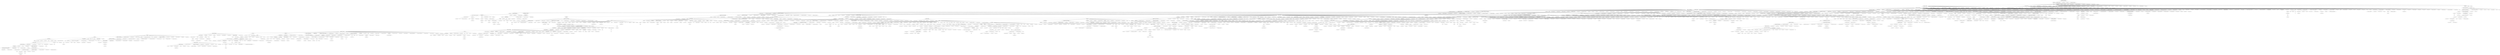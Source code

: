 graph {5228 [label="dynamical systems", level=1, weight="781" ,  height=0.56, width=3.6, fontsize= 30, fontname="Arial"];
893 [label="control", level=1, weight="1694" ,  height=0.56, width=1.33, fontsize= 30, fontname="Arial"];
1415 [label="differential equations", level=3, weight="139" ,  height=0.4, width=2.65, fontsize= 20, fontname="Arial"];
3569 [label="celestial mechanics", level=4, weight="49" ,  height=0.32, width=1.85, fontsize= 15, fontname="Arial"];
509 [label="ergodic theory", level=4, weight="78" ,  height=0.32, width=1.38, fontsize= 15, fontname="Arial"];
5522 [label="mathematical biology", level=2, weight="459" ,  height=0.47, width=3.35, fontsize= 25, fontname="Arial"];
4608 [label="robotics", level=1, weight="3442" ,  height=0.56, width=1.54, fontsize= 30, fontname="Arial"];
4636 [label="dynamics", level=1, weight="476" ,  height=0.56, width=1.85, fontsize= 30, fontname="Arial"];
3653 [label="estimation", level=3, weight="187" ,  height=0.4, width=1.35, fontsize= 20, fontname="Arial"];
5691 [label="aerospace", level=3, weight="130" ,  height=0.4, width=1.38, fontsize= 20, fontname="Arial"];
3951 [label="stability", level=3, weight="139" ,  height=0.4, width=1.01, fontsize= 20, fontname="Arial"];
123 [label="vehicle dynamics", level=3, weight="97" ,  height=0.4, width=2.19, fontsize= 20, fontname="Arial"];
4878 [label="system identification", level=2, weight="279" ,  height=0.47, width=3.21, fontsize= 25, fontname="Arial"];
1124 [label="fault detection", level=3, weight="90" ,  height=0.4, width=1.82, fontsize= 20, fontname="Arial"];
1003 [label="system dynamics", level=3, weight="140" ,  height=0.4, width=2.21, fontsize= 20, fontname="Arial"];
2397 [label="nonlinear systems", level=3, weight="113" ,  height=0.4, width=2.32, fontsize= 20, fontname="Arial"];
1963 [label="computer vision", level=1, weight="5478" ,  height=0.56, width=3.0, fontsize= 30, fontname="Arial"];
2128 [label="biomechanics", level=1, weight="1657" ,  height=0.56, width=2.62, fontsize= 30, fontname="Arial"];
2200 [label="soft robotics", level=4, weight="88" ,  height=0.32, width=1.18, fontsize= 15, fontname="Arial"];
3823 [label="path planning", level=4, weight="80" ,  height=0.32, width=1.31, fontsize= 15, fontname="Arial"];
83 [label="control theory", level=1, weight="654" ,  height=0.56, width=2.61, fontsize= 30, fontname="Arial"];
5718 [label="nonlinear control", level=2, weight="216" ,  height=0.47, width=2.65, fontsize= 25, fontname="Arial"];
811 [label="automation", level=2, weight="259" ,  height=0.47, width=1.81, fontsize= 25, fontname="Arial"];
750 [label="navigation", level=3, weight="197" ,  height=0.4, width=1.35, fontsize= 20, fontname="Arial"];
3166 [label="slam", level=3, weight="121" ,  height=0.4, width=0.67, fontsize= 20, fontname="Arial"];
1463 [label="autonomous systems", level=3, weight="94" ,  height=0.4, width=2.71, fontsize= 20, fontname="Arial"];
42 [label="motion planning", level=3, weight="149" ,  height=0.4, width=2.04, fontsize= 20, fontname="Arial"];
1679 [label="haptics", level=2, weight="249" ,  height=0.47, width=1.18, fontsize= 25, fontname="Arial"];
5340 [label="medical robotics", level=3, weight="136" ,  height=0.4, width=2.1, fontsize= 20, fontname="Arial"];
4391 [label="mechatronics", level=2, weight="373" ,  height=0.47, width=2.15, fontsize= 25, fontname="Arial"];
4350 [label="automatic control", level=3, weight="146" ,  height=0.4, width=2.19, fontsize= 20, fontname="Arial"];
1780 [label="state estimation", level=4, weight="77" ,  height=0.32, width=1.5, fontsize= 15, fontname="Arial"];
3855 [label="control systems", level=2, weight="475" ,  height=0.47, width=2.5, fontsize= 25, fontname="Arial"];
5358 [label="human-robot interaction", level=2, weight="267" ,  height=0.47, width=3.75, fontsize= 25, fontname="Arial"];
1807 [label="distributed control", level=4, weight="77" ,  height=0.32, width=1.68, fontsize= 15, fontname="Arial"];
1799 [label="prosthetics", level=4, weight="73" ,  height=0.32, width=1.07, fontsize= 15, fontname="Arial"];
3205 [label="intelligent control", level=4, weight="71" ,  height=0.32, width=1.6, fontsize= 15, fontname="Arial"];
1535 [label="robust control", level=3, weight="139" ,  height=0.4, width=1.76, fontsize= 20, fontname="Arial"];
612 [label="localization", level=3, weight="142" ,  height=0.4, width=1.46, fontsize= 20, fontname="Arial"];
5273 [label="autonomous vehicles", level=3, weight="105" ,  height=0.4, width=2.69, fontsize= 20, fontname="Arial"];
157 [label="biomimetics", level=3, weight="170" ,  height=0.4, width=1.56, fontsize= 20, fontname="Arial"];
2678 [label="rehabilitation robotics", level=4, weight="86" ,  height=0.32, width=2.0, fontsize= 15, fontname="Arial"];
2831 [label="uav", level=3, weight="149" ,  height=0.4, width=0.53, fontsize= 20, fontname="Arial"];
44 [label="control engineering", level=3, weight="111" ,  height=0.4, width=2.44, fontsize= 20, fontname="Arial"];
1539 [label="sensor fusion", level=4, weight="87" ,  height=0.32, width=1.29, fontsize= 15, fontname="Arial"];
5607 [label="machine learning", level=1, weight="11046" ,  height=0.56, width=3.25, fontsize= 30, fontname="Arial"];
2409 [label="computer graphics", level=1, weight="1251" ,  height=0.56, width=3.51, fontsize= 30, fontname="Arial"];
5873 [label="medical imaging", level=1, weight="1007" ,  height=0.56, width=3.1, fontsize= 30, fontname="Arial"];
4538 [label="mobile robotics", level=3, weight="150" ,  height=0.4, width=1.96, fontsize= 20, fontname="Arial"];
2168 [label="image processing", level=1, weight="2648" ,  height=0.56, width=3.35, fontsize= 30, fontname="Arial"];
1128 [label="imaging", level=1, weight="953" ,  height=0.56, width=1.54, fontsize= 30, fontname="Arial"];
710 [label="augmented reality", level=2, weight="348" ,  height=0.47, width=2.85, fontsize= 25, fontname="Arial"];
3906 [label="tracking", level=4, weight="89" ,  height=0.32, width=0.79, fontsize= 15, fontname="Arial"];
740 [label="face recognition", level=3, weight="116" ,  height=0.4, width=2.04, fontsize= 20, fontname="Arial"];
2612 [label="object recognition", level=3, weight="104" ,  height=0.4, width=2.26, fontsize= 20, fontname="Arial"];
2364 [label="computational photography", level=3, weight="165" ,  height=0.4, width=3.43, fontsize= 20, fontname="Arial"];
2662 [label="3d reconstruction", level=4, weight="85" ,  height=0.32, width=1.64, fontsize= 15, fontname="Arial"];
5235 [label="multimedia", level=2, weight="376" ,  height=0.47, width=1.76, fontsize= 25, fontname="Arial"];
4570 [label="graphics", level=3, weight="141" ,  height=0.4, width=1.14, fontsize= 20, fontname="Arial"];
436 [label="image analysis", level=2, weight="364" ,  height=0.47, width=2.38, fontsize= 25, fontname="Arial"];
5629 [label="computational imaging", level=3, weight="111" ,  height=0.4, width=2.86, fontsize= 20, fontname="Arial"];
3259 [label="artificial intelligence", level=1, weight="5844" ,  height=0.56, width=3.69, fontsize= 30, fontname="Arial"];
1884 [label="bioinformatics", level=1, weight="5075" ,  height=0.56, width=2.65, fontsize= 30, fontname="Arial"];
5397 [label="information retrieval", level=1, weight="1077" ,  height=0.56, width=3.74, fontsize= 30, fontname="Arial"];
2092 [label="optimization", level=1, weight="2557" ,  height=0.56, width=2.31, fontsize= 30, fontname="Arial"];
773 [label="statistics", level=1, weight="2580" ,  height=0.56, width=1.68, fontsize= 30, fontname="Arial"];
1853 [label="signal processing", level=1, weight="2402" ,  height=0.56, width=3.31, fontsize= 30, fontname="Arial"];
3265 [label="computational intelligence", level=2, weight="397" ,  height=0.47, width=4.08, fontsize= 25, fontname="Arial"];
3139 [label="big data", level=1, weight="1120" ,  height=0.56, width=1.57, fontsize= 30, fontname="Arial"];
4236 [label="data mining", level=1, weight="3417" ,  height=0.56, width=2.24, fontsize= 30, fontname="Arial"];
2211 [label="classification", level=3, weight="171" ,  height=0.4, width=1.65, fontsize= 20, fontname="Arial"];
3618 [label="pattern recognition", level=1, weight="1743" ,  height=0.56, width=3.53, fontsize= 30, fontname="Arial"];
3900 [label="algorithms", level=1, weight="1235" ,  height=0.56, width=2.0, fontsize= 30, fontname="Arial"];
5849 [label="digital signal processing", level=2, weight="301" ,  height=0.47, width=3.76, fontsize= 25, fontname="Arial"];
1483 [label="speech recognition", level=2, weight="220" ,  height=0.47, width=3.0, fontsize= 25, fontname="Arial"];
3317 [label="time series analysis", level=2, weight="215" ,  height=0.47, width=3.11, fontsize= 25, fontname="Arial"];
2948 [label="natural language processing", level=1, weight="1898" ,  height=0.56, width=5.32, fontsize= 30, fontname="Arial"];
3451 [label="nlp", level=2, weight="228" ,  height=0.47, width=0.54, fontsize= 25, fontname="Arial"];
1866 [label="software development", level=3, weight="132" ,  height=0.4, width=2.81, fontsize= 20, fontname="Arial"];
3358 [label="activity recognition", level=4, weight="70" ,  height=0.32, width=1.75, fontsize= 15, fontname="Arial"];
576 [label="computational statistics", level=3, weight="144" ,  height=0.4, width=2.96, fontsize= 20, fontname="Arial"];
4797 [label="multivariate analysis", level=4, weight="79" ,  height=0.32, width=1.92, fontsize= 15, fontname="Arial"];
5909 [label="music information retrieval", level=3, weight="145" ,  height=0.4, width=3.32, fontsize= 20, fontname="Arial"];
4203 [label="intelligent transportation systems", level=2, weight="281" ,  height=0.47, width=5.14, fontsize= 25, fontname="Arial"];
133 [label="statistical learning", level=3, weight="175" ,  height=0.4, width=2.29, fontsize= 20, fontname="Arial"];
254 [label="bayesian inference", level=3, weight="177" ,  height=0.4, width=2.42, fontsize= 20, fontname="Arial"];
5671 [label="biomedical informatics", level=2, weight="365" ,  height=0.47, width=3.51, fontsize= 25, fontname="Arial"];
1192 [label="statistical analysis", level=4, weight="86" ,  height=0.32, width=1.71, fontsize= 15, fontname="Arial"];
140 [label="computational neuroscience", level=1, weight="930" ,  height=0.56, width=5.28, fontsize= 30, fontname="Arial"];
1174 [label="biomedicine", level=3, weight="112" ,  height=0.4, width=1.57, fontsize= 20, fontname="Arial"];
3185 [label="neuroinformatics", level=4, weight="87" ,  height=0.32, width=1.58, fontsize= 15, fontname="Arial"];
4644 [label="medical image analysis", level=2, weight="401" ,  height=0.47, width=3.67, fontsize= 25, fontname="Arial"];
4591 [label="bayesian networks", level=4, weight="89" ,  height=0.32, width=1.76, fontsize= 15, fontname="Arial"];
5760 [label="statistical signal processing", level=2, weight="267" ,  height=0.47, width=4.29, fontsize= 25, fontname="Arial"];
1479 [label="data", level=4, weight="81" ,  height=0.32, width=0.49, fontsize= 15, fontname="Arial"];
864 [label="bayesian statistics", level=2, weight="386" ,  height=0.47, width=2.9, fontsize= 25, fontname="Arial"];
4272 [label="recommender systems", level=2, weight="397" ,  height=0.47, width=3.6, fontsize= 25, fontname="Arial"];
5753 [label="learning theory", level=4, weight="85" ,  height=0.32, width=1.43, fontsize= 15, fontname="Arial"];
872 [label="convex optimization", level=3, weight="163" ,  height=0.4, width=2.53, fontsize= 20, fontname="Arial"];
1054 [label="image segmentation", level=4, weight="77" ,  height=0.32, width=1.92, fontsize= 15, fontname="Arial"];
170 [label="brain-machine interfaces", level=4, weight="70" ,  height=0.32, width=2.31, fontsize= 15, fontname="Arial"];
5787 [label="affective computing", level=2, weight="228" ,  height=0.47, width=3.07, fontsize= 25, fontname="Arial"];
3758 [label="speech processing", level=2, weight="227" ,  height=0.47, width=2.97, fontsize= 25, fontname="Arial"];
2992 [label="computational social science", level=2, weight="249" ,  height=0.47, width=4.5, fontsize= 25, fontname="Arial"];
5367 [label="neural networks", level=1, weight="619" ,  height=0.56, width=3.03, fontsize= 30, fontname="Arial"];
4673 [label="network analysis", level=2, weight="210" ,  height=0.47, width=2.65, fontsize= 25, fontname="Arial"];
5326 [label="ai", level=2, weight="236" ,  height=0.47, width=0.35, fontsize= 25, fontname="Arial"];
3158 [label="intelligent systems", level=3, weight="129" ,  height=0.4, width=2.35, fontsize= 20, fontname="Arial"];
3975 [label="mobile health", level=4, weight="90" ,  height=0.32, width=1.29, fontsize= 15, fontname="Arial"];
4677 [label="speech", level=2, weight="252" ,  height=0.47, width=1.21, fontsize= 25, fontname="Arial"];
1165 [label="data science", level=1, weight="798" ,  height=0.56, width=2.42, fontsize= 30, fontname="Arial"];
935 [label="statistical modeling", level=3, weight="194" ,  height=0.4, width=2.43, fontsize= 20, fontname="Arial"];
200 [label="biomedical signal processing", level=3, weight="192" ,  height=0.4, width=3.64, fontsize= 20, fontname="Arial"];
5167 [label="predictive modeling", level=4, weight="81" ,  height=0.32, width=1.83, fontsize= 15, fontname="Arial"];
2946 [label="applied statistics", level=2, weight="252" ,  height=0.47, width=2.62, fontsize= 25, fontname="Arial"];
3892 [label="healthcare", level=2, weight="287" ,  height=0.47, width=1.71, fontsize= 25, fontname="Arial"];
5742 [label="data fusion", level=4, weight="76" ,  height=0.32, width=1.08, fontsize= 15, fontname="Arial"];
4814 [label="big data analytics", level=3, weight="189" ,  height=0.4, width=2.24, fontsize= 20, fontname="Arial"];
1150 [label="text mining", level=2, weight="412" ,  height=0.47, width=1.76, fontsize= 25, fontname="Arial"];
4765 [label="data analytics", level=2, weight="266" ,  height=0.47, width=2.21, fontsize= 25, fontname="Arial"];
2681 [label="brain computer interface", level=3, weight="164" ,  height=0.4, width=3.08, fontsize= 20, fontname="Arial"];
1355 [label="data visualization", level=2, weight="228" ,  height=0.47, width=2.75, fontsize= 25, fontname="Arial"];
7 [label="crowdsourcing", level=2, weight="313" ,  height=0.47, width=2.32, fontsize= 25, fontname="Arial"];
465 [label="graphical models", level=3, weight="122" ,  height=0.4, width=2.18, fontsize= 20, fontname="Arial"];
620 [label="deep learning", level=1, weight="679" ,  height=0.56, width=2.61, fontsize= 30, fontname="Arial"];
1596 [label="computational finance", level=4, weight="75" ,  height=0.32, width=2.06, fontsize= 15, fontname="Arial"];
3427 [label="audio signal processing", level=3, weight="108" ,  height=0.4, width=2.99, fontsize= 20, fontname="Arial"];
5353 [label="data analysis", level=2, weight="493" ,  height=0.47, width=2.11, fontsize= 25, fontname="Arial"];
5514 [label="medical image processing", level=2, weight="211" ,  height=0.47, width=4.1, fontsize= 25, fontname="Arial"];
1438 [label="statistical inference", level=4, weight="93" ,  height=0.32, width=1.81, fontsize= 15, fontname="Arial"];
5259 [label="reinforcement learning", level=2, weight="311" ,  height=0.47, width=3.54, fontsize= 25, fontname="Arial"];
2491 [label="knowledge representation", level=2, weight="282" ,  height=0.47, width=4.06, fontsize= 25, fontname="Arial"];
1095 [label="cognitive science", level=1, weight="904" ,  height=0.56, width=3.25, fontsize= 30, fontname="Arial"];
2851 [label="computer science", level=1, weight="2121" ,  height=0.56, width=3.35, fontsize= 30, fontname="Arial"];
5271 [label="soft computing", level=3, weight="171" ,  height=0.4, width=1.89, fontsize= 20, fontname="Arial"];
4622 [label="ambient intelligence", level=4, weight="89" ,  height=0.32, width=1.88, fontsize= 15, fontname="Arial"];
5094 [label="human-computer interaction", level=1, weight="1333" ,  height=0.56, width=5.28, fontsize= 30, fontname="Arial"];
1902 [label="fuzzy logic", level=3, weight="160" ,  height=0.4, width=1.38, fontsize= 20, fontname="Arial"];
784 [label="logic", level=2, weight="423" ,  height=0.47, width=0.79, fontsize= 25, fontname="Arial"];
5380 [label="genetic algorithms", level=3, weight="123" ,  height=0.4, width=2.33, fontsize= 20, fontname="Arial"];
2068 [label="knowledge engineering", level=4, weight="79" ,  height=0.32, width=2.18, fontsize= 15, fontname="Arial"];
821 [label="cognitive modeling", level=3, weight="103" ,  height=0.4, width=2.39, fontsize= 20, fontname="Arial"];
5854 [label="game design", level=3, weight="94" ,  height=0.4, width=1.68, fontsize= 20, fontname="Arial"];
5657 [label="semantic web", level=1, weight="774" ,  height=0.56, width=2.62, fontsize= 30, fontname="Arial"];
628 [label="logic programming", level=4, weight="84" ,  height=0.32, width=1.76, fontsize= 15, fontname="Arial"];
5008 [label="multi-agent systems", level=2, weight="444" ,  height=0.47, width=3.17, fontsize= 25, fontname="Arial"];
4325 [label="planning", level=2, weight="357" ,  height=0.47, width=1.4, fontsize= 25, fontname="Arial"];
230 [label="video games", level=3, weight="133" ,  height=0.4, width=1.65, fontsize= 20, fontname="Arial"];
3685 [label="artificial life", level=3, weight="110" ,  height=0.4, width=1.46, fontsize= 20, fontname="Arial"];
1182 [label="artificial neural networks", level=3, weight="121" ,  height=0.4, width=3.07, fontsize= 20, fontname="Arial"];
2402 [label="optimisation", level=3, weight="178" ,  height=0.4, width=1.57, fontsize= 20, fontname="Arial"];
830 [label="evolutionary algorithms", level=3, weight="184" ,  height=0.4, width=2.94, fontsize= 20, fontname="Arial"];
3522 [label="machine vision", level=3, weight="163" ,  height=0.4, width=1.92, fontsize= 20, fontname="Arial"];
417 [label="games", level=2, weight="230" ,  height=0.47, width=1.12, fontsize= 25, fontname="Arial"];
5159 [label="swarm intelligence", level=3, weight="109" ,  height=0.4, width=2.38, fontsize= 20, fontname="Arial"];
4681 [label="automated reasoning", level=3, weight="100" ,  height=0.4, width=2.69, fontsize= 20, fontname="Arial"];
3400 [label="intelligent tutoring systems", level=4, weight="89" ,  height=0.32, width=2.47, fontsize= 15, fontname="Arial"];
3035 [label="evolutionary computation", level=2, weight="431" ,  height=0.47, width=3.94, fontsize= 25, fontname="Arial"];
5663 [label="argumentation", level=3, weight="100" ,  height=0.4, width=1.86, fontsize= 20, fontname="Arial"];
984 [label="constraint programming", level=3, weight="96" ,  height=0.4, width=3.0, fontsize= 20, fontname="Arial"];
779 [label="reasoning", level=3, weight="138" ,  height=0.4, width=1.31, fontsize= 20, fontname="Arial"];
5121 [label="genomics", level=1, weight="2984" ,  height=0.56, width=1.86, fontsize= 30, fontname="Arial"];
1739 [label="biostatistics", level=1, weight="1173" ,  height=0.56, width=2.24, fontsize= 30, fontname="Arial"];
787 [label="proteomics", level=1, weight="1039" ,  height=0.56, width=2.12, fontsize= 30, fontname="Arial"];
1697 [label="rna", level=3, weight="174" ,  height=0.4, width=0.49, fontsize= 20, fontname="Arial"];
20 [label="comparative genomics", level=3, weight="201" ,  height=0.4, width=2.86, fontsize= 20, fontname="Arial"];
3907 [label="software", level=3, weight="112" ,  height=0.4, width=1.14, fontsize= 20, fontname="Arial"];
2199 [label="systems biology", level=1, weight="1798" ,  height=0.56, width=3.04, fontsize= 30, fontname="Arial"];
5118 [label="computational biology", level=1, weight="2567" ,  height=0.56, width=4.11, fontsize= 30, fontname="Arial"];
2476 [label="statistical genetics", level=2, weight="334" ,  height=0.47, width=2.9, fontsize= 25, fontname="Arial"];
193 [label="protein-protein interactions", level=4, weight="76" ,  height=0.32, width=2.49, fontsize= 15, fontname="Arial"];
1765 [label="microbiome", level=2, weight="254" ,  height=0.47, width=1.88, fontsize= 25, fontname="Arial"];
2024 [label="precision medicine", level=4, weight="80" ,  height=0.32, width=1.76, fontsize= 15, fontname="Arial"];
5134 [label="cheminformatics", level=3, weight="102" ,  height=0.4, width=2.11, fontsize= 20, fontname="Arial"];
3428 [label="molecular evolution", level=2, weight="385" ,  height=0.47, width=3.07, fontsize= 25, fontname="Arial"];
4913 [label="next generation sequencing", level=3, weight="166" ,  height=0.4, width=3.5, fontsize= 20, fontname="Arial"];
1067 [label="protein structure", level=2, weight="164" ,  height=0.47, width=2.6, fontsize= 25, fontname="Arial"];
5171 [label="computational genomics", level=4, weight="88" ,  height=0.32, width=2.28, fontsize= 15, fontname="Arial"];
1074 [label="evolutionary genomics", level=3, weight="123" ,  height=0.4, width=2.85, fontsize= 20, fontname="Arial"];
189 [label="genome evolution", level=4, weight="91" ,  height=0.32, width=1.69, fontsize= 15, fontname="Arial"];
2059 [label="molecular microbiology", level=3, weight="160" ,  height=0.4, width=2.93, fontsize= 20, fontname="Arial"];
3599 [label="microbial genomics", level=3, weight="94" ,  height=0.4, width=2.46, fontsize= 20, fontname="Arial"];
4773 [label="cancer genomics", level=2, weight="238" ,  height=0.47, width=2.71, fontsize= 25, fontname="Arial"];
5601 [label="translational medicine", level=4, weight="92" ,  height=0.32, width=2.04, fontsize= 15, fontname="Arial"];
122 [label="functional genomics", level=3, weight="196" ,  height=0.4, width=2.54, fontsize= 20, fontname="Arial"];
1069 [label="ngs", level=3, weight="125" ,  height=0.4, width=0.53, fontsize= 20, fontname="Arial"];
3974 [label="metagenomics", level=2, weight="345" ,  height=0.47, width=2.35, fontsize= 25, fontname="Arial"];
2512 [label="cancer genetics", level=3, weight="122" ,  height=0.4, width=2.03, fontsize= 20, fontname="Arial"];
1109 [label="genetics", level=1, weight="3043" ,  height=0.56, width=1.64, fontsize= 30, fontname="Arial"];
4813 [label="evolution", level=1, weight="2669" ,  height=0.56, width=1.75, fontsize= 30, fontname="Arial"];
1254 [label="gene regulation", level=2, weight="325" ,  height=0.47, width=2.47, fontsize= 25, fontname="Arial"];
1281 [label="personalized medicine", level=3, weight="133" ,  height=0.4, width=2.85, fontsize= 20, fontname="Arial"];
5119 [label="transcriptomics", level=2, weight="236" ,  height=0.47, width=2.42, fontsize= 25, fontname="Arial"];
5604 [label="epigenomics", level=3, weight="164" ,  height=0.4, width=1.64, fontsize= 20, fontname="Arial"];
4128 [label="evolutionary genetics", level=2, weight="237" ,  height=0.47, width=3.35, fontsize= 25, fontname="Arial"];
5460 [label="gene expression", level=2, weight="249" ,  height=0.47, width=2.62, fontsize= 25, fontname="Arial"];
1164 [label="medical genetics", level=3, weight="99" ,  height=0.4, width=2.15, fontsize= 20, fontname="Arial"];
817 [label="human genetics", level=2, weight="332" ,  height=0.47, width=2.54, fontsize= 25, fontname="Arial"];
844 [label="quantitative genetics", level=3, weight="185" ,  height=0.4, width=2.61, fontsize= 20, fontname="Arial"];
1949 [label="rna biology", level=3, weight="173" ,  height=0.4, width=1.44, fontsize= 20, fontname="Arial"];
4754 [label="sequencing", level=4, weight="77" ,  height=0.32, width=1.12, fontsize= 15, fontname="Arial"];
5773 [label="disease", level=3, weight="153" ,  height=0.4, width=1.04, fontsize= 20, fontname="Arial"];
3363 [label="molecular biology", level=1, weight="2880" ,  height=0.56, width=3.32, fontsize= 30, fontname="Arial"];
2556 [label="neuroscience", level=1, weight="5781" ,  height=0.56, width=2.56, fontsize= 30, fontname="Arial"];
3068 [label="epigenetics", level=1, weight="1269" ,  height=0.56, width=2.19, fontsize= 30, fontname="Arial"];
1186 [label="animal breeding", level=3, weight="108" ,  height=0.4, width=2.06, fontsize= 20, fontname="Arial"];
4072 [label="c. elegans", level=4, weight="76" ,  height=0.32, width=1.01, fontsize= 15, fontname="Arial"];
5911 [label="yeast", level=3, weight="96" ,  height=0.4, width=0.75, fontsize= 20, fontname="Arial"];
4943 [label="plant development", level=4, weight="79" ,  height=0.32, width=1.75, fontsize= 15, fontname="Arial"];
4459 [label="plant breeding", level=2, weight="261" ,  height=0.47, width=2.28, fontsize= 25, fontname="Arial"];
3767 [label="developmental biology", level=1, weight="916" ,  height=0.56, width=4.24, fontsize= 30, fontname="Arial"];
4955 [label="plant biology", level=1, weight="604" ,  height=0.56, width=2.42, fontsize= 30, fontname="Arial"];
4288 [label="drosophila", level=3, weight="140" ,  height=0.4, width=1.36, fontsize= 20, fontname="Arial"];
3237 [label="plant molecular biology", level=3, weight="192" ,  height=0.4, width=2.93, fontsize= 20, fontname="Arial"];
1828 [label="microbiology", level=1, weight="2355" ,  height=0.56, width=2.42, fontsize= 30, fontname="Arial"];
4368 [label="biochemistry", level=1, weight="2460" ,  height=0.56, width=2.42, fontsize= 30, fontname="Arial"];
1501 [label="plant physiology", level=2, weight="383" ,  height=0.47, width=2.57, fontsize= 25, fontname="Arial"];
3492 [label="cancer biology", level=1, weight="1299" ,  height=0.56, width=2.76, fontsize= 30, fontname="Arial"];
5650 [label="plant biotechnology", level=3, weight="133" ,  height=0.4, width=2.47, fontsize= 20, fontname="Arial"];
4540 [label="cancer research", level=2, weight="448" ,  height=0.47, width=2.57, fontsize= 25, fontname="Arial"];
1181 [label="genetic engineering", level=4, weight="74" ,  height=0.32, width=1.86, fontsize= 15, fontname="Arial"];
1100 [label="plant science", level=2, weight="230" ,  height=0.47, width=2.11, fontsize= 25, fontname="Arial"];
619 [label="cellular", level=3, weight="107" ,  height=0.4, width=0.96, fontsize= 20, fontname="Arial"];
1754 [label="cell", level=3, weight="198" ,  height=0.4, width=0.5, fontsize= 20, fontname="Arial"];
1268 [label="immunology", level=1, weight="2783" ,  height=0.56, width=2.33, fontsize= 30, fontname="Arial"];
1681 [label="host-pathogen interactions", level=3, weight="187" ,  height=0.4, width=3.36, fontsize= 20, fontname="Arial"];
4273 [label="probiotics", level=4, weight="82" ,  height=0.32, width=0.96, fontsize= 15, fontname="Arial"];
3303 [label="microbial ecology", level=1, weight="872" ,  height=0.56, width=3.31, fontsize= 30, fontname="Arial"];
3980 [label="bacteriology", level=4, weight="92" ,  height=0.32, width=1.18, fontsize= 15, fontname="Arial"];
4315 [label="mycology", level=2, weight="219" ,  height=0.47, width=1.56, fontsize= 25, fontname="Arial"];
4613 [label="antimicrobial resistance", level=3, weight="108" ,  height=0.4, width=2.99, fontsize= 20, fontname="Arial"];
4559 [label="biofilms", level=2, weight="213" ,  height=0.47, width=1.26, fontsize= 25, fontname="Arial"];
3850 [label="bacterial pathogenesis", level=4, weight="92" ,  height=0.32, width=2.11, fontsize= 15, fontname="Arial"];
5143 [label="antimicrobials", level=4, weight="69" ,  height=0.32, width=1.32, fontsize= 15, fontname="Arial"];
3628 [label="biotechnology", level=1, weight="1182" ,  height=0.56, width=2.65, fontsize= 30, fontname="Arial"];
370 [label="antibiotics", level=3, weight="110" ,  height=0.4, width=1.32, fontsize= 20, fontname="Arial"];
375 [label="food safety", level=2, weight="256" ,  height=0.47, width=1.78, fontsize= 25, fontname="Arial"];
1025 [label="molecular genetics", level=2, weight="315" ,  height=0.47, width=2.97, fontsize= 25, fontname="Arial"];
4731 [label="antibiotic resistance", level=3, weight="187" ,  height=0.4, width=2.53, fontsize= 20, fontname="Arial"];
3459 [label="enzymes", level=4, weight="80" ,  height=0.32, width=0.9, fontsize= 15, fontname="Arial"];
3491 [label="rheumatology", level=3, weight="157" ,  height=0.4, width=1.76, fontsize= 20, fontname="Arial"];
4505 [label="cancer", level=1, weight="2228" ,  height=0.56, width=1.33, fontsize= 30, fontname="Arial"];
2498 [label="allergy", level=2, weight="145" ,  height=0.47, width=1.11, fontsize= 25, fontname="Arial"];
2239 [label="autoimmune diseases", level=4, weight="83" ,  height=0.32, width=2.07, fontsize= 15, fontname="Arial"];
1075 [label="oncology", level=1, weight="711" ,  height=0.56, width=1.75, fontsize= 30, fontname="Arial"];
2969 [label="infectious diseases", level=1, weight="1025" ,  height=0.56, width=3.6, fontsize= 30, fontname="Arial"];
4647 [label="autoimmunity", level=3, weight="186" ,  height=0.4, width=1.74, fontsize= 20, fontname="Arial"];
2311 [label="infection", level=3, weight="112" ,  height=0.4, width=1.11, fontsize= 20, fontname="Arial"];
5543 [label="transplantation", level=3, weight="161" ,  height=0.4, width=1.9, fontsize= 20, fontname="Arial"];
3442 [label="dermatology", level=3, weight="163" ,  height=0.4, width=1.61, fontsize= 20, fontname="Arial"];
5499 [label="gastroenterology", level=2, weight="275" ,  height=0.47, width=2.67, fontsize= 25, fontname="Arial"];
5282 [label="immunotherapy", level=3, weight="180" ,  height=0.4, width=2.0, fontsize= 20, fontname="Arial"];
2592 [label="inflammation", level=1, weight="611" ,  height=0.56, width=2.44, fontsize= 30, fontname="Arial"];
4643 [label="tumor biology", level=4, weight="71" ,  height=0.32, width=1.31, fontsize= 15, fontname="Arial"];
4685 [label="parasitology", level=2, weight="399" ,  height=0.47, width=1.96, fontsize= 25, fontname="Arial"];
4146 [label="vaccines", level=2, weight="317" ,  height=0.47, width=1.43, fontsize= 25, fontname="Arial"];
2511 [label="virology", level=1, weight="1004" ,  height=0.56, width=1.51, fontsize= 30, fontname="Arial"];
5512 [label="pathology", level=2, weight="352" ,  height=0.47, width=1.58, fontsize= 25, fontname="Arial"];
353 [label="mucosal immunology", level=4, weight="72" ,  height=0.32, width=2.0, fontsize= 15, fontname="Arial"];
4629 [label="cancer immunotherapy", level=4, weight="81" ,  height=0.32, width=2.15, fontsize= 15, fontname="Arial"];
2006 [label="psycholinguistics", level=1, weight="435" ,  height=0.56, width=3.21, fontsize= 30, fontname="Arial"];
4421 [label="philosophy of mind", level=1, weight="242" ,  height=0.56, width=3.56, fontsize= 30, fontname="Arial"];
5251 [label="embodied cognition", level=3, weight="100" ,  height=0.4, width=2.49, fontsize= 20, fontname="Arial"];
2226 [label="computational modeling", level=2, weight="448" ,  height=0.47, width=3.75, fontsize= 25, fontname="Arial"];
1573 [label="second language acquisition", level=2, weight="284" ,  height=0.47, width=4.47, fontsize= 25, fontname="Arial"];
3434 [label="linguistics", level=1, weight="872" ,  height=0.56, width=1.89, fontsize= 30, fontname="Arial"];
2307 [label="neurolinguistics", level=4, weight="72" ,  height=0.32, width=1.49, fontsize= 15, fontname="Arial"];
392 [label="bilingualism", level=2, weight="255" ,  height=0.47, width=1.9, fontsize= 25, fontname="Arial"];
956 [label="language acquisition", level=3, weight="194" ,  height=0.4, width=2.61, fontsize= 20, fontname="Arial"];
1114 [label="applied linguistics", level=2, weight="285" ,  height=0.47, width=2.81, fontsize= 25, fontname="Arial"];
3045 [label="language learning", level=4, weight="71" ,  height=0.32, width=1.69, fontsize= 15, fontname="Arial"];
5032 [label="tesol", level=4, weight="79" ,  height=0.32, width=0.51, fontsize= 15, fontname="Arial"];
3731 [label="intercultural communication", level=3, weight="97" ,  height=0.4, width=3.46, fontsize= 20, fontname="Arial"];
2800 [label="psychiatry", level=1, weight="657" ,  height=0.56, width=1.96, fontsize= 30, fontname="Arial"];
727 [label="psychology", level=1, weight="2022" ,  height=0.56, width=2.17, fontsize= 30, fontname="Arial"];
3627 [label="neurology", level=1, weight="610" ,  height=0.56, width=1.92, fontsize= 30, fontname="Arial"];
1899 [label="cognition", level=1, weight="941" ,  height=0.56, width=1.75, fontsize= 30, fontname="Arial"];
2056 [label="parkinson s disease", level=2, weight="224" ,  height=0.47, width=3.15, fontsize= 25, fontname="Arial"];
1402 [label="traumatic brain injury", level=3, weight="198" ,  height=0.4, width=2.67, fontsize= 20, fontname="Arial"];
2295 [label="hearing", level=3, weight="102" ,  height=0.4, width=1.01, fontsize= 20, fontname="Arial"];
3936 [label="autism", level=1, weight="560" ,  height=0.56, width=1.31, fontsize= 30, fontname="Arial"];
3983 [label="anesthesiology", level=3, weight="148" ,  height=0.4, width=1.93, fontsize= 20, fontname="Arial"];
554 [label="biomedical engineering", level=1, weight="1263" ,  height=0.56, width=4.38, fontsize= 30, fontname="Arial"];
2846 [label="addiction", level=2, weight="507" ,  height=0.47, width=1.47, fontsize= 25, fontname="Arial"];
1220 [label="electrophysiology", level=1, weight="348" ,  height=0.56, width=3.31, fontsize= 30, fontname="Arial"];
2825 [label="physiology", level=1, weight="796" ,  height=0.56, width=2.06, fontsize= 30, fontname="Arial"];
2209 [label="alzheimer s disease", level=2, weight="394" ,  height=0.47, width=3.15, fontsize= 25, fontname="Arial"];
3137 [label="stress", level=2, weight="479" ,  height=0.47, width=1.01, fontsize= 25, fontname="Arial"];
491 [label="spinal cord injury", level=3, weight="154" ,  height=0.4, width=2.17, fontsize= 20, fontname="Arial"];
4456 [label="fmri", level=1, weight="537" ,  height=0.56, width=0.78, fontsize= 30, fontname="Arial"];
3664 [label="gene therapy", level=2, weight="300" ,  height=0.47, width=2.11, fontsize= 25, fontname="Arial"];
2826 [label="vision", level=2, weight="495" ,  height=0.47, width=0.97, fontsize= 25, fontname="Arial"];
4485 [label="neurogenetics", level=3, weight="107" ,  height=0.4, width=1.83, fontsize= 20, fontname="Arial"];
5793 [label="ophthalmology", level=2, weight="305" ,  height=0.47, width=2.35, fontsize= 25, fontname="Arial"];
5162 [label="neuroimaging", level=1, weight="1041" ,  height=0.56, width=2.61, fontsize= 30, fontname="Arial"];
5930 [label="bioelectronics", level=4, weight="90" ,  height=0.32, width=1.32, fontsize= 15, fontname="Arial"];
2361 [label="neurosurgery", level=2, weight="392" ,  height=0.47, width=2.12, fontsize= 25, fontname="Arial"];
1050 [label="pain", level=2, weight="435" ,  height=0.47, width=0.74, fontsize= 25, fontname="Arial"];
1696 [label="pharmacology", level=1, weight="846" ,  height=0.56, width=2.69, fontsize= 30, fontname="Arial"];
5206 [label="neuroanatomy", level=4, weight="73" ,  height=0.32, width=1.39, fontsize= 15, fontname="Arial"];
1695 [label="sleep", level=2, weight="396" ,  height=0.47, width=0.92, fontsize= 25, fontname="Arial"];
2236 [label="motor control", level=2, weight="416" ,  height=0.47, width=2.11, fontsize= 25, fontname="Arial"];
3406 [label="brain imaging", level=3, weight="187" ,  height=0.4, width=1.75, fontsize= 20, fontname="Arial"];
2302 [label="neuroimmunology", level=3, weight="151" ,  height=0.4, width=2.29, fontsize= 20, fontname="Arial"];
1123 [label="neurobiology", level=1, weight="618" ,  height=0.56, width=2.47, fontsize= 30, fontname="Arial"];
1922 [label="psychopharmacology", level=3, weight="133" ,  height=0.4, width=2.71, fontsize= 20, fontname="Arial"];
2134 [label="ion channels", level=2, weight="248" ,  height=0.47, width=2.03, fontsize= 25, fontname="Arial"];
2742 [label="neuroengineering", level=3, weight="140" ,  height=0.4, width=2.25, fontsize= 20, fontname="Arial"];
5877 [label="neuroplasticity", level=4, weight="73" ,  height=0.32, width=1.38, fontsize= 15, fontname="Arial"];
2950 [label="neuropathology", level=4, weight="81" ,  height=0.32, width=1.49, fontsize= 15, fontname="Arial"];
77 [label="neuropharmacology", level=3, weight="148" ,  height=0.4, width=2.54, fontsize= 20, fontname="Arial"];
3989 [label="optogenetics", level=3, weight="118" ,  height=0.4, width=1.65, fontsize= 20, fontname="Arial"];
1393 [label="synaptic plasticity", level=3, weight="96" ,  height=0.4, width=2.25, fontsize= 20, fontname="Arial"];
618 [label="plasticity", level=2, weight="258" ,  height=0.47, width=1.42, fontsize= 25, fontname="Arial"];
3365 [label="epilepsy", level=2, weight="356" ,  height=0.47, width=1.36, fontsize= 25, fontname="Arial"];
2029 [label="neuroinflammation", level=3, weight="104" ,  height=0.4, width=2.38, fontsize= 20, fontname="Arial"];
614 [label="brain stimulation", level=4, weight="75" ,  height=0.32, width=1.56, fontsize= 15, fontname="Arial"];
1325 [label="neurodegeneration", level=2, weight="385" ,  height=0.47, width=3.0, fontsize= 25, fontname="Arial"];
5096 [label="neurophysiology", level=2, weight="312" ,  height=0.47, width=2.61, fontsize= 25, fontname="Arial"];
1575 [label="dopamine", level=4, weight="93" ,  height=0.32, width=0.99, fontsize= 15, fontname="Arial"];
350 [label="olfaction", level=3, weight="98" ,  height=0.4, width=1.11, fontsize= 20, fontname="Arial"];
5263 [label="neurodevelopment", level=4, weight="90" ,  height=0.32, width=1.78, fontsize= 15, fontname="Arial"];
5305 [label="neuroendocrinology", level=3, weight="187" ,  height=0.4, width=2.53, fontsize= 20, fontname="Arial"];
409 [label="neurodegenerative diseases", level=2, weight="247" ,  height=0.47, width=4.44, fontsize= 25, fontname="Arial"];
2683 [label="mental health", level=1, weight="762" ,  height=0.56, width=2.58, fontsize= 30, fontname="Arial"];
28 [label="psychiatric epidemiology", level=4, weight="71" ,  height=0.32, width=2.29, fontsize= 15, fontname="Arial"];
5053 [label="substance abuse", level=3, weight="105" ,  height=0.4, width=2.18, fontsize= 20, fontname="Arial"];
199 [label="child", level=3, weight="115" ,  height=0.4, width=0.65, fontsize= 20, fontname="Arial"];
1104 [label="social work", level=2, weight="245" ,  height=0.47, width=1.81, fontsize= 25, fontname="Arial"];
4341 [label="evidence-based practice", level=4, weight="75" ,  height=0.32, width=2.29, fontsize= 15, fontname="Arial"];
853 [label="nursing", level=2, weight="337" ,  height=0.47, width=1.22, fontsize= 25, fontname="Arial"];
3245 [label="rehabilitation", level=2, weight="456" ,  height=0.47, width=2.06, fontsize= 25, fontname="Arial"];
5391 [label="computational mechanics", level=1, weight="721" ,  height=0.56, width=4.79, fontsize= 30, fontname="Arial"];
1856 [label="bone", level=3, weight="190" ,  height=0.4, width=0.69, fontsize= 20, fontname="Arial"];
4098 [label="finite element modeling", level=3, weight="97" ,  height=0.4, width=2.94, fontsize= 20, fontname="Arial"];
3769 [label="sports medicine", level=3, weight="130" ,  height=0.4, width=2.03, fontsize= 20, fontname="Arial"];
5496 [label="finite element analysis", level=2, weight="266" ,  height=0.47, width=3.5, fontsize= 25, fontname="Arial"];
4520 [label="sports science", level=2, weight="124" ,  height=0.47, width=2.31, fontsize= 25, fontname="Arial"];
1923 [label="injury prevention", level=3, weight="96" ,  height=0.4, width=2.12, fontsize= 20, fontname="Arial"];
2786 [label="spine", level=4, weight="77" ,  height=0.32, width=0.57, fontsize= 15, fontname="Arial"];
5886 [label="mechanobiology", level=2, weight="222" ,  height=0.47, width=2.61, fontsize= 25, fontname="Arial"];
4379 [label="gait", level=4, weight="88" ,  height=0.32, width=0.42, fontsize= 15, fontname="Arial"];
4945 [label="orthopedics", level=4, weight="75" ,  height=0.32, width=1.14, fontsize= 15, fontname="Arial"];
3911 [label="muscle physiology", level=4, weight="84" ,  height=0.32, width=1.75, fontsize= 15, fontname="Arial"];
5050 [label="ergonomics", level=2, weight="239" ,  height=0.47, width=1.88, fontsize= 25, fontname="Arial"];
5215 [label="osteoarthritis", level=3, weight="128" ,  height=0.4, width=1.67, fontsize= 20, fontname="Arial"];
1687 [label="locomotion", level=3, weight="112" ,  height=0.4, width=1.43, fontsize= 20, fontname="Arial"];
707 [label="injury", level=4, weight="77" ,  height=0.32, width=0.57, fontsize= 15, fontname="Arial"];
5411 [label="muscle", level=4, weight="89" ,  height=0.32, width=0.74, fontsize= 15, fontname="Arial"];
4167 [label="anatomy", level=3, weight="117" ,  height=0.4, width=1.15, fontsize= 20, fontname="Arial"];
3119 [label="functional morphology", level=3, weight="115" ,  height=0.4, width=2.81, fontsize= 20, fontname="Arial"];
621 [label="orthopaedics", level=3, weight="196" ,  height=0.4, width=1.68, fontsize= 20, fontname="Arial"];
1223 [label="physical therapy", level=3, weight="101" ,  height=0.4, width=2.1, fontsize= 20, fontname="Arial"];
3352 [label="occupational therapy", level=4, weight="85" ,  height=0.32, width=1.96, fontsize= 15, fontname="Arial"];
2256 [label="brain injury", level=4, weight="73" ,  height=0.32, width=1.07, fontsize= 15, fontname="Arial"];
4384 [label="physiotherapy", level=4, weight="87" ,  height=0.32, width=1.35, fontsize= 15, fontname="Arial"];
3942 [label="stem cells", level=1, weight="1176" ,  height=0.56, width=1.93, fontsize= 30, fontname="Arial"];
5255 [label="dna repair", level=3, weight="194" ,  height=0.4, width=1.33, fontsize= 20, fontname="Arial"];
3037 [label="leukemia", level=3, weight="102" ,  height=0.4, width=1.19, fontsize= 20, fontname="Arial"];
5455 [label="autophagy", level=3, weight="196" ,  height=0.4, width=1.38, fontsize= 20, fontname="Arial"];
729 [label="palliative care", level=3, weight="135" ,  height=0.4, width=1.78, fontsize= 20, fontname="Arial"];
2385 [label="microrna", level=2, weight="218" ,  height=0.47, width=1.43, fontsize= 25, fontname="Arial"];
1795 [label="cell migration", level=4, weight="88" ,  height=0.32, width=1.28, fontsize= 15, fontname="Arial"];
2139 [label="cell signaling", level=2, weight="252" ,  height=0.47, width=2.07, fontsize= 25, fontname="Arial"];
4403 [label="drug resistance", level=3, weight="103" ,  height=0.4, width=1.99, fontsize= 20, fontname="Arial"];
318 [label="biomarkers", level=2, weight="307" ,  height=0.47, width=1.81, fontsize= 25, fontname="Arial"];
4690 [label="hypoxia", level=3, weight="111" ,  height=0.4, width=1.04, fontsize= 20, fontname="Arial"];
16 [label="breast cancer", level=2, weight="359" ,  height=0.47, width=2.18, fontsize= 25, fontname="Arial"];
869 [label="mirna", level=3, weight="133" ,  height=0.4, width=0.78, fontsize= 20, fontname="Arial"];
3588 [label="animal models", level=3, weight="94" ,  height=0.4, width=1.88, fontsize= 20, fontname="Arial"];
5937 [label="melanoma", level=4, weight="89" ,  height=0.32, width=1.04, fontsize= 15, fontname="Arial"];
1201 [label="drug development", level=3, weight="123" ,  height=0.4, width=2.31, fontsize= 20, fontname="Arial"];
2634 [label="vascular biology", level=2, weight="249" ,  height=0.47, width=2.57, fontsize= 25, fontname="Arial"];
336 [label="viruses", level=4, weight="92" ,  height=0.32, width=0.72, fontsize= 15, fontname="Arial"];
2646 [label="liver", level=4, weight="72" ,  height=0.32, width=0.46, fontsize= 15, fontname="Arial"];
5475 [label="angiogenesis", level=3, weight="189" ,  height=0.4, width=1.72, fontsize= 20, fontname="Arial"];
4117 [label="apoptosis", level=3, weight="145" ,  height=0.4, width=1.28, fontsize= 20, fontname="Arial"];
1158 [label="metastasis", level=3, weight="105" ,  height=0.4, width=1.42, fontsize= 20, fontname="Arial"];
2388 [label="tissue engineering", level=1, weight="1425" ,  height=0.56, width=3.47, fontsize= 30, fontname="Arial"];
178 [label="regeneration", level=3, weight="163" ,  height=0.4, width=1.64, fontsize= 20, fontname="Arial"];
5403 [label="biomaterials", level=1, weight="2072" ,  height=0.56, width=2.33, fontsize= 30, fontname="Arial"];
4504 [label="wound healing", level=3, weight="128" ,  height=0.4, width=1.88, fontsize= 20, fontname="Arial"];
5783 [label="electrospinning", level=3, weight="123" ,  height=0.4, width=1.96, fontsize= 20, fontname="Arial"];
5895 [label="3d printing", level=2, weight="255" ,  height=0.47, width=1.71, fontsize= 25, fontname="Arial"];
3056 [label="regenerative medicine", level=1, weight="573" ,  height=0.56, width=4.18, fontsize= 30, fontname="Arial"];
2961 [label="mechanotransduction", level=4, weight="90" ,  height=0.32, width=2.03, fontsize= 15, fontname="Arial"];
12 [label="cartilage", level=4, weight="78" ,  height=0.32, width=0.85, fontsize= 15, fontname="Arial"];
3786 [label="plastic surgery", level=4, weight="81" ,  height=0.32, width=1.39, fontsize= 15, fontname="Arial"];
3596 [label="drug delivery", level=1, weight="1120" ,  height=0.56, width=2.47, fontsize= 30, fontname="Arial"];
5087 [label="polymers", level=1, weight="1115" ,  height=0.56, width=1.78, fontsize= 30, fontname="Arial"];
1196 [label="nano", level=3, weight="130" ,  height=0.4, width=0.69, fontsize= 20, fontname="Arial"];
2874 [label="hydrogels", level=3, weight="182" ,  height=0.4, width=1.29, fontsize= 20, fontname="Arial"];
1020 [label="extracellular matrix", level=3, weight="95" ,  height=0.4, width=2.42, fontsize= 20, fontname="Arial"];
1937 [label="surface modification", level=4, weight="93" ,  height=0.32, width=1.89, fontsize= 15, fontname="Arial"];
2833 [label="biomineralization", level=4, weight="93" ,  height=0.32, width=1.61, fontsize= 15, fontname="Arial"];
3333 [label="bioengineering", level=1, weight="693" ,  height=0.56, width=2.82, fontsize= 30, fontname="Arial"];
229 [label="drug delivery systems", level=4, weight="83" ,  height=0.32, width=2.06, fontsize= 15, fontname="Arial"];
2943 [label="self-assembly", level=2, weight="425" ,  height=0.47, width=2.21, fontsize= 25, fontname="Arial"];
3782 [label="dental materials", level=4, weight="70" ,  height=0.32, width=1.51, fontsize= 15, fontname="Arial"];
2784 [label="gene delivery", level=3, weight="112" ,  height=0.4, width=1.74, fontsize= 20, fontname="Arial"];
4603 [label="informatics", level=2, weight="211" ,  height=0.47, width=1.76, fontsize= 25, fontname="Arial"];
5166 [label="software engineering", level=1, weight="2055" ,  height=0.56, width=3.96, fontsize= 30, fontname="Arial"];
24 [label="programming", level=3, weight="124" ,  height=0.4, width=1.72, fontsize= 20, fontname="Arial"];
5226 [label="ecology", level=1, weight="3351" ,  height=0.56, width=1.51, fontsize= 30, fontname="Arial"];
5269 [label="palaeontology", level=3, weight="160" ,  height=0.4, width=1.82, fontsize= 20, fontname="Arial"];
2285 [label="phylogenetics", level=1, weight="563" ,  height=0.56, width=2.62, fontsize= 30, fontname="Arial"];
4829 [label="population genetics", level=1, weight="958" ,  height=0.56, width=3.68, fontsize= 30, fontname="Arial"];
527 [label="development", level=1, weight="1423" ,  height=0.56, width=2.47, fontsize= 30, fontname="Arial"];
4222 [label="theoretical biology", level=3, weight="94" ,  height=0.4, width=2.32, fontsize= 20, fontname="Arial"];
4249 [label="sexual selection", level=2, weight="228" ,  height=0.47, width=2.56, fontsize= 25, fontname="Arial"];
2489 [label="systematics", level=2, weight="446" ,  height=0.47, width=1.9, fontsize= 25, fontname="Arial"];
4253 [label="animal behavior", level=2, weight="306" ,  height=0.47, width=2.53, fontsize= 25, fontname="Arial"];
3962 [label="symbiosis", level=2, weight="223" ,  height=0.47, width=1.61, fontsize= 25, fontname="Arial"];
3949 [label="speciation", level=2, weight="265" ,  height=0.47, width=1.65, fontsize= 25, fontname="Arial"];
5932 [label="insects", level=4, weight="85" ,  height=0.32, width=0.72, fontsize= 15, fontname="Arial"];
5823 [label="phylogeny", level=3, weight="160" ,  height=0.4, width=1.35, fontsize= 20, fontname="Arial"];
871 [label="behavior", level=2, weight="475" ,  height=0.47, width=1.42, fontsize= 25, fontname="Arial"];
4202 [label="cooperation", level=3, weight="189" ,  height=0.4, width=1.54, fontsize= 20, fontname="Arial"];
4740 [label="plant systematics", level=4, weight="74" ,  height=0.32, width=1.64, fontsize= 15, fontname="Arial"];
3314 [label="climate change", level=1, weight="2181" ,  height=0.56, width=2.89, fontsize= 30, fontname="Arial"];
498 [label="invasive species", level=2, weight="218" ,  height=0.47, width=2.61, fontsize= 25, fontname="Arial"];
291 [label="biology", level=1, weight="1336" ,  height=0.56, width=1.4, fontsize= 30, fontname="Arial"];
2478 [label="evolutionary biology", level=1, weight="1456" ,  height=0.56, width=3.76, fontsize= 30, fontname="Arial"];
3938 [label="conservation biology", level=1, weight="1902" ,  height=0.56, width=3.89, fontsize= 30, fontname="Arial"];
1021 [label="environmental science", level=1, weight="612" ,  height=0.56, width=4.22, fontsize= 30, fontname="Arial"];
1583 [label="plant", level=3, weight="138" ,  height=0.4, width=0.68, fontsize= 20, fontname="Arial"];
5299 [label="population dynamics", level=3, weight="163" ,  height=0.4, width=2.61, fontsize= 20, fontname="Arial"];
5712 [label="fisheries", level=2, weight="405" ,  height=0.47, width=1.38, fontsize= 25, fontname="Arial"];
4364 [label="population biology", level=3, weight="105" ,  height=0.4, width=2.32, fontsize= 20, fontname="Arial"];
4903 [label="global change biology", level=4, weight="80" ,  height=0.32, width=2.06, fontsize= 15, fontname="Arial"];
1221 [label="biodiversity", level=1, weight="710" ,  height=0.56, width=2.17, fontsize= 30, fontname="Arial"];
5125 [label="limnology", level=2, weight="228" ,  height=0.47, width=1.56, fontsize= 25, fontname="Arial"];
1492 [label="natural resource management", level=3, weight="142" ,  height=0.4, width=3.79, fontsize= 20, fontname="Arial"];
4449 [label="biogeography", level=1, weight="608" ,  height=0.56, width=2.61, fontsize= 30, fontname="Arial"];
658 [label="fish", level=3, weight="142" ,  height=0.4, width=0.51, fontsize= 20, fontname="Arial"];
4526 [label="botany", level=2, weight="260" ,  height=0.47, width=1.12, fontsize= 25, fontname="Arial"];
1931 [label="entomology", level=1, weight="600" ,  height=0.56, width=2.24, fontsize= 30, fontname="Arial"];
235 [label="food webs", level=3, weight="123" ,  height=0.4, width=1.35, fontsize= 20, fontname="Arial"];
2576 [label="conservation", level=1, weight="902" ,  height=0.56, width=2.44, fontsize= 30, fontname="Arial"];
3195 [label="marine biology", level=2, weight="506" ,  height=0.47, width=2.35, fontsize= 25, fontname="Arial"];
4753 [label="pollination", level=3, weight="116" ,  height=0.4, width=1.33, fontsize= 20, fontname="Arial"];
899 [label="invasion biology", level=3, weight="109" ,  height=0.4, width=2.06, fontsize= 20, fontname="Arial"];
888 [label="agroecology", level=3, weight="120" ,  height=0.4, width=1.6, fontsize= 20, fontname="Arial"];
1881 [label="behaviour", level=2, weight="217" ,  height=0.47, width=1.61, fontsize= 25, fontname="Arial"];
2815 [label="ecotoxicology", level=2, weight="249" ,  height=0.47, width=2.18, fontsize= 25, fontname="Arial"];
1742 [label="ornithology", level=2, weight="303" ,  height=0.47, width=1.78, fontsize= 25, fontname="Arial"];
1477 [label="plant-animal interactions", level=4, weight="80" ,  height=0.32, width=2.28, fontsize= 15, fontname="Arial"];
1612 [label="ethology", level=4, weight="70" ,  height=0.32, width=0.85, fontsize= 15, fontname="Arial"];
2722 [label="social insects", level=4, weight="73" ,  height=0.32, width=1.29, fontsize= 15, fontname="Arial"];
3426 [label="zoology", level=2, weight="331" ,  height=0.47, width=1.28, fontsize= 25, fontname="Arial"];
4343 [label="global change", level=2, weight="254" ,  height=0.47, width=2.25, fontsize= 25, fontname="Arial"];
2379 [label="ecophysiology", level=2, weight="227" ,  height=0.47, width=2.28, fontsize= 25, fontname="Arial"];
3944 [label="hydrology", level=1, weight="1221" ,  height=0.56, width=1.89, fontsize= 30, fontname="Arial"];
3018 [label="air pollution", level=2, weight="259" ,  height=0.47, width=1.86, fontsize= 25, fontname="Arial"];
5810 [label="coral reefs", level=3, weight="168" ,  height=0.4, width=1.38, fontsize= 20, fontname="Arial"];
1846 [label="carbon cycle", level=3, weight="189" ,  height=0.4, width=1.64, fontsize= 20, fontname="Arial"];
184 [label="environmental justice", level=3, weight="105" ,  height=0.4, width=2.69, fontsize= 20, fontname="Arial"];
4508 [label="forest ecology", level=2, weight="315" ,  height=0.47, width=2.25, fontsize= 25, fontname="Arial"];
4242 [label="climate variability", level=3, weight="112" ,  height=0.4, width=2.19, fontsize= 20, fontname="Arial"];
716 [label="agriculture", level=1, weight="612" ,  height=0.56, width=2.03, fontsize= 30, fontname="Arial"];
4232 [label="plant ecophysiology", level=3, weight="124" ,  height=0.4, width=2.53, fontsize= 20, fontname="Arial"];
862 [label="climate modeling", level=3, weight="137" ,  height=0.4, width=2.17, fontsize= 20, fontname="Arial"];
4743 [label="arctic", level=3, weight="114" ,  height=0.4, width=0.75, fontsize= 20, fontname="Arial"];
3304 [label="sustainable development", level=2, weight="314" ,  height=0.47, width=3.93, fontsize= 25, fontname="Arial"];
3600 [label="drought", level=3, weight="105" ,  height=0.4, width=1.03, fontsize= 20, fontname="Arial"];
2462 [label="climate dynamics", level=3, weight="168" ,  height=0.4, width=2.21, fontsize= 20, fontname="Arial"];
3485 [label="adaptation", level=2, weight="329" ,  height=0.47, width=1.71, fontsize= 25, fontname="Arial"];
4855 [label="land use change", level=4, weight="84" ,  height=0.32, width=1.58, fontsize= 15, fontname="Arial"];
4207 [label="ocean acidification", level=4, weight="93" ,  height=0.32, width=1.75, fontsize= 15, fontname="Arial"];
965 [label="food security", level=2, weight="216" ,  height=0.47, width=2.06, fontsize= 25, fontname="Arial"];
2691 [label="remote sensing", level=1, weight="1953" ,  height=0.56, width=2.93, fontsize= 30, fontname="Arial"];
4825 [label="geomorphology", level=1, weight="579" ,  height=0.56, width=2.96, fontsize= 30, fontname="Arial"];
3919 [label="fluvial geomorphology", level=3, weight="109" ,  height=0.4, width=2.79, fontsize= 20, fontname="Arial"];
4692 [label="ecohydrology", level=2, weight="209" ,  height=0.47, width=2.15, fontsize= 25, fontname="Arial"];
1694 [label="hydraulics", level=3, weight="184" ,  height=0.4, width=1.33, fontsize= 20, fontname="Arial"];
2343 [label="hydrogeology", level=2, weight="313" ,  height=0.47, width=2.17, fontsize= 25, fontname="Arial"];
1331 [label="climate", level=1, weight="566" ,  height=0.56, width=1.4, fontsize= 30, fontname="Arial"];
5106 [label="irrigation", level=3, weight="96" ,  height=0.4, width=1.15, fontsize= 20, fontname="Arial"];
3315 [label="sediment transport", level=3, weight="178" ,  height=0.4, width=2.39, fontsize= 20, fontname="Arial"];
4129 [label="water resources management", level=3, weight="184" ,  height=0.4, width=3.76, fontsize= 20, fontname="Arial"];
4303 [label="water quality", level=2, weight="348" ,  height=0.47, width=2.03, fontsize= 25, fontname="Arial"];
4897 [label="hydrological modeling", level=3, weight="117" ,  height=0.4, width=2.76, fontsize= 20, fontname="Arial"];
4796 [label="water resources", level=2, weight="401" ,  height=0.47, width=2.56, fontsize= 25, fontname="Arial"];
1388 [label="soil physics", level=4, weight="79" ,  height=0.32, width=1.12, fontsize= 15, fontname="Arial"];
5692 [label="floods", level=4, weight="89" ,  height=0.32, width=0.62, fontsize= 15, fontname="Arial"];
578 [label="lidar", level=3, weight="142" ,  height=0.4, width=0.61, fontsize= 20, fontname="Arial"];
2061 [label="gis", level=1, weight="1284" ,  height=0.56, width=0.61, fontsize= 30, fontname="Arial"];
3852 [label="cryosphere", level=4, weight="75" ,  height=0.32, width=1.1, fontsize= 15, fontname="Arial"];
2907 [label="giscience", level=3, weight="112" ,  height=0.4, width=1.24, fontsize= 20, fontname="Arial"];
5908 [label="geographic information science", level=3, weight="121" ,  height=0.4, width=3.93, fontsize= 20, fontname="Arial"];
4697 [label="data assimilation", level=3, weight="176" ,  height=0.4, width=2.15, fontsize= 20, fontname="Arial"];
2481 [label="glaciology", level=2, weight="226" ,  height=0.47, width=1.62, fontsize= 25, fontname="Arial"];
5847 [label="geographic information systems", level=3, weight="171" ,  height=0.4, width=4.0, fontsize= 20, fontname="Arial"];
681 [label="environmental modelling", level=4, weight="83" ,  height=0.32, width=2.29, fontsize= 15, fontname="Arial"];
3840 [label="photogrammetry", level=3, weight="150" ,  height=0.4, width=2.11, fontsize= 20, fontname="Arial"];
1385 [label="forestry", level=2, weight="231" ,  height=0.47, width=1.24, fontsize= 25, fontname="Arial"];
4662 [label="hyperspectral imaging", level=4, weight="76" ,  height=0.32, width=2.07, fontsize= 15, fontname="Arial"];
2030 [label="forest", level=4, weight="93" ,  height=0.32, width=0.6, fontsize= 15, fontname="Arial"];
1225 [label="precision agriculture", level=4, weight="70" ,  height=0.32, width=1.9, fontsize= 15, fontname="Arial"];
3763 [label="education", level=1, weight="2017" ,  height=0.56, width=1.89, fontsize= 30, fontname="Arial"];
3049 [label="cognitive neuroscience", level=1, weight="1431" ,  height=0.56, width=4.32, fontsize= 30, fontname="Arial"];
3407 [label="human development", level=4, weight="79" ,  height=0.32, width=1.93, fontsize= 15, fontname="Arial"];
1919 [label="forensic psychology", level=4, weight="80" ,  height=0.32, width=1.88, fontsize= 15, fontname="Arial"];
1245 [label="gender", level=1, weight="1615" ,  height=0.56, width=1.38, fontsize= 30, fontname="Arial"];
1513 [label="technology", level=1, weight="1153" ,  height=0.56, width=2.1, fontsize= 30, fontname="Arial"];
1070 [label="educational technology", level=1, weight="544" ,  height=0.56, width=4.35, fontsize= 30, fontname="Arial"];
5292 [label="sociology", level=1, weight="1079" ,  height=0.56, width=1.82, fontsize= 30, fontname="Arial"];
277 [label="adult education", level=4, weight="74" ,  height=0.32, width=1.46, fontsize= 15, fontname="Arial"];
2362 [label="pedagogy", level=2, weight="236" ,  height=0.47, width=1.61, fontsize= 25, fontname="Arial"];
815 [label="child development", level=2, weight="217" ,  height=0.47, width=2.89, fontsize= 25, fontname="Arial"];
4219 [label="policy", level=1, weight="563" ,  height=0.56, width=1.15, fontsize= 30, fontname="Arial"];
3308 [label="labour market", level=4, weight="73" ,  height=0.32, width=1.33, fontsize= 15, fontname="Arial"];
3502 [label="multiculturalism", level=3, weight="99" ,  height=0.4, width=2.0, fontsize= 20, fontname="Arial"];
3824 [label="international education", level=3, weight="95" ,  height=0.4, width=2.88, fontsize= 20, fontname="Arial"];
4008 [label="social justice", level=2, weight="223" ,  height=0.47, width=2.06, fontsize= 25, fontname="Arial"];
128 [label="research", level=3, weight="163" ,  height=0.4, width=1.17, fontsize= 20, fontname="Arial"];
501 [label="ict", level=2, weight="224" ,  height=0.47, width=0.43, fontsize= 25, fontname="Arial"];
2390 [label="migration", level=1, weight="758" ,  height=0.56, width=1.79, fontsize= 30, fontname="Arial"];
595 [label="work", level=2, weight="263" ,  height=0.47, width=0.82, fontsize= 25, fontname="Arial"];
5063 [label="identity", level=2, weight="456" ,  height=0.47, width=1.18, fontsize= 25, fontname="Arial"];
5138 [label="politics", level=1, weight="644" ,  height=0.56, width=1.36, fontsize= 30, fontname="Arial"];
824 [label="social movements", level=2, weight="457" ,  height=0.47, width=2.86, fontsize= 25, fontname="Arial"];
208 [label="culture", level=1, weight="700" ,  height=0.56, width=1.33, fontsize= 30, fontname="Arial"];
298 [label="qualitative methods", level=3, weight="160" ,  height=0.4, width=2.47, fontsize= 20, fontname="Arial"];
5182 [label="sexuality", level=2, weight="431" ,  height=0.47, width=1.43, fontsize= 25, fontname="Arial"];
3541 [label="feminist theory", level=3, weight="133" ,  height=0.4, width=1.89, fontsize= 20, fontname="Arial"];
1304 [label="feminism", level=3, weight="148" ,  height=0.4, width=1.19, fontsize= 20, fontname="Arial"];
1347 [label="race", level=1, weight="555" ,  height=0.56, width=0.89, fontsize= 30, fontname="Arial"];
492 [label="popular culture", level=3, weight="155" ,  height=0.4, width=1.92, fontsize= 20, fontname="Arial"];
1256 [label="women", level=3, weight="131" ,  height=0.4, width=0.97, fontsize= 20, fontname="Arial"];
2259 [label="inequality", level=2, weight="485" ,  height=0.47, width=1.56, fontsize= 25, fontname="Arial"];
4885 [label="globalization", level=2, weight="300" ,  height=0.47, width=2.01, fontsize= 25, fontname="Arial"];
3675 [label="labour", level=4, weight="70" ,  height=0.32, width=0.65, fontsize= 15, fontname="Arial"];
2869 [label="intersectionality", level=4, weight="77" ,  height=0.32, width=1.49, fontsize= 15, fontname="Arial"];
1376 [label="sport", level=2, weight="267" ,  height=0.47, width=0.86, fontsize= 25, fontname="Arial"];
57 [label="consumption", level=4, weight="93" ,  height=0.32, width=1.24, fontsize= 15, fontname="Arial"];
3465 [label="india", level=4, weight="93" ,  height=0.32, width=0.51, fontsize= 15, fontname="Arial"];
4980 [label="family", level=2, weight="404" ,  height=0.47, width=0.99, fontsize= 25, fontname="Arial"];
2745 [label="youth", level=2, weight="205" ,  height=0.47, width=0.93, fontsize= 25, fontname="Arial"];
941 [label="queer theory", level=3, weight="113" ,  height=0.4, width=1.64, fontsize= 20, fontname="Arial"];
1517 [label="islam", level=3, weight="109" ,  height=0.4, width=0.74, fontsize= 20, fontname="Arial"];
5494 [label="diversity", level=2, weight="333" ,  height=0.47, width=1.36, fontsize= 25, fontname="Arial"];
1684 [label="masculinity", level=3, weight="102" ,  height=0.4, width=1.46, fontsize= 20, fontname="Arial"];
245 [label="qualitative research", level=2, weight="260" ,  height=0.47, width=3.1, fontsize= 25, fontname="Arial"];
1818 [label="medical sociology", level=3, weight="124" ,  height=0.4, width=2.28, fontsize= 20, fontname="Arial"];
1005 [label="international development", level=2, weight="219" ,  height=0.47, width=4.06, fontsize= 25, fontname="Arial"];
4269 [label="transnationalism", level=3, weight="104" ,  height=0.4, width=2.11, fontsize= 20, fontname="Arial"];
2982 [label="integration", level=3, weight="106" ,  height=0.4, width=1.38, fontsize= 20, fontname="Arial"];
1544 [label="citizenship", level=3, weight="154" ,  height=0.4, width=1.38, fontsize= 20, fontname="Arial"];
2005 [label="refugees", level=4, weight="86" ,  height=0.32, width=0.88, fontsize= 15, fontname="Arial"];
981 [label="vibration", level=1, weight="347" ,  height=0.56, width=1.65, fontsize= 30, fontname="Arial"];
4101 [label="structural dynamics", level=1, weight="336" ,  height=0.56, width=3.67, fontsize= 30, fontname="Arial"];
851 [label="acoustics", level=2, weight="493" ,  height=0.47, width=1.53, fontsize= 25, fontname="Arial"];
2930 [label="noise", level=4, weight="91" ,  height=0.32, width=0.57, fontsize= 15, fontname="Arial"];
3424 [label="earthquake engineering", level=1, weight="482" ,  height=0.56, width=4.46, fontsize= 30, fontname="Arial"];
3509 [label="structural health monitoring", level=2, weight="381" ,  height=0.47, width=4.28, fontsize= 25, fontname="Arial"];
2520 [label="wind engineering", level=4, weight="76" ,  height=0.32, width=1.62, fontsize= 15, fontname="Arial"];
4052 [label="vibration control", level=4, weight="81" ,  height=0.32, width=1.51, fontsize= 15, fontname="Arial"];
3225 [label="aeroelasticity", level=4, weight="83" ,  height=0.32, width=1.26, fontsize= 15, fontname="Arial"];
540 [label="wave propagation", level=3, weight="117" ,  height=0.4, width=2.28, fontsize= 20, fontname="Arial"];
5294 [label="structures", level=2, weight="355" ,  height=0.47, width=1.61, fontsize= 25, fontname="Arial"];
4417 [label="structural engineering", level=1, weight="543" ,  height=0.56, width=4.1, fontsize= 30, fontname="Arial"];
2929 [label="bridge engineering", level=4, weight="86" ,  height=0.32, width=1.76, fontsize= 15, fontname="Arial"];
1858 [label="concrete", level=2, weight="208" ,  height=0.47, width=1.42, fontsize= 25, fontname="Arial"];
4756 [label="smart materials", level=2, weight="246" ,  height=0.47, width=2.46, fontsize= 25, fontname="Arial"];
2804 [label="cement", level=4, weight="84" ,  height=0.32, width=0.75, fontsize= 15, fontname="Arial"];
4481 [label="innovation", level=1, weight="1414" ,  height=0.56, width=1.99, fontsize= 30, fontname="Arial"];
2659 [label="science", level=1, weight="576" ,  height=0.56, width=1.5, fontsize= 30, fontname="Arial"];
712 [label="food science", level=2, weight="348" ,  height=0.47, width=2.03, fontsize= 25, fontname="Arial"];
4658 [label="entrepreneurship", level=1, weight="1015" ,  height=0.56, width=3.24, fontsize= 30, fontname="Arial"];
4352 [label="marketing strategy", level=3, weight="112" ,  height=0.4, width=2.38, fontsize= 20, fontname="Arial"];
1279 [label="new product development", level=3, weight="96" ,  height=0.4, width=3.26, fontsize= 20, fontname="Arial"];
2975 [label="strategy", level=1, weight="587" ,  height=0.56, width=1.57, fontsize= 30, fontname="Arial"];
4762 [label="design", level=1, weight="956" ,  height=0.56, width=1.31, fontsize= 30, fontname="Arial"];
1250 [label="knowledge management", level=2, weight="482" ,  height=0.47, width=3.86, fontsize= 25, fontname="Arial"];
1631 [label="intellectual property", level=2, weight="213" ,  height=0.47, width=3.1, fontsize= 25, fontname="Arial"];
3359 [label="technology management", level=3, weight="126" ,  height=0.4, width=3.12, fontsize= 20, fontname="Arial"];
4709 [label="economic geography", level=2, weight="293" ,  height=0.47, width=3.31, fontsize= 25, fontname="Arial"];
4922 [label="collaboration", level=3, weight="197" ,  height=0.4, width=1.65, fontsize= 20, fontname="Arial"];
2225 [label="knowledge", level=4, weight="87" ,  height=0.32, width=1.06, fontsize= 15, fontname="Arial"];
4058 [label="competition", level=4, weight="92" ,  height=0.32, width=1.12, fontsize= 15, fontname="Arial"];
929 [label="creativity", level=2, weight="360" ,  height=0.47, width=1.46, fontsize= 25, fontname="Arial"];
646 [label="productivity", level=2, weight="238" ,  height=0.47, width=1.83, fontsize= 25, fontname="Arial"];
108 [label="science policy", level=3, weight="96" ,  height=0.4, width=1.82, fontsize= 20, fontname="Arial"];
5648 [label="business models", level=3, weight="105" ,  height=0.4, width=2.15, fontsize= 20, fontname="Arial"];
2248 [label="innovation management", level=2, weight="226" ,  height=0.47, width=3.79, fontsize= 25, fontname="Arial"];
4340 [label="family business", level=4, weight="74" ,  height=0.32, width=1.47, fontsize= 15, fontname="Arial"];
4554 [label="organization theory", level=3, weight="176" ,  height=0.4, width=2.44, fontsize= 20, fontname="Arial"];
898 [label="venture capital", level=4, weight="85" ,  height=0.32, width=1.4, fontsize= 15, fontname="Arial"];
4768 [label="social entrepreneurship", level=4, weight="80" ,  height=0.32, width=2.19, fontsize= 15, fontname="Arial"];
5778 [label="strategic management", level=2, weight="334" ,  height=0.47, width=3.51, fontsize= 25, fontname="Arial"];
317 [label="economics of innovation", level=3, weight="98" ,  height=0.4, width=3.07, fontsize= 20, fontname="Arial"];
2032 [label="open innovation", level=3, weight="119" ,  height=0.4, width=2.04, fontsize= 20, fontname="Arial"];
344 [label="stroke", level=2, weight="408" ,  height=0.47, width=1.03, fontsize= 25, fontname="Arial"];
3531 [label="movement disorders", level=3, weight="123" ,  height=0.4, width=2.6, fontsize= 20, fontname="Arial"];
4007 [label="multiple sclerosis", level=3, weight="174" ,  height=0.4, width=2.19, fontsize= 20, fontname="Arial"];
2459 [label="neurorehabilitation", level=3, weight="98" ,  height=0.4, width=2.38, fontsize= 20, fontname="Arial"];
723 [label="detection", level=4, weight="72" ,  height=0.32, width=0.9, fontsize= 15, fontname="Arial"];
943 [label="nanotechnology", level=1, weight="3024" ,  height=0.56, width=3.03, fontsize= 30, fontname="Arial"];
3709 [label="nanomedicine", level=1, weight="619" ,  height=0.56, width=2.68, fontsize= 30, fontname="Arial"];
5339 [label="nanoparticles", level=1, weight="595" ,  height=0.56, width=2.56, fontsize= 30, fontname="Arial"];
5433 [label="pharmaceutics", level=2, weight="253" ,  height=0.47, width=2.35, fontsize= 25, fontname="Arial"];
3082 [label="cancer therapy", level=3, weight="106" ,  height=0.4, width=1.92, fontsize= 20, fontname="Arial"];
1616 [label="pharmaceutical sciences", level=3, weight="130" ,  height=0.4, width=3.12, fontsize= 20, fontname="Arial"];
1891 [label="materials science", level=1, weight="3272" ,  height=0.56, width=3.31, fontsize= 30, fontname="Arial"];
5606 [label="mems", level=1, weight="872" ,  height=0.56, width=1.22, fontsize= 30, fontname="Arial"];
3792 [label="materials engineering", level=3, weight="191" ,  height=0.4, width=2.74, fontsize= 20, fontname="Arial"];
5335 [label="solar cells", level=1, weight="632" ,  height=0.56, width=1.93, fontsize= 30, fontname="Arial"];
3787 [label="graphene", level=1, weight="900" ,  height=0.56, width=1.85, fontsize= 30, fontname="Arial"];
1178 [label="electronic materials", level=2, weight="120" ,  height=0.47, width=3.07, fontsize= 25, fontname="Arial"];
2630 [label="semiconductors", level=1, weight="716" ,  height=0.56, width=3.0, fontsize= 30, fontname="Arial"];
4874 [label="carbon nanomaterials", level=4, weight="93" ,  height=0.32, width=2.04, fontsize= 15, fontname="Arial"];
1873 [label="materials chemistry", level=1, weight="528" ,  height=0.56, width=3.67, fontsize= 30, fontname="Arial"];
1384 [label="surface chemistry", level=2, weight="268" ,  height=0.47, width=2.81, fontsize= 25, fontname="Arial"];
1580 [label="electronics", level=2, weight="427" ,  height=0.47, width=1.74, fontsize= 25, fontname="Arial"];
747 [label="gas sensors", level=4, weight="77" ,  height=0.32, width=1.18, fontsize= 15, fontname="Arial"];
299 [label="bioimaging", level=4, weight="82" ,  height=0.32, width=1.07, fontsize= 15, fontname="Arial"];
5585 [label="nanowires", level=3, weight="166" ,  height=0.4, width=1.35, fontsize= 20, fontname="Arial"];
3112 [label="nanoscience", level=1, weight="644" ,  height=0.56, width=2.42, fontsize= 30, fontname="Arial"];
310 [label="afm", level=3, weight="105" ,  height=0.4, width=0.54, fontsize= 20, fontname="Arial"];
5885 [label="biosensors", level=1, weight="750" ,  height=0.56, width=2.1, fontsize= 30, fontname="Arial"];
2509 [label="advanced materials", level=3, weight="104" ,  height=0.4, width=2.49, fontsize= 20, fontname="Arial"];
2406 [label="electrochemistry", level=1, weight="1283" ,  height=0.56, width=3.11, fontsize= 30, fontname="Arial"];
1413 [label="tribology", level=2, weight="339" ,  height=0.47, width=1.39, fontsize= 25, fontname="Arial"];
2560 [label="physics", level=1, weight="2647" ,  height=0.56, width=1.47, fontsize= 30, fontname="Arial"];
2934 [label="chemical engineering", level=1, weight="899" ,  height=0.56, width=4.03, fontsize= 30, fontname="Arial"];
204 [label="engineering", level=1, weight="1025" ,  height=0.56, width=2.26, fontsize= 30, fontname="Arial"];
1394 [label="condensed matter physics", level=1, weight="1631" ,  height=0.56, width=4.93, fontsize= 30, fontname="Arial"];
1941 [label="solid state physics", level=2, weight="276" ,  height=0.47, width=2.9, fontsize= 25, fontname="Arial"];
3697 [label="metallurgy", level=2, weight="228" ,  height=0.47, width=1.68, fontsize= 25, fontname="Arial"];
560 [label="electron microscopy", level=2, weight="436" ,  height=0.47, width=3.17, fontsize= 25, fontname="Arial"];
1561 [label="ceramics", level=3, weight="201" ,  height=0.4, width=1.19, fontsize= 20, fontname="Arial"];
5306 [label="mechanical engineering", level=1, weight="577" ,  height=0.56, width=4.49, fontsize= 30, fontname="Arial"];
2682 [label="chemistry", level=1, weight="2206" ,  height=0.56, width=1.86, fontsize= 30, fontname="Arial"];
4049 [label="microstructure", level=3, weight="112" ,  height=0.4, width=1.85, fontsize= 20, fontname="Arial"];
3144 [label="metals", level=3, weight="98" ,  height=0.4, width=0.9, fontsize= 20, fontname="Arial"];
5382 [label="characterization", level=3, weight="200" ,  height=0.4, width=2.04, fontsize= 20, fontname="Arial"];
5947 [label="polymer science", level=2, weight="319" ,  height=0.47, width=2.6, fontsize= 25, fontname="Arial"];
5173 [label="nanostructured materials", level=3, weight="115" ,  height=0.4, width=3.14, fontsize= 20, fontname="Arial"];
3819 [label="thin films", level=1, weight="542" ,  height=0.56, width=1.72, fontsize= 30, fontname="Arial"];
3594 [label="transmission electron microscopy", level=4, weight="73" ,  height=0.32, width=3.08, fontsize= 15, fontname="Arial"];
53 [label="optical spectroscopy", level=4, weight="87" ,  height=0.32, width=1.93, fontsize= 15, fontname="Arial"];
1371 [label="nuclear engineering", level=3, weight="118" ,  height=0.4, width=2.53, fontsize= 20, fontname="Arial"];
5101 [label="electrical engineering", level=2, weight="416" ,  height=0.47, width=3.36, fontsize= 25, fontname="Arial"];
1900 [label="materials characterization", level=3, weight="199" ,  height=0.4, width=3.25, fontsize= 20, fontname="Arial"];
4162 [label="solid state chemistry", level=3, weight="148" ,  height=0.4, width=2.6, fontsize= 20, fontname="Arial"];
4546 [label="computer simulation", level=3, weight="167" ,  height=0.4, width=2.57, fontsize= 20, fontname="Arial"];
4291 [label="applied physics", level=3, weight="142" ,  height=0.4, width=1.99, fontsize= 20, fontname="Arial"];
5123 [label="physical metallurgy", level=4, weight="80" ,  height=0.32, width=1.81, fontsize= 15, fontname="Arial"];
4860 [label="catalysis", level=1, weight="1272" ,  height=0.56, width=1.68, fontsize= 30, fontname="Arial"];
1097 [label="nanomaterials", level=1, weight="1632" ,  height=0.56, width=2.69, fontsize= 30, fontname="Arial"];
896 [label="fuel cells", level=1, weight="576" ,  height=0.56, width=1.71, fontsize= 30, fontname="Arial"];
2461 [label="conducting polymers", level=4, weight="91" ,  height=0.32, width=1.94, fontsize= 15, fontname="Arial"];
963 [label="corrosion", level=2, weight="339" ,  height=0.47, width=1.51, fontsize= 25, fontname="Arial"];
2955 [label="photoelectrochemistry", level=4, weight="91" ,  height=0.32, width=2.07, fontsize= 15, fontname="Arial"];
2673 [label="electrocatalysis", level=2, weight="207" ,  height=0.47, width=2.46, fontsize= 25, fontname="Arial"];
1244 [label="energy materials", level=3, weight="170" ,  height=0.4, width=2.14, fontsize= 20, fontname="Arial"];
1410 [label="energy storage", level=1, weight="676" ,  height=0.56, width=2.86, fontsize= 30, fontname="Arial"];
1691 [label="solid oxide fuel cells", level=3, weight="97" ,  height=0.4, width=2.56, fontsize= 20, fontname="Arial"];
3633 [label="energy", level=1, weight="1626" ,  height=0.56, width=1.36, fontsize= 30, fontname="Arial"];
906 [label="organic chemistry", level=1, weight="1028" ,  height=0.56, width=3.35, fontsize= 30, fontname="Arial"];
2231 [label="metal-organic frameworks", level=3, weight="104" ,  height=0.4, width=3.28, fontsize= 20, fontname="Arial"];
2123 [label="green chemistry", level=3, weight="173" ,  height=0.4, width=2.06, fontsize= 20, fontname="Arial"];
3182 [label="surface science", level=2, weight="508" ,  height=0.47, width=2.5, fontsize= 25, fontname="Arial"];
5562 [label="zeolites", level=3, weight="99" ,  height=0.4, width=1.03, fontsize= 20, fontname="Arial"];
3641 [label="organometallic chemistry", level=2, weight="253" ,  height=0.47, width=3.92, fontsize= 25, fontname="Arial"];
4611 [label="dft", level=3, weight="178" ,  height=0.4, width=0.39, fontsize= 20, fontname="Arial"];
1502 [label="porous materials", level=3, weight="175" ,  height=0.4, width=2.14, fontsize= 20, fontname="Arial"];
1040 [label="inorganic chemistry", level=1, weight="551" ,  height=0.56, width=3.67, fontsize= 30, fontname="Arial"];
3251 [label="biomass conversion", level=4, weight="86" ,  height=0.32, width=1.89, fontsize= 15, fontname="Arial"];
1920 [label="ionic liquids", level=2, weight="236" ,  height=0.47, width=1.88, fontsize= 25, fontname="Arial"];
2892 [label="reaction engineering", level=3, weight="97" ,  height=0.4, width=2.6, fontsize= 20, fontname="Arial"];
5392 [label="adsorption", level=2, weight="213" ,  height=0.47, width=1.71, fontsize= 25, fontname="Arial"];
758 [label="organometallics", level=3, weight="119" ,  height=0.4, width=2.03, fontsize= 20, fontname="Arial"];
3688 [label="combustion", level=1, weight="648" ,  height=0.56, width=2.21, fontsize= 30, fontname="Arial"];
106 [label="sustainability", level=1, weight="1357" ,  height=0.56, width=2.47, fontsize= 30, fontname="Arial"];
4406 [label="renewables", level=4, weight="82" ,  height=0.32, width=1.12, fontsize= 15, fontname="Arial"];
5472 [label="buildings", level=4, weight="74" ,  height=0.32, width=0.89, fontsize= 15, fontname="Arial"];
3389 [label="gas", level=4, weight="50" ,  height=0.32, width=0.42, fontsize= 15, fontname="Arial"];
55 [label="power", level=3, weight="181" ,  height=0.4, width=0.83, fontsize= 20, fontname="Arial"];
2717 [label="environment", level=1, weight="828" ,  height=0.56, width=2.38, fontsize= 30, fontname="Arial"];
4804 [label="co2 capture", level=3, weight="96" ,  height=0.4, width=1.54, fontsize= 20, fontname="Arial"];
145 [label="cfd", level=1, weight="798" ,  height=0.56, width=0.64, fontsize= 30, fontname="Arial"];
1101 [label="fire", level=4, weight="91" ,  height=0.32, width=0.36, fontsize= 15, fontname="Arial"];
1434 [label="gasification", level=4, weight="79" ,  height=0.32, width=1.1, fontsize= 15, fontname="Arial"];
2344 [label="alternative fuels", level=4, weight="79" ,  height=0.32, width=1.5, fontsize= 15, fontname="Arial"];
2149 [label="chemical kinetics", level=4, weight="87" ,  height=0.32, width=1.62, fontsize= 15, fontname="Arial"];
4051 [label="propulsion", level=4, weight="74" ,  height=0.32, width=1.03, fontsize= 15, fontname="Arial"];
3323 [label="laser diagnostics", level=4, weight="86" ,  height=0.32, width=1.6, fontsize= 15, fontname="Arial"];
4416 [label="plasma", level=3, weight="141" ,  height=0.4, width=0.97, fontsize= 20, fontname="Arial"];
3356 [label="internal combustion engines", level=3, weight="154" ,  height=0.4, width=3.54, fontsize= 20, fontname="Arial"];
3872 [label="heat transfer", level=1, weight="897" ,  height=0.56, width=2.42, fontsize= 30, fontname="Arial"];
2018 [label="mass transfer", level=3, weight="194" ,  height=0.4, width=1.76, fontsize= 20, fontname="Arial"];
559 [label="fem", level=3, weight="157" ,  height=0.4, width=0.54, fontsize= 20, fontname="Arial"];
5155 [label="hydrodynamics", level=3, weight="138" ,  height=0.4, width=1.96, fontsize= 20, fontname="Arial"];
1231 [label="fluid mechanics", level=1, weight="1144" ,  height=0.56, width=2.96, fontsize= 30, fontname="Arial"];
3177 [label="thermoelectrics", level=2, weight="268" ,  height=0.47, width=2.43, fontsize= 25, fontname="Arial"];
1648 [label="thermal management", level=3, weight="111" ,  height=0.4, width=2.71, fontsize= 20, fontname="Arial"];
1734 [label="thermal sciences", level=4, weight="70" ,  height=0.32, width=1.61, fontsize= 15, fontname="Arial"];
5698 [label="fluids", level=4, weight="77" ,  height=0.32, width=0.56, fontsize= 15, fontname="Arial"];
4841 [label="thermodynamics", level=2, weight="448" ,  height=0.47, width=2.62, fontsize= 25, fontname="Arial"];
5727 [label="porous media", level=3, weight="133" ,  height=0.4, width=1.76, fontsize= 20, fontname="Arial"];
5399 [label="turbulence", level=1, weight="607" ,  height=0.56, width=2.03, fontsize= 30, fontname="Arial"];
2677 [label="aeroacoustics", level=3, weight="113" ,  height=0.4, width=1.79, fontsize= 20, fontname="Arial"];
2881 [label="flow control", level=3, weight="123" ,  height=0.4, width=1.49, fontsize= 20, fontname="Arial"];
2070 [label="aerodynamics", level=2, weight="257" ,  height=0.47, width=2.25, fontsize= 25, fontname="Arial"];
940 [label="applied mathematics", level=1, weight="852" ,  height=0.56, width=3.9, fontsize= 30, fontname="Arial"];
3094 [label="transport phenomena", level=3, weight="128" ,  height=0.4, width=2.72, fontsize= 20, fontname="Arial"];
3781 [label="computational fluid dynamics", level=1, weight="887" ,  height=0.56, width=5.43, fontsize= 30, fontname="Arial"];
3959 [label="fluid dynamics", level=1, weight="725" ,  height=0.56, width=2.72, fontsize= 30, fontname="Arial"];
5931 [label="waves", level=4, weight="80" ,  height=0.32, width=0.67, fontsize= 15, fontname="Arial"];
1819 [label="numerical simulation", level=2, weight="214" ,  height=0.47, width=3.25, fontsize= 25, fontname="Arial"];
4852 [label="multiphase flow", level=2, weight="346" ,  height=0.47, width=2.47, fontsize= 25, fontname="Arial"];
3014 [label="fluid-structure interaction", level=3, weight="166" ,  height=0.4, width=3.12, fontsize= 20, fontname="Arial"];
1706 [label="dna methylation", level=4, weight="85" ,  height=0.32, width=1.51, fontsize= 15, fontname="Arial"];
698 [label="chromatin", level=3, weight="188" ,  height=0.4, width=1.31, fontsize= 20, fontname="Arial"];
1540 [label="transcription", level=2, weight="228" ,  height=0.47, width=1.97, fontsize= 25, fontname="Arial"];
2120 [label="non-coding rna", level=4, weight="72" ,  height=0.32, width=1.44, fontsize= 15, fontname="Arial"];
325 [label="programming languages", level=1, weight="816" ,  height=0.56, width=4.58, fontsize= 30, fontname="Arial"];
3993 [label="software security", level=4, weight="84" ,  height=0.32, width=1.61, fontsize= 15, fontname="Arial"];
2832 [label="information systems", level=1, weight="800" ,  height=0.56, width=3.79, fontsize= 30, fontname="Arial"];
1522 [label="software quality", level=4, weight="69" ,  height=0.32, width=1.5, fontsize= 15, fontname="Arial"];
604 [label="systems engineering", level=2, weight="213" ,  height=0.47, width=3.26, fontsize= 25, fontname="Arial"];
3744 [label="formal methods", level=1, weight="581" ,  height=0.56, width=2.96, fontsize= 30, fontname="Arial"];
5443 [label="computing education", level=4, weight="69" ,  height=0.32, width=1.96, fontsize= 15, fontname="Arial"];
107 [label="software testing", level=2, weight="210" ,  height=0.47, width=2.51, fontsize= 25, fontname="Arial"];
2506 [label="empirical software engineering", level=3, weight="108" ,  height=0.4, width=3.85, fontsize= 20, fontname="Arial"];
2220 [label="program analysis", level=3, weight="198" ,  height=0.4, width=2.19, fontsize= 20, fontname="Arial"];
5437 [label="testing", level=3, weight="189" ,  height=0.4, width=0.9, fontsize= 20, fontname="Arial"];
5852 [label="computer science education", level=3, weight="155" ,  height=0.4, width=3.54, fontsize= 20, fontname="Arial"];
3055 [label="requirements engineering", level=3, weight="167" ,  height=0.4, width=3.24, fontsize= 20, fontname="Arial"];
5279 [label="software evolution", level=4, weight="75" ,  height=0.32, width=1.72, fontsize= 15, fontname="Arial"];
4010 [label="software architecture", level=2, weight="205" ,  height=0.47, width=3.31, fontsize= 25, fontname="Arial"];
2002 [label="compilers", level=1, weight="365" ,  height=0.56, width=1.86, fontsize= 30, fontname="Arial"];
479 [label="static analysis", level=4, weight="78" ,  height=0.32, width=1.35, fontsize= 15, fontname="Arial"];
3152 [label="concurrency", level=3, weight="134" ,  height=0.4, width=1.6, fontsize= 20, fontname="Arial"];
222 [label="type theory", level=4, weight="73" ,  height=0.32, width=1.08, fontsize= 15, fontname="Arial"];
475 [label="functional programming", level=3, weight="119" ,  height=0.4, width=2.99, fontsize= 20, fontname="Arial"];
3170 [label="computer architecture", level=1, weight="1187" ,  height=0.56, width=4.11, fontsize= 30, fontname="Arial"];
3864 [label="embedded systems", level=1, weight="913" ,  height=0.56, width=3.69, fontsize= 30, fontname="Arial"];
485 [label="computer engineering", level=3, weight="149" ,  height=0.4, width=2.76, fontsize= 20, fontname="Arial"];
413 [label="hardware security", level=3, weight="128" ,  height=0.4, width=2.28, fontsize= 20, fontname="Arial"];
2040 [label="network-on-chip", level=4, weight="76" ,  height=0.32, width=1.53, fontsize= 15, fontname="Arial"];
2151 [label="high performance computing", level=1, weight="883" ,  height=0.56, width=5.36, fontsize= 30, fontname="Arial"];
1908 [label="vlsi", level=2, weight="291" ,  height=0.47, width=0.58, fontsize= 25, fontname="Arial"];
5148 [label="reconfigurable computing", level=3, weight="166" ,  height=0.4, width=3.21, fontsize= 20, fontname="Arial"];
4556 [label="parallel processing", level=3, weight="108" ,  height=0.4, width=2.4, fontsize= 20, fontname="Arial"];
4482 [label="computer systems", level=3, weight="172" ,  height=0.4, width=2.33, fontsize= 20, fontname="Arial"];
2454 [label="parallel programming", level=3, weight="165" ,  height=0.4, width=2.69, fontsize= 20, fontname="Arial"];
467 [label="electronic design automation", level=3, weight="110" ,  height=0.4, width=3.62, fontsize= 20, fontname="Arial"];
3564 [label="vlsi design", level=3, weight="107" ,  height=0.4, width=1.38, fontsize= 20, fontname="Arial"];
2110 [label="fpga", level=2, weight="217" ,  height=0.47, width=0.76, fontsize= 25, fontname="Arial"];
917 [label="design automation", level=4, weight="70" ,  height=0.32, width=1.75, fontsize= 15, fontname="Arial"];
1727 [label="fpgas", level=4, weight="73" ,  height=0.32, width=0.58, fontsize= 15, fontname="Arial"];
5680 [label="cyber-physical systems", level=2, weight="288" ,  height=0.47, width=3.67, fontsize= 25, fontname="Arial"];
1126 [label="real-time systems", level=2, weight="221" ,  height=0.47, width=2.81, fontsize= 25, fontname="Arial"];
3461 [label="gpu", level=3, weight="94" ,  height=0.4, width=0.54, fontsize= 20, fontname="Arial"];
2770 [label="cell biology", level=1, weight="1749" ,  height=0.56, width=2.14, fontsize= 30, fontname="Arial"];
2333 [label="structural biology", level=1, weight="1299" ,  height=0.56, width=3.24, fontsize= 30, fontname="Arial"];
5245 [label="biophysics", level=1, weight="2308" ,  height=0.56, width=2.03, fontsize= 30, fontname="Arial"];
2501 [label="protein chemistry", level=3, weight="117" ,  height=0.4, width=2.19, fontsize= 20, fontname="Arial"];
5551 [label="enzymology", level=2, weight="237" ,  height=0.47, width=1.93, fontsize= 25, fontname="Arial"];
3591 [label="cytoskeleton", level=3, weight="110" ,  height=0.4, width=1.62, fontsize= 20, fontname="Arial"];
2867 [label="molecular", level=2, weight="328" ,  height=0.47, width=1.58, fontsize= 25, fontname="Arial"];
5775 [label="epidemiology", level=1, weight="1984" ,  height=0.56, width=2.54, fontsize= 30, fontname="Arial"];
1626 [label="meta-analysis", level=2, weight="214" ,  height=0.47, width=2.22, fontsize= 25, fontname="Arial"];
3976 [label="survival analysis", level=3, weight="155" ,  height=0.4, width=2.11, fontsize= 20, fontname="Arial"];
4073 [label="clinical trials", level=2, weight="332" ,  height=0.47, width=1.96, fontsize= 25, fontname="Arial"];
3328 [label="clinical research", level=3, weight="100" ,  height=0.4, width=2.07, fontsize= 20, fontname="Arial"];
2383 [label="causal inference", level=3, weight="189" ,  height=0.4, width=2.11, fontsize= 20, fontname="Arial"];
312 [label="chronic disease", level=3, weight="119" ,  height=0.4, width=2.01, fontsize= 20, fontname="Arial"];
2375 [label="hiv", level=1, weight="909" ,  height=0.56, width=0.61, fontsize= 30, fontname="Arial"];
1668 [label="mathematical modeling", level=1, weight="681" ,  height=0.56, width=4.36, fontsize= 30, fontname="Arial"];
2729 [label="nutrition", level=1, weight="1015" ,  height=0.56, width=1.57, fontsize= 30, fontname="Arial"];
5800 [label="global health", level=2, weight="484" ,  height=0.47, width=2.06, fontsize= 25, fontname="Arial"];
2355 [label="public health", level=1, weight="1469" ,  height=0.56, width=2.42, fontsize= 30, fontname="Arial"];
4462 [label="pharmacoepidemiology", level=3, weight="154" ,  height=0.4, width=2.96, fontsize= 20, fontname="Arial"];
4579 [label="medical statistics", level=4, weight="87" ,  height=0.32, width=1.61, fontsize= 15, fontname="Arial"];
3444 [label="child health", level=3, weight="187" ,  height=0.4, width=1.49, fontsize= 20, fontname="Arial"];
1080 [label="environmental health", level=2, weight="242" ,  height=0.47, width=3.31, fontsize= 25, fontname="Arial"];
679 [label="obstetrics", level=3, weight="94" ,  height=0.4, width=1.28, fontsize= 20, fontname="Arial"];
4214 [label="population health", level=3, weight="129" ,  height=0.4, width=2.19, fontsize= 20, fontname="Arial"];
3061 [label="veterinary medicine", level=3, weight="109" ,  height=0.4, width=2.49, fontsize= 20, fontname="Arial"];
2768 [label="digital libraries", level=2, weight="226" ,  height=0.47, width=2.31, fontsize= 25, fontname="Arial"];
5667 [label="digital preservation", level=4, weight="79" ,  height=0.32, width=1.79, fontsize= 15, fontname="Arial"];
1730 [label="metadata", level=3, weight="101" ,  height=0.4, width=1.24, fontsize= 20, fontname="Arial"];
979 [label="digital humanities", level=2, weight="378" ,  height=0.47, width=2.76, fontsize= 25, fontname="Arial"];
2230 [label="emotion", level=1, weight="951" ,  height=0.56, width=1.57, fontsize= 30, fontname="Arial"];
4190 [label="aging", level=1, weight="1482" ,  height=0.56, width=1.1, fontsize= 30, fontname="Arial"];
808 [label="language", level=1, weight="594" ,  height=0.56, width=1.79, fontsize= 30, fontname="Arial"];
4068 [label="social psychology", level=1, weight="954" ,  height=0.56, width=3.35, fontsize= 30, fontname="Arial"];
5442 [label="emotion regulation", level=2, weight="195" ,  height=0.47, width=2.94, fontsize= 25, fontname="Arial"];
4517 [label="social influence", level=3, weight="101" ,  height=0.4, width=1.99, fontsize= 20, fontname="Arial"];
5467 [label="motivation", level=1, weight="538" ,  height=0.56, width=1.99, fontsize= 30, fontname="Arial"];
886 [label="emotional intelligence", level=4, weight="84" ,  height=0.32, width=2.04, fontsize= 15, fontname="Arial"];
188 [label="embodiment", level=4, weight="90" ,  height=0.32, width=1.21, fontsize= 15, fontname="Arial"];
3034 [label="psychophysiology", level=2, weight="212" ,  height=0.47, width=2.82, fontsize= 25, fontname="Arial"];
4738 [label="affect", level=3, weight="148" ,  height=0.4, width=0.76, fontsize= 20, fontname="Arial"];
391 [label="political psychology", level=1, weight="243" ,  height=0.56, width=3.67, fontsize= 30, fontname="Arial"];
5556 [label="personality", level=2, weight="485" ,  height=0.47, width=1.76, fontsize= 25, fontname="Arial"];
2808 [label="personality psychology", level=4, weight="83" ,  height=0.32, width=2.14, fontsize= 15, fontname="Arial"];
1474 [label="intergroup relations", level=3, weight="117" ,  height=0.4, width=2.46, fontsize= 20, fontname="Arial"];
855 [label="environmental psychology", level=3, weight="121" ,  height=0.4, width=3.29, fontsize= 20, fontname="Arial"];
2924 [label="health psychology", level=2, weight="391" ,  height=0.47, width=2.86, fontsize= 25, fontname="Arial"];
4000 [label="attitudes", level=3, weight="94" ,  height=0.4, width=1.14, fontsize= 20, fontname="Arial"];
4186 [label="quantitative methods", level=2, weight="248" ,  height=0.47, width=3.29, fontsize= 25, fontname="Arial"];
590 [label="social cognition", level=2, weight="397" ,  height=0.47, width=2.46, fontsize= 25, fontname="Arial"];
2670 [label="prejudice", level=3, weight="128" ,  height=0.4, width=1.21, fontsize= 20, fontname="Arial"];
4787 [label="cultural psychology", level=4, weight="82" ,  height=0.32, width=1.81, fontsize= 15, fontname="Arial"];
4983 [label="behavior change", level=4, weight="72" ,  height=0.32, width=1.58, fontsize= 15, fontname="Arial"];
112 [label="positive psychology", level=3, weight="147" ,  height=0.4, width=2.49, fontsize= 20, fontname="Arial"];
290 [label="evolutionary psychology", level=3, weight="188" ,  height=0.4, width=3.04, fontsize= 20, fontname="Arial"];
2574 [label="social neuroscience", level=2, weight="213" ,  height=0.47, width=3.14, fontsize= 25, fontname="Arial"];
5636 [label="public opinion", level=1, weight="322" ,  height=0.56, width=2.62, fontsize= 30, fontname="Arial"];
1088 [label="experiments", level=4, weight="89" ,  height=0.32, width=1.19, fontsize= 15, fontname="Arial"];
4250 [label="political communication", level=1, weight="397" ,  height=0.56, width=4.39, fontsize= 30, fontname="Arial"];
3877 [label="science communication", level=3, weight="202" ,  height=0.4, width=2.97, fontsize= 20, fontname="Arial"];
1761 [label="elections", level=3, weight="199" ,  height=0.4, width=1.18, fontsize= 20, fontname="Arial"];
250 [label="american politics", level=2, weight="239" ,  height=0.47, width=2.67, fontsize= 25, fontname="Arial"];
660 [label="political behavior", level=2, weight="205" ,  height=0.47, width=2.67, fontsize= 25, fontname="Arial"];
4961 [label="media effects", level=2, weight="149" ,  height=0.47, width=2.15, fontsize= 25, fontname="Arial"];
4268 [label="journalism", level=2, weight="285" ,  height=0.47, width=1.67, fontsize= 25, fontname="Arial"];
1142 [label="social media", level=1, weight="1109" ,  height=0.56, width=2.4, fontsize= 30, fontname="Arial"];
2281 [label="health communication", level=2, weight="293" ,  height=0.47, width=3.46, fontsize= 25, fontname="Arial"];
1032 [label="media psychology", level=4, weight="77" ,  height=0.32, width=1.71, fontsize= 15, fontname="Arial"];
4933 [label="health literacy", level=4, weight="77" ,  height=0.32, width=1.33, fontsize= 15, fontname="Arial"];
3293 [label="risk communication", level=4, weight="76" ,  height=0.32, width=1.82, fontsize= 15, fontname="Arial"];
3069 [label="organizational communication", level=3, weight="111" ,  height=0.4, width=3.76, fontsize= 20, fontname="Arial"];
4534 [label="persuasion", level=3, weight="117" ,  height=0.4, width=1.44, fontsize= 20, fontname="Arial"];
372 [label="interpersonal communication", level=4, weight="88" ,  height=0.32, width=2.68, fontsize= 15, fontname="Arial"];
3429 [label="phonetics", level=2, weight="234" ,  height=0.47, width=1.57, fontsize= 25, fontname="Arial"];
3447 [label="syntax", level=2, weight="281" ,  height=0.47, width=1.08, fontsize= 25, fontname="Arial"];
4145 [label="sociolinguistics", level=2, weight="280" ,  height=0.47, width=2.4, fontsize= 25, fontname="Arial"];
2812 [label="semiotics", level=4, weight="81" ,  height=0.32, width=0.93, fontsize= 15, fontname="Arial"];
1643 [label="translation", level=2, weight="206" ,  height=0.47, width=1.68, fontsize= 25, fontname="Arial"];
4275 [label="prosody", level=4, weight="89" ,  height=0.32, width=0.81, fontsize= 15, fontname="Arial"];
1972 [label="phonology", level=2, weight="222" ,  height=0.47, width=1.68, fontsize= 25, fontname="Arial"];
15 [label="speech perception", level=3, weight="158" ,  height=0.4, width=2.35, fontsize= 20, fontname="Arial"];
5934 [label="reliability", level=2, weight="415" ,  height=0.47, width=1.43, fontsize= 25, fontname="Arial"];
4593 [label="power systems", level=1, weight="591" ,  height=0.56, width=2.86, fontsize= 30, fontname="Arial"];
4708 [label="operations research", level=1, weight="1120" ,  height=0.56, width=3.76, fontsize= 30, fontname="Arial"];
2916 [label="game theory", level=1, weight="1138" ,  height=0.56, width=2.4, fontsize= 30, fontname="Arial"];
3578 [label="process control", level=3, weight="136" ,  height=0.4, width=1.97, fontsize= 20, fontname="Arial"];
4732 [label="simulation", level=1, weight="1276" ,  height=0.56, width=1.96, fontsize= 30, fontname="Arial"];
857 [label="statistical machine learning", level=3, weight="98" ,  height=0.4, width=3.42, fontsize= 20, fontname="Arial"];
4892 [label="energy systems", level=2, weight="253" ,  height=0.47, width=2.51, fontsize= 25, fontname="Arial"];
3916 [label="model predictive control", level=3, weight="161" ,  height=0.4, width=3.01, fontsize= 20, fontname="Arial"];
3172 [label="optimal control", level=2, weight="247" ,  height=0.47, width=2.35, fontsize= 25, fontname="Arial"];
3458 [label="process systems engineering", level=3, weight="108" ,  height=0.4, width=3.68, fontsize= 20, fontname="Arial"];
1194 [label="electronic packaging", level=4, weight="80" ,  height=0.32, width=1.93, fontsize= 15, fontname="Arial"];
4532 [label="maintenance", level=4, weight="79" ,  height=0.32, width=1.25, fontsize= 15, fontname="Arial"];
4388 [label="geology", level=1, weight="1135" ,  height=0.56, width=1.54, fontsize= 30, fontname="Arial"];
5029 [label="geoarchaeology", level=4, weight="74" ,  height=0.32, width=1.53, fontsize= 15, fontname="Arial"];
5205 [label="physical geography", level=4, weight="69" ,  height=0.32, width=1.83, fontsize= 15, fontname="Arial"];
1939 [label="quaternary geology", level=3, weight="102" ,  height=0.4, width=2.46, fontsize= 20, fontname="Arial"];
4741 [label="environmental change", level=4, weight="77" ,  height=0.32, width=2.08, fontsize= 15, fontname="Arial"];
1156 [label="natural hazards", level=3, weight="176" ,  height=0.4, width=2.0, fontsize= 20, fontname="Arial"];
40 [label="geochemistry", level=1, weight="1076" ,  height=0.56, width=2.56, fontsize= 30, fontname="Arial"];
905 [label="paleontology", level=2, weight="292" ,  height=0.47, width=2.06, fontsize= 25, fontname="Arial"];
5825 [label="geophysics", level=1, weight="933" ,  height=0.56, width=2.17, fontsize= 30, fontname="Arial"];
2025 [label="geoscience", level=2, weight="230" ,  height=0.47, width=1.83, fontsize= 25, fontname="Arial"];
5679 [label="earth sciences", level=2, weight="394" ,  height=0.47, width=2.32, fontsize= 25, fontname="Arial"];
3736 [label="sedimentology", level=2, weight="371" ,  height=0.47, width=2.32, fontsize= 25, fontname="Arial"];
2187 [label="tectonics", level=1, weight="566" ,  height=0.56, width=1.72, fontsize= 30, fontname="Arial"];
119 [label="volcanology", level=2, weight="327" ,  height=0.47, width=1.92, fontsize= 25, fontname="Arial"];
3201 [label="igneous petrology", level=3, weight="131" ,  height=0.4, width=2.28, fontsize= 20, fontname="Arial"];
5719 [label="mineralogy", level=2, weight="207" ,  height=0.47, width=1.78, fontsize= 25, fontname="Arial"];
2138 [label="geobiology", level=3, weight="118" ,  height=0.4, width=1.43, fontsize= 20, fontname="Arial"];
5216 [label="paleoclimate", level=2, weight="312" ,  height=0.47, width=2.03, fontsize= 25, fontname="Arial"];
3570 [label="geochronology", level=2, weight="285" ,  height=0.47, width=2.36, fontsize= 25, fontname="Arial"];
1930 [label="petrology", level=2, weight="261" ,  height=0.47, width=1.51, fontsize= 25, fontname="Arial"];
3581 [label="environmental geochemistry", level=4, weight="91" ,  height=0.32, width=2.62, fontsize= 15, fontname="Arial"];
5242 [label="economic geology", level=4, weight="80" ,  height=0.32, width=1.72, fontsize= 15, fontname="Arial"];
352 [label="econometrics", level=1, weight="725" ,  height=0.56, width=2.56, fontsize= 30, fontname="Arial"];
3162 [label="psychometrics", level=2, weight="300" ,  height=0.47, width=2.31, fontsize= 25, fontname="Arial"];
1940 [label="research methods", level=2, weight="328" ,  height=0.47, width=2.86, fontsize= 25, fontname="Arial"];
4648 [label="financial mathematics", level=4, weight="76" ,  height=0.32, width=2.04, fontsize= 15, fontname="Arial"];
4453 [label="probability", level=2, weight="402" ,  height=0.47, width=1.67, fontsize= 25, fontname="Arial"];
3362 [label="actuarial science", level=4, weight="76" ,  height=0.32, width=1.6, fontsize= 15, fontname="Arial"];
3387 [label="forensic science", level=4, weight="72" ,  height=0.32, width=1.54, fontsize= 15, fontname="Arial"];
2124 [label="applied probability", level=3, weight="155" ,  height=0.4, width=2.32, fontsize= 20, fontname="Arial"];
5840 [label="design of experiments", level=4, weight="73" ,  height=0.32, width=2.07, fontsize= 15, fontname="Arial"];
4317 [label="research methodology", level=3, weight="109" ,  height=0.4, width=2.83, fontsize= 20, fontname="Arial"];
5213 [label="economics", level=1, weight="2155" ,  height=0.56, width=2.07, fontsize= 30, fontname="Arial"];
978 [label="time series", level=2, weight="200" ,  height=0.47, width=1.76, fontsize= 25, fontname="Arial"];
3188 [label="applied economics", level=3, weight="100" ,  height=0.4, width=2.39, fontsize= 20, fontname="Arial"];
2435 [label="finance", level=1, weight="1130" ,  height=0.56, width=1.43, fontsize= 30, fontname="Arial"];
1482 [label="law", level=1, weight="946" ,  height=0.56, width=0.71, fontsize= 30, fontname="Arial"];
2740 [label="industrial organization", level=1, weight="577" ,  height=0.56, width=4.14, fontsize= 30, fontname="Arial"];
5945 [label="natural resources", level=3, weight="106" ,  height=0.4, width=2.24, fontsize= 20, fontname="Arial"];
2854 [label="social science", level=2, weight="208" ,  height=0.47, width=2.25, fontsize= 25, fontname="Arial"];
5444 [label="macroeconomics", level=1, weight="847" ,  height=0.56, width=3.24, fontsize= 30, fontname="Arial"];
3257 [label="accounting", level=1, weight="627" ,  height=0.56, width=2.1, fontsize= 30, fontname="Arial"];
3867 [label="investments", level=3, weight="182" ,  height=0.4, width=1.57, fontsize= 20, fontname="Arial"];
4461 [label="real estate", level=3, weight="129" ,  height=0.4, width=1.38, fontsize= 20, fontname="Arial"];
5549 [label="risk management", level=2, weight="367" ,  height=0.47, width=2.75, fontsize= 25, fontname="Arial"];
3878 [label="banking", level=2, weight="256" ,  height=0.47, width=1.31, fontsize= 25, fontname="Arial"];
3568 [label="labor economics", level=1, weight="650" ,  height=0.56, width=3.11, fontsize= 30, fontname="Arial"];
3364 [label="computational economics", level=4, weight="75" ,  height=0.32, width=2.38, fontsize= 15, fontname="Arial"];
4742 [label="economic growth", level=3, weight="198" ,  height=0.4, width=2.18, fontsize= 20, fontname="Arial"];
3738 [label="financial economics", level=2, weight="246" ,  height=0.47, width=3.11, fontsize= 25, fontname="Arial"];
480 [label="monetary economics", level=3, weight="165" ,  height=0.4, width=2.65, fontsize= 20, fontname="Arial"];
5310 [label="monetary policy", level=4, weight="80" ,  height=0.32, width=1.51, fontsize= 15, fontname="Arial"];
1599 [label="international finance", level=2, weight="233" ,  height=0.47, width=3.19, fontsize= 25, fontname="Arial"];
2720 [label="international economics", level=2, weight="276" ,  height=0.47, width=3.74, fontsize= 25, fontname="Arial"];
5495 [label="development economics", level=1, weight="604" ,  height=0.56, width=4.58, fontsize= 30, fontname="Arial"];
332 [label="economics of education", level=2, weight="253" ,  height=0.47, width=3.74, fontsize= 25, fontname="Arial"];
4184 [label="applied econometrics", level=2, weight="375" ,  height=0.47, width=3.36, fontsize= 25, fontname="Arial"];
4839 [label="public economics", level=2, weight="356" ,  height=0.47, width=2.75, fontsize= 25, fontname="Arial"];
364 [label="health economics", level=1, weight="977" ,  height=0.56, width=3.32, fontsize= 30, fontname="Arial"];
4260 [label="public finance", level=3, weight="183" ,  height=0.4, width=1.78, fontsize= 20, fontname="Arial"];
1894 [label="microeconometrics", level=4, weight="79" ,  height=0.32, width=1.79, fontsize= 15, fontname="Arial"];
1078 [label="political economy", level=1, weight="922" ,  height=0.56, width=3.28, fontsize= 30, fontname="Arial"];
3143 [label="environmental economics", level=1, weight="597" ,  height=0.56, width=4.81, fontsize= 30, fontname="Arial"];
1581 [label="comparative politics", level=1, weight="597" ,  height=0.56, width=3.74, fontsize= 30, fontname="Arial"];
3399 [label="economic development", level=2, weight="303" ,  height=0.47, width=3.65, fontsize= 25, fontname="Arial"];
3793 [label="institutions", level=3, weight="179" ,  height=0.4, width=1.39, fontsize= 20, fontname="Arial"];
1470 [label="economic history", level=2, weight="312" ,  height=0.47, width=2.69, fontsize= 25, fontname="Arial"];
2944 [label="corruption", level=3, weight="104" ,  height=0.4, width=1.32, fontsize= 20, fontname="Arial"];
5178 [label="political science", level=1, weight="825" ,  height=0.56, width=3.0, fontsize= 30, fontname="Arial"];
1992 [label="european union", level=3, weight="126" ,  height=0.4, width=2.01, fontsize= 20, fontname="Arial"];
3518 [label="latin america", level=2, weight="210" ,  height=0.47, width=2.06, fontsize= 25, fontname="Arial"];
3285 [label="political methodology", level=4, weight="88" ,  height=0.32, width=1.99, fontsize= 15, fontname="Arial"];
3341 [label="european politics", level=4, weight="72" ,  height=0.32, width=1.62, fontsize= 15, fontname="Arial"];
5813 [label="democratization", level=3, weight="146" ,  height=0.4, width=2.04, fontsize= 20, fontname="Arial"];
5801 [label="comparative political economy", level=4, weight="86" ,  height=0.32, width=2.81, fontsize= 15, fontname="Arial"];
539 [label="public policy", level=1, weight="727" ,  height=0.56, width=2.35, fontsize= 30, fontname="Arial"];
1485 [label="international relations", level=1, weight="838" ,  height=0.56, width=4.04, fontsize= 30, fontname="Arial"];
4212 [label="methodology", level=2, weight="239" ,  height=0.47, width=2.07, fontsize= 25, fontname="Arial"];
1976 [label="survey methodology", level=4, weight="76" ,  height=0.32, width=1.9, fontsize= 15, fontname="Arial"];
834 [label="public administration", level=2, weight="327" ,  height=0.47, width=3.25, fontsize= 25, fontname="Arial"];
1829 [label="policy analysis", level=3, weight="111" ,  height=0.4, width=1.88, fontsize= 20, fontname="Arial"];
2850 [label="local government", level=4, weight="84" ,  height=0.32, width=1.64, fontsize= 15, fontname="Arial"];
2758 [label="public management", level=3, weight="173" ,  height=0.4, width=2.51, fontsize= 20, fontname="Arial"];
5303 [label="governance", level=2, weight="513" ,  height=0.47, width=1.9, fontsize= 25, fontname="Arial"];
5856 [label="dna replication", level=3, weight="90" ,  height=0.4, width=1.89, fontsize= 20, fontname="Arial"];
3604 [label="aids", level=2, weight="262" ,  height=0.47, width=0.72, fontsize= 25, fontname="Arial"];
2096 [label="implementation science", level=3, weight="124" ,  height=0.4, width=2.99, fontsize= 20, fontname="Arial"];
2122 [label="health disparities", level=2, weight="387" ,  height=0.47, width=2.69, fontsize= 25, fontname="Arial"];
5463 [label="drug abuse", level=4, weight="70" ,  height=0.32, width=1.1, fontsize= 15, fontname="Arial"];
2113 [label="sexual health", level=4, weight="93" ,  height=0.32, width=1.28, fontsize= 15, fontname="Arial"];
2843 [label="substance use", level=3, weight="200" ,  height=0.4, width=1.88, fontsize= 20, fontname="Arial"];
3625 [label="stigma", level=3, weight="94" ,  height=0.4, width=0.9, fontsize= 20, fontname="Arial"];
3110 [label="contact mechanics", level=4, weight="91" ,  height=0.32, width=1.76, fontsize= 15, fontname="Arial"];
340 [label="friction", level=4, weight="77" ,  height=0.32, width=0.68, fontsize= 15, fontname="Arial"];
4121 [label="surface engineering", level=3, weight="129" ,  height=0.4, width=2.53, fontsize= 20, fontname="Arial"];
14 [label="molecular imaging", level=2, weight="319" ,  height=0.47, width=2.9, fontsize= 25, fontname="Arial"];
4126 [label="nanotoxicology", level=3, weight="102" ,  height=0.4, width=1.93, fontsize= 20, fontname="Arial"];
937 [label="nuclear medicine", level=3, weight="131" ,  height=0.4, width=2.18, fontsize= 20, fontname="Arial"];
469 [label="optics", level=1, weight="1380" ,  height=0.56, width=1.17, fontsize= 30, fontname="Arial"];
3267 [label="astrophysics", level=1, weight="988" ,  height=0.56, width=2.4, fontsize= 30, fontname="Arial"];
4028 [label="mathematics", level=1, weight="1238" ,  height=0.56, width=2.44, fontsize= 30, fontname="Arial"];
4571 [label="condensed matter theory", level=2, weight="365" ,  height=0.47, width=3.93, fontsize= 25, fontname="Arial"];
4937 [label="condensed matter", level=2, weight="318" ,  height=0.47, width=2.86, fontsize= 25, fontname="Arial"];
1671 [label="photonics", level=1, weight="1310" ,  height=0.56, width=1.86, fontsize= 30, fontname="Arial"];
1238 [label="microscopy", level=2, weight="494" ,  height=0.47, width=1.83, fontsize= 25, fontname="Arial"];
3516 [label="holography", level=4, weight="92" ,  height=0.32, width=1.1, fontsize= 15, fontname="Arial"];
3745 [label="optical tweezers", level=4, weight="83" ,  height=0.32, width=1.54, fontsize= 15, fontname="Arial"];
2037 [label="biophotonics", level=2, weight="319" ,  height=0.47, width=2.03, fontsize= 25, fontname="Arial"];
4987 [label="lasers", level=2, weight="427" ,  height=0.47, width=1.01, fontsize= 25, fontname="Arial"];
5521 [label="adaptive optics", level=4, weight="72" ,  height=0.32, width=1.44, fontsize= 15, fontname="Arial"];
5745 [label="optical communications", level=2, weight="344" ,  height=0.47, width=3.69, fontsize= 25, fontname="Arial"];
4963 [label="plasmonics", level=1, weight="1034" ,  height=0.56, width=2.17, fontsize= 30, fontname="Arial"];
3500 [label="optoelectronics", level=1, weight="534" ,  height=0.56, width=2.89, fontsize= 30, fontname="Arial"];
926 [label="fiber optics", level=3, weight="142" ,  height=0.4, width=1.43, fontsize= 20, fontname="Arial"];
5372 [label="optical sensors", level=4, weight="86" ,  height=0.32, width=1.44, fontsize= 15, fontname="Arial"];
5717 [label="optical networks", level=3, weight="144" ,  height=0.4, width=2.07, fontsize= 20, fontname="Arial"];
1375 [label="microwave photonics", level=4, weight="87" ,  height=0.32, width=1.99, fontsize= 15, fontname="Arial"];
34 [label="asthma", level=2, weight="209" ,  height=0.47, width=1.22, fontsize= 25, fontname="Arial"];
1411 [label="virtual reality", level=1, weight="524" ,  height=0.56, width=2.42, fontsize= 30, fontname="Arial"];
4982 [label="geometric modeling", level=4, weight="84" ,  height=0.32, width=1.86, fontsize= 15, fontname="Arial"];
3586 [label="animation", level=3, weight="131" ,  height=0.4, width=1.29, fontsize= 20, fontname="Arial"];
4336 [label="visualization", level=1, weight="533" ,  height=0.56, width=2.35, fontsize= 30, fontname="Arial"];
72 [label="cultural heritage", level=3, weight="126" ,  height=0.4, width=2.06, fontsize= 20, fontname="Arial"];
5108 [label="scientific visualization", level=4, weight="70" ,  height=0.32, width=2.01, fontsize= 15, fontname="Arial"];
5102 [label="assessment", level=2, weight="408" ,  height=0.47, width=1.93, fontsize= 25, fontname="Arial"];
3381 [label="psychopathology", level=3, weight="162" ,  height=0.4, width=2.17, fontsize= 20, fontname="Arial"];
5826 [label="intelligence", level=3, weight="128" ,  height=0.4, width=1.47, fontsize= 20, fontname="Arial"];
845 [label="individual differences", level=3, weight="180" ,  height=0.4, width=2.68, fontsize= 20, fontname="Arial"];
1663 [label="medical education", level=2, weight="473" ,  height=0.47, width=2.89, fontsize= 25, fontname="Arial"];
4012 [label="evaluation", level=2, weight="311" ,  height=0.47, width=1.67, fontsize= 25, fontname="Arial"];
3530 [label="intervention", level=3, weight="153" ,  height=0.4, width=1.51, fontsize= 20, fontname="Arial"];
5314 [label="emergency medicine", level=2, weight="248" ,  height=0.47, width=3.29, fontsize= 25, fontname="Arial"];
1601 [label="organizations", level=2, weight="432" ,  height=0.47, width=2.15, fontsize= 25, fontname="Arial"];
1120 [label="employment", level=3, weight="106" ,  height=0.4, width=1.6, fontsize= 20, fontname="Arial"];
4104 [label="organizational psychology", level=3, weight="111" ,  height=0.4, width=3.28, fontsize= 20, fontname="Arial"];
2260 [label="economic sociology", level=3, weight="175" ,  height=0.4, width=2.51, fontsize= 20, fontname="Arial"];
3676 [label="organizational theory", level=3, weight="98" ,  height=0.4, width=2.67, fontsize= 20, fontname="Arial"];
394 [label="exposure assessment", level=4, weight="57" ,  height=0.32, width=2.07, fontsize= 15, fontname="Arial"];
1824 [label="atmospheric chemistry", level=2, weight="358" ,  height=0.47, width=3.56, fontsize= 25, fontname="Arial"];
1004 [label="environmental epidemiology", level=3, weight="102" ,  height=0.4, width=3.54, fontsize= 20, fontname="Arial"];
2933 [label="indoor air quality", level=4, weight="70" ,  height=0.32, width=1.57, fontsize= 15, fontname="Arial"];
4718 [label="communication systems", level=4, weight="85" ,  height=0.32, width=2.26, fontsize= 15, fontname="Arial"];
4565 [label="communication", level=1, weight="1267" ,  height=0.56, width=2.89, fontsize= 30, fontname="Arial"];
2889 [label="compressed sensing", level=2, weight="317" ,  height=0.47, width=3.26, fontsize= 25, fontname="Arial"];
2089 [label="wireless communications", level=1, weight="1437" ,  height=0.56, width=4.71, fontsize= 30, fontname="Arial"];
478 [label="digital communications", level=4, weight="92" ,  height=0.32, width=2.14, fontsize= 15, fontname="Arial"];
2551 [label="biomedical", level=3, weight="151" ,  height=0.4, width=1.42, fontsize= 20, fontname="Arial"];
3080 [label="wavelets", level=4, weight="75" ,  height=0.32, width=0.88, fontsize= 15, fontname="Arial"];
3689 [label="radar", level=3, weight="170" ,  height=0.4, width=0.74, fontsize= 20, fontname="Arial"];
383 [label="fault diagnosis", level=3, weight="115" ,  height=0.4, width=1.86, fontsize= 20, fontname="Arial"];
4964 [label="palaeoecology", level=3, weight="123" ,  height=0.4, width=1.88, fontsize= 20, fontname="Arial"];
215 [label="palynology", level=4, weight="73" ,  height=0.32, width=1.06, fontsize= 15, fontname="Arial"];
2368 [label="foreign policy", level=3, weight="110" ,  height=0.4, width=1.72, fontsize= 20, fontname="Arial"];
224 [label="terrorism", level=3, weight="164" ,  height=0.4, width=1.18, fontsize= 20, fontname="Arial"];
3232 [label="human rights", level=2, weight="484" ,  height=0.47, width=2.1, fontsize= 25, fontname="Arial"];
1405 [label="conflict", level=2, weight="269" ,  height=0.47, width=1.17, fontsize= 25, fontname="Arial"];
330 [label="international political economy", level=2, weight="214" ,  height=0.47, width=4.74, fontsize= 25, fontname="Arial"];
4042 [label="china", level=2, weight="266" ,  height=0.47, width=0.92, fontsize= 25, fontname="Arial"];
2516 [label="global governance", level=4, weight="84" ,  height=0.32, width=1.75, fontsize= 15, fontname="Arial"];
3161 [label="civil war", level=4, weight="80" ,  height=0.32, width=0.81, fontsize= 15, fontname="Arial"];
661 [label="security studies", level=4, weight="80" ,  height=0.32, width=1.49, fontsize= 15, fontname="Arial"];
3857 [label="conflict resolution", level=4, weight="73" ,  height=0.32, width=1.65, fontsize= 15, fontname="Arial"];
4529 [label="international security", level=3, weight="115" ,  height=0.4, width=2.62, fontsize= 20, fontname="Arial"];
1865 [label="war", level=4, weight="72" ,  height=0.32, width=0.42, fontsize= 15, fontname="Arial"];
3021 [label="glycobiology", level=3, weight="173" ,  height=0.4, width=1.61, fontsize= 20, fontname="Arial"];
4105 [label="crystallography", level=2, weight="324" ,  height=0.47, width=2.42, fontsize= 25, fontname="Arial"];
511 [label="protein biochemistry", level=3, weight="100" ,  height=0.4, width=2.57, fontsize= 20, fontname="Arial"];
1276 [label="x-ray crystallography", level=3, weight="166" ,  height=0.4, width=2.65, fontsize= 20, fontname="Arial"];
4973 [label="nmr spectroscopy", level=3, weight="110" ,  height=0.4, width=2.28, fontsize= 20, fontname="Arial"];
3440 [label="membrane proteins", level=3, weight="174" ,  height=0.4, width=2.47, fontsize= 20, fontname="Arial"];
2887 [label="protein design", level=4, weight="87" ,  height=0.32, width=1.36, fontsize= 15, fontname="Arial"];
3093 [label="nmr", level=2, weight="364" ,  height=0.47, width=0.68, fontsize= 25, fontname="Arial"];
1241 [label="media", level=1, weight="568" ,  height=0.56, width=1.22, fontsize= 30, fontname="Arial"];
553 [label="media studies", level=2, weight="280" ,  height=0.47, width=2.22, fontsize= 25, fontname="Arial"];
2546 [label="information", level=2, weight="247" ,  height=0.47, width=1.81, fontsize= 25, fontname="Arial"];
2631 [label="film", level=2, weight="214" ,  height=0.47, width=0.62, fontsize= 25, fontname="Arial"];
3777 [label="cinema", level=3, weight="94" ,  height=0.4, width=0.97, fontsize= 20, fontname="Arial"];
4377 [label="mass spectrometry", level=1, weight="780" ,  height=0.56, width=3.6, fontsize= 30, fontname="Arial"];
1778 [label="exosomes", level=4, weight="77" ,  height=0.32, width=1.01, fontsize= 15, fontname="Arial"];
3776 [label="analytical chemistry", level=1, weight="960" ,  height=0.56, width=3.72, fontsize= 30, fontname="Arial"];
3299 [label="bioanalytical chemistry", level=3, weight="95" ,  height=0.4, width=2.88, fontsize= 20, fontname="Arial"];
5832 [label="chromatography", level=3, weight="125" ,  height=0.4, width=2.1, fontsize= 20, fontname="Arial"];
3497 [label="metabolomics", level=2, weight="496" ,  height=0.47, width=2.22, fontsize= 25, fontname="Arial"];
3610 [label="chemical oceanography", level=4, weight="87" ,  height=0.32, width=2.24, fontsize= 15, fontname="Arial"];
181 [label="chemometrics", level=3, weight="165" ,  height=0.4, width=1.81, fontsize= 20, fontname="Arial"];
5670 [label="environmental chemistry", level=2, weight="388" ,  height=0.47, width=3.85, fontsize= 25, fontname="Arial"];
770 [label="microfluidics", level=1, weight="1372" ,  height=0.56, width=2.38, fontsize= 30, fontname="Arial"];
996 [label="sensors", level=1, weight="807" ,  height=0.56, width=1.54, fontsize= 30, fontname="Arial"];
2871 [label="energy harvesting", level=2, weight="422" ,  height=0.47, width=2.85, fontsize= 25, fontname="Arial"];
4968 [label="biomedical devices", level=4, weight="72" ,  height=0.32, width=1.81, fontsize= 15, fontname="Arial"];
2208 [label="nems", level=3, weight="174" ,  height=0.4, width=0.76, fontsize= 20, fontname="Arial"];
5587 [label="micro", level=2, weight="283" ,  height=0.47, width=0.93, fontsize= 25, fontname="Arial"];
1611 [label="microsystems", level=4, weight="86" ,  height=0.32, width=1.33, fontsize= 15, fontname="Arial"];
3330 [label="microfabrication", level=2, weight="217" ,  height=0.47, width=2.53, fontsize= 25, fontname="Arial"];
1159 [label="optofluidics", level=4, weight="70" ,  height=0.32, width=1.1, fontsize= 15, fontname="Arial"];
1130 [label="diagnostics", level=2, weight="214" ,  height=0.47, width=1.82, fontsize= 25, fontname="Arial"];
3441 [label="nanofluidics", level=2, weight="232" ,  height=0.47, width=1.92, fontsize= 25, fontname="Arial"];
2358 [label="biomems", level=3, weight="197" ,  height=0.4, width=1.21, fontsize= 20, fontname="Arial"];
3986 [label="lab-on-a-chip", level=3, weight="123" ,  height=0.4, width=1.71, fontsize= 20, fontname="Arial"];
2473 [label="electrokinetics", level=3, weight="96" ,  height=0.4, width=1.85, fontsize= 20, fontname="Arial"];
1110 [label="learning analytics", level=3, weight="169" ,  height=0.4, width=2.24, fontsize= 20, fontname="Arial"];
5693 [label="online learning", level=3, weight="204" ,  height=0.4, width=1.89, fontsize= 20, fontname="Arial"];
3703 [label="learning sciences", level=1, weight="189" ,  height=0.56, width=3.31, fontsize= 30, fontname="Arial"];
1404 [label="e-learning", level=2, weight="471" ,  height=0.47, width=1.62, fontsize= 25, fontname="Arial"];
534 [label="educational psychology", level=3, weight="204" ,  height=0.4, width=2.97, fontsize= 20, fontname="Arial"];
1628 [label="mobile learning", level=3, weight="129" ,  height=0.4, width=1.97, fontsize= 20, fontname="Arial"];
2710 [label="instructional design", level=3, weight="149" ,  height=0.4, width=2.46, fontsize= 20, fontname="Arial"];
967 [label="moocs", level=4, weight="72" ,  height=0.32, width=0.68, fontsize= 15, fontname="Arial"];
2090 [label="learning technologies", level=3, weight="123" ,  height=0.4, width=2.71, fontsize= 20, fontname="Arial"];
415 [label="educational data mining", level=4, weight="83" ,  height=0.32, width=2.24, fontsize= 15, fontname="Arial"];
5829 [label="criminology", level=2, weight="436" ,  height=0.47, width=1.83, fontsize= 25, fontname="Arial"];
3834 [label="anthropology", level=1, weight="715" ,  height=0.56, width=2.49, fontsize= 30, fontname="Arial"];
4397 [label="demography", level=2, weight="430" ,  height=0.47, width=2.01, fontsize= 25, fontname="Arial"];
502 [label="methods", level=4, weight="88" ,  height=0.32, width=0.86, fontsize= 15, fontname="Arial"];
2861 [label="social theory", level=2, weight="233" ,  height=0.47, width=2.03, fontsize= 25, fontname="Arial"];
780 [label="crime", level=3, weight="177" ,  height=0.4, width=0.76, fontsize= 20, fontname="Arial"];
3890 [label="violence", level=2, weight="227" ,  height=0.47, width=1.36, fontsize= 25, fontname="Arial"];
2764 [label="policing", level=3, weight="191" ,  height=0.4, width=1.03, fontsize= 20, fontname="Arial"];
4574 [label="criminal justice", level=3, weight="147" ,  height=0.4, width=1.9, fontsize= 20, fontname="Arial"];
1383 [label="community", level=3, weight="131" ,  height=0.4, width=1.43, fontsize= 20, fontname="Arial"];
5318 [label="management", level=1, weight="976" ,  height=0.56, width=2.51, fontsize= 30, fontname="Arial"];
5588 [label="international business", level=2, weight="322" ,  height=0.47, width=3.44, fontsize= 25, fontname="Arial"];
116 [label="marketing", level=1, weight="1190" ,  height=0.56, width=1.92, fontsize= 30, fontname="Arial"];
2569 [label="organizational behavior", level=2, weight="385" ,  height=0.47, width=3.68, fontsize= 25, fontname="Arial"];
5781 [label="leadership", level=1, weight="740" ,  height=0.56, width=2.0, fontsize= 30, fontname="Arial"];
1911 [label="business", level=2, weight="240" ,  height=0.47, width=1.46, fontsize= 25, fontname="Arial"];
2328 [label="consumer behavior", level=1, weight="532" ,  height=0.56, width=3.62, fontsize= 30, fontname="Arial"];
5139 [label="consumer behaviour", level=3, weight="191" ,  height=0.4, width=2.6, fontsize= 20, fontname="Arial"];
1924 [label="tourism", level=2, weight="401" ,  height=0.47, width=1.22, fontsize= 25, fontname="Arial"];
5555 [label="retailing", level=3, weight="119" ,  height=0.4, width=1.06, fontsize= 20, fontname="Arial"];
3925 [label="branding", level=2, weight="211" ,  height=0.47, width=1.43, fontsize= 25, fontname="Arial"];
3433 [label="advertising", level=2, weight="220" ,  height=0.47, width=1.76, fontsize= 25, fontname="Arial"];
561 [label="pricing", level=3, weight="144" ,  height=0.4, width=0.9, fontsize= 20, fontname="Arial"];
2008 [label="services", level=3, weight="112" ,  height=0.4, width=1.1, fontsize= 20, fontname="Arial"];
5572 [label="international marketing", level=4, weight="92" ,  height=0.32, width=2.14, fontsize= 15, fontname="Arial"];
1880 [label="consumer psychology", level=4, weight="92" ,  height=0.32, width=2.06, fontsize= 15, fontname="Arial"];
4078 [label="service management", level=4, weight="73" ,  height=0.32, width=1.97, fontsize= 15, fontname="Arial"];
5034 [label="sport marketing", level=3, weight="44" ,  height=0.4, width=2.0, fontsize= 20, fontname="Arial"];
3198 [label="services marketing", level=3, weight="121" ,  height=0.4, width=2.4, fontsize= 20, fontname="Arial"];
1520 [label="decision making", level=1, weight="841" ,  height=0.56, width=3.07, fontsize= 30, fontname="Arial"];
4954 [label="sport management", level=3, weight="103" ,  height=0.4, width=2.4, fontsize= 20, fontname="Arial"];
4569 [label="self", level=4, weight="86" ,  height=0.32, width=0.4, fontsize= 15, fontname="Arial"];
1090 [label="narrative", level=3, weight="136" ,  height=0.4, width=1.17, fontsize= 20, fontname="Arial"];
1986 [label="infectious disease epidemiology", level=4, weight="73" ,  height=0.32, width=2.96, fontsize= 15, fontname="Arial"];
1720 [label="nanofibers", level=4, weight="77" ,  height=0.32, width=1.03, fontsize= 15, fontname="Arial"];
2535 [label="renewable energy", level=1, weight="1373" ,  height=0.56, width=3.39, fontsize= 30, fontname="Arial"];
5928 [label="smart grid", level=1, weight="770" ,  height=0.56, width=1.93, fontsize= 30, fontname="Arial"];
2371 [label="power electronics", level=1, weight="1023" ,  height=0.56, width=3.32, fontsize= 30, fontname="Arial"];
4346 [label="biofuels", level=2, weight="503" ,  height=0.47, width=1.28, fontsize= 25, fontname="Arial"];
5336 [label="wind turbines", level=4, weight="77" ,  height=0.32, width=1.28, fontsize= 15, fontname="Arial"];
334 [label="wind energy", level=2, weight="212" ,  height=0.47, width=1.96, fontsize= 25, fontname="Arial"];
5426 [label="energy management", level=3, weight="101" ,  height=0.4, width=2.62, fontsize= 20, fontname="Arial"];
466 [label="microgrids", level=3, weight="177" ,  height=0.4, width=1.36, fontsize= 20, fontname="Arial"];
2841 [label="energy efficiency", level=2, weight="363" ,  height=0.47, width=2.69, fontsize= 25, fontname="Arial"];
894 [label="power quality", level=3, weight="103" ,  height=0.4, width=1.72, fontsize= 20, fontname="Arial"];
5621 [label="renewable energy systems", level=4, weight="77" ,  height=0.32, width=2.5, fontsize= 15, fontname="Arial"];
5265 [label="electrical machines", level=3, weight="183" ,  height=0.4, width=2.44, fontsize= 20, fontname="Arial"];
5163 [label="wireless power transfer", level=3, weight="97" ,  height=0.4, width=2.94, fontsize= 20, fontname="Arial"];
5798 [label="electric vehicles", level=3, weight="191" ,  height=0.4, width=2.04, fontsize= 20, fontname="Arial"];
2127 [label="electric drives", level=4, weight="70" ,  height=0.32, width=1.32, fontsize= 15, fontname="Arial"];
1041 [label="history", level=1, weight="735" ,  height=0.56, width=1.31, fontsize= 30, fontname="Arial"];
2927 [label="religion", level=1, weight="521" ,  height=0.56, width=1.43, fontsize= 30, fontname="Arial"];
5586 [label="cultural history", level=4, weight="85" ,  height=0.32, width=1.39, fontsize= 15, fontname="Arial"];
1378 [label="art history", level=3, weight="129" ,  height=0.4, width=1.31, fontsize= 20, fontname="Arial"];
5061 [label="photography", level=4, weight="75" ,  height=0.32, width=1.22, fontsize= 15, fontname="Arial"];
3324 [label="southeast asia", level=4, weight="82" ,  height=0.32, width=1.39, fontsize= 15, fontname="Arial"];
3652 [label="activism", level=4, weight="87" ,  height=0.32, width=0.82, fontsize= 15, fontname="Arial"];
2121 [label="political sociology", level=3, weight="200" ,  height=0.4, width=2.25, fontsize= 20, fontname="Arial"];
2463 [label="environmental sociology", level=3, weight="119" ,  height=0.4, width=3.07, fontsize= 20, fontname="Arial"];
1868 [label="collective action", level=4, weight="85" ,  height=0.32, width=1.51, fontsize= 15, fontname="Arial"];
4810 [label="civil society", level=4, weight="91" ,  height=0.32, width=1.11, fontsize= 15, fontname="Arial"];
2063 [label="mri", level=1, weight="637" ,  height=0.56, width=0.67, fontsize= 30, fontname="Arial"];
323 [label="medical physics", level=2, weight="348" ,  height=0.47, width=2.53, fontsize= 25, fontname="Arial"];
4831 [label="computed tomography", level=3, weight="107" ,  height=0.4, width=2.85, fontsize= 20, fontname="Arial"];
5548 [label="magnetic resonance imaging", level=2, weight="363" ,  height=0.47, width=4.53, fontsize= 25, fontname="Arial"];
3563 [label="ultrasound", level=2, weight="264" ,  height=0.47, width=1.71, fontsize= 25, fontname="Arial"];
3499 [label="radiology", level=2, weight="359" ,  height=0.47, width=1.49, fontsize= 25, fontname="Arial"];
3762 [label="brain", level=3, weight="133" ,  height=0.4, width=0.69, fontsize= 20, fontname="Arial"];
223 [label="diffusion", level=3, weight="106" ,  height=0.4, width=1.11, fontsize= 20, fontname="Arial"];
523 [label="pet", level=3, weight="143" ,  height=0.4, width=0.47, fontsize= 20, fontname="Arial"];
60 [label="values", level=4, weight="88" ,  height=0.32, width=0.67, fontsize= 15, fontname="Arial"];
1950 [label="resilience", level=2, weight="406" ,  height=0.47, width=1.56, fontsize= 25, fontname="Arial"];
4066 [label="corporate social responsibility", level=2, weight="269" ,  height=0.47, width=4.64, fontsize= 25, fontname="Arial"];
4970 [label="life cycle assessment", level=2, weight="235" ,  height=0.47, width=3.36, fontsize= 25, fontname="Arial"];
4191 [label="environmental management", level=3, weight="143" ,  height=0.4, width=3.53, fontsize= 20, fontname="Arial"];
643 [label="csr", level=3, weight="120" ,  height=0.4, width=0.46, fontsize= 20, fontname="Arial"];
2633 [label="green building", level=4, weight="75" ,  height=0.32, width=1.36, fontsize= 15, fontname="Arial"];
4448 [label="cloud computing", level=1, weight="1501" ,  height=0.56, width=3.11, fontsize= 30, fontname="Arial"];
4292 [label="analytics", level=2, weight="217" ,  height=0.47, width=1.43, fontsize= 25, fontname="Arial"];
1657 [label="distributed systems", level=1, weight="1415" ,  height=0.56, width=3.65, fontsize= 30, fontname="Arial"];
3345 [label="internet of things", level=1, weight="551" ,  height=0.56, width=3.17, fontsize= 30, fontname="Arial"];
2541 [label="virtualization", level=2, weight="208" ,  height=0.47, width=2.01, fontsize= 25, fontname="Arial"];
1883 [label="grid computing", level=3, weight="109" ,  height=0.4, width=1.9, fontsize= 20, fontname="Arial"];
3953 [label="service computing", level=4, weight="78" ,  height=0.32, width=1.72, fontsize= 15, fontname="Arial"];
2848 [label="web services", level=3, weight="105" ,  height=0.4, width=1.69, fontsize= 20, fontname="Arial"];
1300 [label="distributed computing", level=1, weight="516" ,  height=0.56, width=4.04, fontsize= 30, fontname="Arial"];
2228 [label="sdn", level=3, weight="103" ,  height=0.4, width=0.53, fontsize= 20, fontname="Arial"];
2039 [label="iot", level=3, weight="199" ,  height=0.4, width=0.38, fontsize= 20, fontname="Arial"];
3276 [label="hpc", level=3, weight="202" ,  height=0.4, width=0.53, fontsize= 20, fontname="Arial"];
3218 [label="networks", level=1, weight="1679" ,  height=0.56, width=1.75, fontsize= 30, fontname="Arial"];
2613 [label="computer networks", level=1, weight="920" ,  height=0.56, width=3.6, fontsize= 30, fontname="Arial"];
4763 [label="dependability", level=3, weight="119" ,  height=0.4, width=1.72, fontsize= 20, fontname="Arial"];
3253 [label="performance", level=2, weight="243" ,  height=0.47, width=2.03, fontsize= 25, fontname="Arial"];
4807 [label="distributed algorithms", level=3, weight="104" ,  height=0.4, width=2.72, fontsize= 20, fontname="Arial"];
346 [label="operating systems", level=2, weight="492" ,  height=0.47, width=2.9, fontsize= 25, fontname="Arial"];
2290 [label="fault tolerance", level=3, weight="142" ,  height=0.4, width=1.83, fontsize= 20, fontname="Arial"];
197 [label="security", level=1, weight="1538" ,  height=0.56, width=1.51, fontsize= 30, fontname="Arial"];
4479 [label="telecommunications", level=2, weight="260" ,  height=0.47, width=3.15, fontsize= 25, fontname="Arial"];
3649 [label="systems", level=1, weight="694" ,  height=0.56, width=1.61, fontsize= 30, fontname="Arial"];
1236 [label="complex systems", level=1, weight="776" ,  height=0.56, width=3.28, fontsize= 30, fontname="Arial"];
722 [label="wireless", level=2, weight="212" ,  height=0.47, width=1.33, fontsize= 25, fontname="Arial"];
19 [label="system security", level=3, weight="118" ,  height=0.4, width=2.0, fontsize= 20, fontname="Arial"];
3963 [label="cryptography", level=1, weight="734" ,  height=0.56, width=2.49, fontsize= 30, fontname="Arial"];
5088 [label="privacy", level=1, weight="862" ,  height=0.56, width=1.4, fontsize= 30, fontname="Arial"];
2062 [label="complexity theory", level=3, weight="126" ,  height=0.4, width=2.25, fontsize= 20, fontname="Arial"];
5563 [label="information security", level=2, weight="459" ,  height=0.47, width=3.1, fontsize= 25, fontname="Arial"];
1137 [label="computer security", level=1, weight="527" ,  height=0.56, width=3.38, fontsize= 30, fontname="Arial"];
657 [label="physical chemistry", level=1, weight="825" ,  height=0.56, width=3.49, fontsize= 30, fontname="Arial"];
2451 [label="molecular dynamics simulation", level=3, weight="138" ,  height=0.4, width=3.86, fontsize= 20, fontname="Arial"];
3394 [label="magnetic resonance", level=3, weight="101" ,  height=0.4, width=2.58, fontsize= 20, fontname="Arial"];
4563 [label="nuclear magnetic resonance", level=4, weight="81" ,  height=0.32, width=2.64, fontsize= 15, fontname="Arial"];
150 [label="soft matter", level=1, weight="571" ,  height=0.56, width=2.06, fontsize= 30, fontname="Arial"];
4229 [label="polymer physics", level=2, weight="232" ,  height=0.47, width=2.57, fontsize= 25, fontname="Arial"];
159 [label="molecular dynamics", level=1, weight="552" ,  height=0.56, width=3.76, fontsize= 30, fontname="Arial"];
1918 [label="dna", level=4, weight="89" ,  height=0.32, width=0.43, fontsize= 15, fontname="Arial"];
1038 [label="protein dynamics", level=4, weight="73" ,  height=0.32, width=1.62, fontsize= 15, fontname="Arial"];
1077 [label="statistical mechanics", level=2, weight="410" ,  height=0.47, width=3.26, fontsize= 25, fontname="Arial"];
1864 [label="proteins", level=2, weight="239" ,  height=0.47, width=1.32, fontsize= 25, fontname="Arial"];
1714 [label="cell mechanics", level=3, weight="121" ,  height=0.4, width=1.9, fontsize= 20, fontname="Arial"];
1604 [label="protein folding", level=3, weight="194" ,  height=0.4, width=1.83, fontsize= 20, fontname="Arial"];
4604 [label="soft condensed matter", level=3, weight="110" ,  height=0.4, width=2.83, fontsize= 20, fontname="Arial"];
4149 [label="fluorescence", level=3, weight="124" ,  height=0.4, width=1.65, fontsize= 20, fontname="Arial"];
1116 [label="atomic force microscopy", level=3, weight="125" ,  height=0.4, width=3.08, fontsize= 20, fontname="Arial"];
1451 [label="molecular motors", level=4, weight="46" ,  height=0.32, width=1.64, fontsize= 15, fontname="Arial"];
3988 [label="soft matter physics", level=3, weight="132" ,  height=0.4, width=2.4, fontsize= 20, fontname="Arial"];
3008 [label="spectroscopy", level=1, weight="792" ,  height=0.56, width=2.54, fontsize= 30, fontname="Arial"];
2386 [label="computational chemistry", level=1, weight="1056" ,  height=0.56, width=4.57, fontsize= 30, fontname="Arial"];
4169 [label="ultrafast spectroscopy", level=2, weight="232" ,  height=0.47, width=3.46, fontsize= 25, fontname="Arial"];
4568 [label="photochemistry", level=2, weight="278" ,  height=0.47, width=2.44, fontsize= 25, fontname="Arial"];
803 [label="laser spectroscopy", level=3, weight="98" ,  height=0.4, width=2.4, fontsize= 20, fontname="Arial"];
3789 [label="chemical physics", level=3, weight="199" ,  height=0.4, width=2.18, fontsize= 20, fontname="Arial"];
695 [label="biophysical chemistry", level=3, weight="122" ,  height=0.4, width=2.72, fontsize= 20, fontname="Arial"];
2049 [label="health informatics", level=2, weight="418" ,  height=0.47, width=2.81, fontsize= 25, fontname="Arial"];
3905 [label="databases", level=1, weight="832" ,  height=0.56, width=2.0, fontsize= 30, fontname="Arial"];
1982 [label="medical informatics", level=2, weight="305" ,  height=0.47, width=3.06, fontsize= 25, fontname="Arial"];
2605 [label="social networks", level=1, weight="1144" ,  height=0.56, width=2.93, fontsize= 30, fontname="Arial"];
1983 [label="business intelligence", level=3, weight="196" ,  height=0.4, width=2.65, fontsize= 20, fontname="Arial"];
4483 [label="web mining", level=3, weight="101" ,  height=0.4, width=1.49, fontsize= 20, fontname="Arial"];
4838 [label="clustering", level=2, weight="208" ,  height=0.47, width=1.57, fontsize= 25, fontname="Arial"];
1346 [label="knowledge discovery", level=4, weight="82" ,  height=0.32, width=1.97, fontsize= 15, fontname="Arial"];
3269 [label="business analytics", level=3, weight="128" ,  height=0.4, width=2.33, fontsize= 20, fontname="Arial"];
1258 [label="graph mining", level=4, weight="77" ,  height=0.32, width=1.26, fontsize= 15, fontname="Arial"];
4969 [label="social network analysis", level=1, weight="546" ,  height=0.56, width=4.35, fontsize= 30, fontname="Arial"];
3943 [label="database systems", level=3, weight="203" ,  height=0.4, width=2.32, fontsize= 20, fontname="Arial"];
2868 [label="decision support systems", level=3, weight="131" ,  height=0.4, width=3.21, fontsize= 20, fontname="Arial"];
4834 [label="ehealth", level=3, weight="154" ,  height=0.4, width=1.0, fontsize= 20, fontname="Arial"];
2737 [label="energy conversion", level=2, weight="258" ,  height=0.47, width=2.92, fontsize= 25, fontname="Arial"];
5168 [label="catalyst", level=3, weight="119" ,  height=0.4, width=1.03, fontsize= 20, fontname="Arial"];
1430 [label="photocatalysis", level=2, weight="356" ,  height=0.47, width=2.28, fontsize= 25, fontname="Arial"];
1773 [label="storage", level=2, weight="246" ,  height=0.47, width=1.24, fontsize= 25, fontname="Arial"];
2103 [label="nanophotonics", level=1, weight="812" ,  height=0.56, width=2.79, fontsize= 30, fontname="Arial"];
431 [label="biosensing", level=3, weight="129" ,  height=0.4, width=1.42, fontsize= 20, fontname="Arial"];
3450 [label="eels", level=3, weight="27" ,  height=0.4, width=0.6, fontsize= 20, fontname="Arial"];
2162 [label="metamaterials", level=1, weight="673" ,  height=0.56, width=2.69, fontsize= 30, fontname="Arial"];
1059 [label="sensing", level=3, weight="168" ,  height=0.4, width=1.04, fontsize= 20, fontname="Arial"];
1600 [label="sers", level=4, weight="90" ,  height=0.32, width=0.47, fontsize= 15, fontname="Arial"];
5035 [label="nano-optics", level=4, weight="82" ,  height=0.32, width=1.14, fontsize= 15, fontname="Arial"];
5186 [label="nanofabrication", level=2, weight="323" ,  height=0.47, width=2.46, fontsize= 25, fontname="Arial"];
677 [label="quantum optics", level=1, weight="864" ,  height=0.56, width=2.9, fontsize= 30, fontname="Arial"];
2701 [label="photonic crystals", level=3, weight="187" ,  height=0.4, width=2.15, fontsize= 20, fontname="Arial"];
806 [label="nonlinear optics", level=1, weight="581" ,  height=0.56, width=3.0, fontsize= 30, fontname="Arial"];
4432 [label="quantum information theory", level=3, weight="119" ,  height=0.4, width=3.46, fontsize= 20, fontname="Arial"];
4375 [label="quantum information", level=1, weight="763" ,  height=0.56, width=3.88, fontsize= 30, fontname="Arial"];
5441 [label="integrated photonics", level=4, weight="90" ,  height=0.32, width=1.92, fontsize= 15, fontname="Arial"];
459 [label="atomic physics", level=2, weight="271" ,  height=0.47, width=2.36, fontsize= 25, fontname="Arial"];
345 [label="ultracold atoms", level=3, weight="95" ,  height=0.4, width=1.97, fontsize= 20, fontname="Arial"];
1464 [label="cold atoms", level=4, weight="89" ,  height=0.32, width=1.07, fontsize= 15, fontname="Arial"];
1307 [label="optomechanics", level=3, weight="116" ,  height=0.4, width=1.96, fontsize= 20, fontname="Arial"];
2584 [label="laser physics", level=4, weight="86" ,  height=0.32, width=1.26, fontsize= 15, fontname="Arial"];
4296 [label="fiber lasers", level=3, weight="96" ,  height=0.4, width=1.44, fontsize= 20, fontname="Arial"];
5440 [label="silicon photonics", level=2, weight="244" ,  height=0.47, width=2.62, fontsize= 25, fontname="Arial"];
2621 [label="optical fiber", level=4, weight="69" ,  height=0.32, width=1.12, fontsize= 15, fontname="Arial"];
3372 [label="ultrafast optics", level=3, weight="99" ,  height=0.4, width=1.88, fontsize= 20, fontname="Arial"];
5322 [label="ultrafast lasers", level=4, weight="75" ,  height=0.32, width=1.4, fontsize= 15, fontname="Arial"];
2860 [label="cochlear implants", level=3, weight="97" ,  height=0.4, width=2.25, fontsize= 20, fontname="Arial"];
1617 [label="psychoacoustics", level=4, weight="73" ,  height=0.32, width=1.58, fontsize= 15, fontname="Arial"];
1618 [label="medicine", level=1, weight="960" ,  height=0.56, width=1.75, fontsize= 30, fontname="Arial"];
1736 [label="surgery", level=2, weight="394" ,  height=0.47, width=1.24, fontsize= 25, fontname="Arial"];
1670 [label="trauma", level=2, weight="364" ,  height=0.47, width=1.17, fontsize= 25, fontname="Arial"];
1530 [label="surgical oncology", level=3, weight="83" ,  height=0.4, width=2.24, fontsize= 20, fontname="Arial"];
4088 [label="decision analysis", level=3, weight="110" ,  height=0.4, width=2.18, fontsize= 20, fontname="Arial"];
4080 [label="supply chain management", level=1, weight="697" ,  height=0.56, width=4.94, fontsize= 30, fontname="Arial"];
430 [label="industrial engineering", level=3, weight="128" ,  height=0.4, width=2.72, fontsize= 20, fontname="Arial"];
311 [label="mathematical programming", level=3, weight="130" ,  height=0.4, width=3.44, fontsize= 20, fontname="Arial"];
2891 [label="scheduling", level=2, weight="341" ,  height=0.47, width=1.75, fontsize= 25, fontname="Arial"];
5828 [label="metaheuristics", level=3, weight="148" ,  height=0.4, width=1.88, fontsize= 20, fontname="Arial"];
908 [label="decision science", level=4, weight="77" ,  height=0.32, width=1.57, fontsize= 15, fontname="Arial"];
874 [label="combinatorial optimization", level=2, weight="333" ,  height=0.47, width=4.1, fontsize= 25, fontname="Arial"];
5855 [label="heuristics", level=4, weight="91" ,  height=0.32, width=0.94, fontsize= 15, fontname="Arial"];
5244 [label="integer programming", level=4, weight="91" ,  height=0.32, width=1.96, fontsize= 15, fontname="Arial"];
3346 [label="management science", level=4, weight="92" ,  height=0.32, width=2.03, fontsize= 15, fontname="Arial"];
2494 [label="stochastic optimization", level=3, weight="126" ,  height=0.4, width=2.88, fontsize= 20, fontname="Arial"];
2303 [label="risk analysis", level=3, weight="170" ,  height=0.4, width=1.6, fontsize= 20, fontname="Arial"];
1133 [label="education policy", level=2, weight="310" ,  height=0.47, width=2.57, fontsize= 25, fontname="Arial"];
5685 [label="labour economics", level=2, weight="226" ,  height=0.47, width=2.81, fontsize= 25, fontname="Arial"];
4120 [label="sociology of education", level=3, weight="170" ,  height=0.4, width=2.83, fontsize= 20, fontname="Arial"];
4956 [label="comparative education", level=3, weight="55" ,  height=0.4, width=2.88, fontsize= 20, fontname="Arial"];
3410 [label="urban education", level=4, weight="61" ,  height=0.32, width=1.54, fontsize= 15, fontname="Arial"];
3533 [label="educational leadership", level=3, weight="109" ,  height=0.4, width=2.86, fontsize= 20, fontname="Arial"];
977 [label="star formation", level=4, weight="72" ,  height=0.32, width=1.32, fontsize= 15, fontname="Arial"];
2439 [label="radio astronomy", level=4, weight="70" ,  height=0.32, width=1.54, fontsize= 15, fontname="Arial"];
1871 [label="astronomy", level=1, weight="609" ,  height=0.56, width=2.03, fontsize= 30, fontname="Arial"];
4927 [label="cosmology", level=1, weight="643" ,  height=0.56, width=2.07, fontsize= 30, fontname="Arial"];
2387 [label="plasma physics", level=1, weight="539" ,  height=0.56, width=2.93, fontsize= 30, fontname="Arial"];
414 [label="black holes", level=4, weight="92" ,  height=0.32, width=1.1, fontsize= 15, fontname="Arial"];
5090 [label="gravitational waves", level=3, weight="107" ,  height=0.4, width=2.44, fontsize= 20, fontname="Arial"];
3822 [label="auditing", level=1, weight="247" ,  height=0.56, width=1.54, fontsize= 30, fontname="Arial"];
4958 [label="taxation", level=3, weight="112" ,  height=0.4, width=1.06, fontsize= 20, fontname="Arial"];
1251 [label="tax", level=4, weight="79" ,  height=0.32, width=0.36, fontsize= 15, fontname="Arial"];
423 [label="corporate governance", level=1, weight="623" ,  height=0.56, width=4.14, fontsize= 30, fontname="Arial"];
2456 [label="financial accounting", level=3, weight="189" ,  height=0.4, width=2.53, fontsize= 20, fontname="Arial"];
3262 [label="corporate finance", level=1, weight="610" ,  height=0.56, width=3.31, fontsize= 30, fontname="Arial"];
5900 [label="mergers", level=3, weight="86" ,  height=0.4, width=1.1, fontsize= 20, fontname="Arial"];
151 [label="management accounting", level=3, weight="110" ,  height=0.4, width=3.12, fontsize= 20, fontname="Arial"];
2393 [label="financial reporting", level=3, weight="102" ,  height=0.4, width=2.28, fontsize= 20, fontname="Arial"];
3696 [label="financial markets", level=4, weight="93" ,  height=0.32, width=1.61, fontsize= 15, fontname="Arial"];
1839 [label="asset pricing", level=2, weight="354" ,  height=0.47, width=2.03, fontsize= 25, fontname="Arial"];
5329 [label="financial intermediation", level=4, weight="74" ,  height=0.32, width=2.15, fontsize= 15, fontname="Arial"];
2906 [label="repair", level=3, weight="99" ,  height=0.4, width=0.79, fontsize= 20, fontname="Arial"];
1987 [label="architecture", level=1, weight="577" ,  height=0.56, width=2.26, fontsize= 30, fontname="Arial"];
1000 [label="manufacturing", level=2, weight="328" ,  height=0.47, width=2.28, fontsize= 25, fontname="Arial"];
3164 [label="product design", level=3, weight="109" ,  height=0.4, width=1.9, fontsize= 20, fontname="Arial"];
1353 [label="landscape architecture", level=4, weight="74" ,  height=0.32, width=2.12, fontsize= 15, fontname="Arial"];
4262 [label="sustainable design", level=4, weight="71" ,  height=0.32, width=1.76, fontsize= 15, fontname="Arial"];
5565 [label="urban design", level=2, weight="198" ,  height=0.47, width=2.1, fontsize= 25, fontname="Arial"];
3527 [label="art", level=2, weight="318" ,  height=0.47, width=0.49, fontsize= 25, fontname="Arial"];
3849 [label="space", level=3, weight="106" ,  height=0.4, width=0.82, fontsize= 20, fontname="Arial"];
626 [label="urban", level=2, weight="377" ,  height=0.47, width=0.97, fontsize= 25, fontname="Arial"];
5511 [label="environmental engineering", level=1, weight="766" ,  height=0.56, width=5.0, fontsize= 30, fontname="Arial"];
388 [label="wastewater treatment", level=2, weight="388" ,  height=0.47, width=3.4, fontsize= 25, fontname="Arial"];
462 [label="environmental biotechnology", level=3, weight="115" ,  height=0.4, width=3.62, fontsize= 20, fontname="Arial"];
5526 [label="chemical", level=3, weight="108" ,  height=0.4, width=1.18, fontsize= 20, fontname="Arial"];
1740 [label="water treatment", level=2, weight="267" ,  height=0.47, width=2.5, fontsize= 25, fontname="Arial"];
889 [label="water", level=2, weight="506" ,  height=0.47, width=0.93, fontsize= 25, fontname="Arial"];
4284 [label="anaerobic digestion", level=3, weight="104" ,  height=0.4, width=2.49, fontsize= 20, fontname="Arial"];
2115 [label="membrane technology", level=4, weight="89" ,  height=0.32, width=2.1, fontsize= 15, fontname="Arial"];
64 [label="behavior analysis", level=4, weight="73" ,  height=0.32, width=1.65, fontsize= 15, fontname="Arial"];
2391 [label="developmental disabilities", level=3, weight="73" ,  height=0.4, width=3.25, fontsize= 20, fontname="Arial"];
3192 [label="special education", level=3, weight="167" ,  height=0.4, width=2.24, fontsize= 20, fontname="Arial"];
3422 [label="intellectual disability", level=4, weight="91" ,  height=0.32, width=1.88, fontsize= 15, fontname="Arial"];
5332 [label="adhd", level=3, weight="150" ,  height=0.4, width=0.69, fontsize= 20, fontname="Arial"];
3298 [label="society", level=3, weight="170" ,  height=0.4, width=0.94, fontsize= 20, fontname="Arial"];
4751 [label="criminal law", level=3, weight="110" ,  height=0.4, width=1.53, fontsize= 20, fontname="Arial"];
4264 [label="contracts", level=4, weight="69" ,  height=0.32, width=0.9, fontsize= 15, fontname="Arial"];
4326 [label="legal history", level=4, weight="80" ,  height=0.32, width=1.17, fontsize= 15, fontname="Arial"];
378 [label="health", level=1, weight="1282" ,  height=0.56, width=1.22, fontsize= 30, fontname="Arial"];
4394 [label="dementia", level=2, weight="336" ,  height=0.47, width=1.51, fontsize= 25, fontname="Arial"];
2349 [label="gerontology", level=3, weight="195" ,  height=0.4, width=1.54, fontsize= 20, fontname="Arial"];
1533 [label="disability", level=2, weight="303" ,  height=0.47, width=1.42, fontsize= 25, fontname="Arial"];
3967 [label="life course", level=3, weight="96" ,  height=0.4, width=1.35, fontsize= 20, fontname="Arial"];
5768 [label="well-being", level=2, weight="230" ,  height=0.47, width=1.65, fontsize= 25, fontname="Arial"];
4503 [label="safety", level=2, weight="256" ,  height=0.47, width=1.01, fontsize= 25, fontname="Arial"];
709 [label="built environment", level=3, weight="111" ,  height=0.4, width=2.19, fontsize= 20, fontname="Arial"];
2747 [label="physical education", level=3, weight="194" ,  height=0.4, width=2.38, fontsize= 20, fontname="Arial"];
2697 [label="relationships", level=4, weight="79" ,  height=0.32, width=1.22, fontsize= 15, fontname="Arial"];
4835 [label="behavioral ecology", level=2, weight="386" ,  height=0.47, width=2.97, fontsize= 25, fontname="Arial"];
5558 [label="behavioural ecology", level=2, weight="382" ,  height=0.47, width=3.17, fontsize= 25, fontname="Arial"];
1177 [label="social evolution", level=4, weight="71" ,  height=0.32, width=1.47, fontsize= 15, fontname="Arial"];
3720 [label="population genomics", level=3, weight="95" ,  height=0.4, width=2.62, fontsize= 20, fontname="Arial"];
4487 [label="physiological ecology", level=3, weight="110" ,  height=0.4, width=2.71, fontsize= 20, fontname="Arial"];
741 [label="obesity", level=1, weight="929" ,  height=0.56, width=1.4, fontsize= 30, fontname="Arial"];
5023 [label="diet", level=4, weight="72" ,  height=0.32, width=0.42, fontsize= 15, fontname="Arial"];
5776 [label="lipids", level=3, weight="137" ,  height=0.4, width=0.72, fontsize= 20, fontname="Arial"];
3379 [label="animal science", level=3, weight="108" ,  height=0.4, width=1.92, fontsize= 20, fontname="Arial"];
2335 [label="eating disorders", level=3, weight="162" ,  height=0.4, width=2.06, fontsize= 20, fontname="Arial"];
1589 [label="diabetes", level=1, weight="989" ,  height=0.56, width=1.65, fontsize= 30, fontname="Arial"];
2694 [label="metabolic syndrome", level=4, weight="78" ,  height=0.32, width=1.9, fontsize= 15, fontname="Arial"];
1060 [label="type 2 diabetes", level=4, weight="81" ,  height=0.32, width=1.46, fontsize= 15, fontname="Arial"];
1387 [label="physical activity", level=2, weight="452" ,  height=0.47, width=2.5, fontsize= 25, fontname="Arial"];
2539 [label="pregnancy", level=3, weight="111" ,  height=0.4, width=1.38, fontsize= 20, fontname="Arial"];
1781 [label="body image", level=4, weight="70" ,  height=0.32, width=1.14, fontsize= 15, fontname="Arial"];
517 [label="bioenergy", level=2, weight="314" ,  height=0.47, width=1.61, fontsize= 25, fontname="Arial"];
5400 [label="lca", level=4, weight="71" ,  height=0.32, width=0.35, fontsize= 15, fontname="Arial"];
4578 [label="algae", level=4, weight="85" ,  height=0.32, width=0.58, fontsize= 15, fontname="Arial"];
2623 [label="bioprocessing", level=4, weight="76" ,  height=0.32, width=1.33, fontsize= 15, fontname="Arial"];
226 [label="fermentation", level=3, weight="105" ,  height=0.4, width=1.62, fontsize= 20, fontname="Arial"];
70 [label="biorefinery", level=4, weight="92" ,  height=0.32, width=1.03, fontsize= 15, fontname="Arial"];
782 [label="metaphysics", level=1, weight="222" ,  height=0.56, width=2.4, fontsize= 30, fontname="Arial"];
3651 [label="philosophy", level=1, weight="758" ,  height=0.56, width=2.07, fontsize= 30, fontname="Arial"];
3684 [label="philosophy of science", level=2, weight="395" ,  height=0.47, width=3.4, fontsize= 25, fontname="Arial"];
5857 [label="philosophy of language", level=3, weight="184" ,  height=0.4, width=2.94, fontsize= 20, fontname="Arial"];
1527 [label="epistemology", level=2, weight="269" ,  height=0.47, width=2.12, fontsize= 25, fontname="Arial"];
3926 [label="ethics", level=1, weight="744" ,  height=0.56, width=1.17, fontsize= 30, fontname="Arial"];
30 [label="literature", level=2, weight="363" ,  height=0.47, width=1.43, fontsize= 25, fontname="Arial"];
4966 [label="theology", level=4, weight="85" ,  height=0.32, width=0.85, fontsize= 15, fontname="Arial"];
4450 [label="aesthetics", level=3, weight="170" ,  height=0.4, width=1.33, fontsize= 20, fontname="Arial"];
4230 [label="phenomenology", level=3, weight="151" ,  height=0.4, width=2.06, fontsize= 20, fontname="Arial"];
4444 [label="bioethics", level=2, weight="294" ,  height=0.47, width=1.46, fontsize= 25, fontname="Arial"];
600 [label="political philosophy", level=2, weight="263" ,  height=0.47, width=3.0, fontsize= 25, fontname="Arial"];
3771 [label="moral psychology", level=3, weight="115" ,  height=0.4, width=2.25, fontsize= 20, fontname="Arial"];
4168 [label="morality", level=3, weight="144" ,  height=0.4, width=1.06, fontsize= 20, fontname="Arial"];
3670 [label="medical ethics", level=4, weight="84" ,  height=0.32, width=1.38, fontsize= 15, fontname="Arial"];
1783 [label="spatial ecology", level=3, weight="159" ,  height=0.4, width=1.92, fontsize= 20, fontname="Arial"];
1475 [label="primatology", level=3, weight="88" ,  height=0.4, width=1.51, fontsize= 20, fontname="Arial"];
2404 [label="plant ecology", level=2, weight="344" ,  height=0.47, width=2.12, fontsize= 25, fontname="Arial"];
3714 [label="citizen science", level=4, weight="78" ,  height=0.32, width=1.4, fontsize= 15, fontname="Arial"];
4951 [label="freshwater ecology", level=3, weight="149" ,  height=0.4, width=2.42, fontsize= 20, fontname="Arial"];
1627 [label="community ecology", level=1, weight="593" ,  height=0.56, width=3.65, fontsize= 30, fontname="Arial"];
1418 [label="movement ecology", level=4, weight="79" ,  height=0.32, width=1.79, fontsize= 15, fontname="Arial"];
5541 [label="wildlife ecology", level=3, weight="113" ,  height=0.4, width=1.96, fontsize= 20, fontname="Arial"];
3097 [label="marine mammals", level=4, weight="87" ,  height=0.32, width=1.65, fontsize= 15, fontname="Arial"];
1556 [label="disease ecology", level=2, weight="222" ,  height=0.47, width=2.57, fontsize= 25, fontname="Arial"];
2046 [label="landscape ecology", level=2, weight="439" ,  height=0.47, width=2.96, fontsize= 25, fontname="Arial"];
1750 [label="herpetology", level=2, weight="271" ,  height=0.47, width=1.9, fontsize= 25, fontname="Arial"];
1525 [label="tropical ecology", level=3, weight="114" ,  height=0.4, width=2.01, fontsize= 20, fontname="Arial"];
3711 [label="marine ecology", level=1, weight="590" ,  height=0.56, width=2.9, fontsize= 30, fontname="Arial"];
454 [label="restoration ecology", level=3, weight="190" ,  height=0.4, width=2.43, fontsize= 20, fontname="Arial"];
3071 [label="biological invasions", level=4, weight="90" ,  height=0.32, width=1.83, fontsize= 15, fontname="Arial"];
1358 [label="evolutionary ecology", level=2, weight="463" ,  height=0.47, width=3.25, fontsize= 25, fontname="Arial"];
1532 [label="conservation science", level=4, weight="70" ,  height=0.32, width=1.99, fontsize= 15, fontname="Arial"];
4286 [label="wildlife management", level=4, weight="90" ,  height=0.32, width=1.94, fontsize= 15, fontname="Arial"];
186 [label="quantitative ecology", level=4, weight="85" ,  height=0.32, width=1.88, fontsize= 15, fontname="Arial"];
2816 [label="ecological modelling", level=3, weight="171" ,  height=0.4, width=2.58, fontsize= 20, fontname="Arial"];
1996 [label="population ecology", level=2, weight="217" ,  height=0.47, width=2.97, fontsize= 25, fontname="Arial"];
2020 [label="decision theory", level=3, weight="190" ,  height=0.4, width=1.96, fontsize= 20, fontname="Arial"];
3592 [label="mechanism design", level=2, weight="232" ,  height=0.47, width=2.97, fontsize= 25, fontname="Arial"];
3718 [label="experimental economics", level=1, weight="448" ,  height=0.56, width=4.57, fontsize= 30, fontname="Arial"];
1429 [label="microeconomic theory", level=3, weight="130" ,  height=0.4, width=2.81, fontsize= 20, fontname="Arial"];
3386 [label="microeconomics", level=3, weight="176" ,  height=0.4, width=2.08, fontsize= 20, fontname="Arial"];
3249 [label="economic theory", level=3, weight="107" ,  height=0.4, width=2.12, fontsize= 20, fontname="Arial"];
569 [label="contract theory", level=4, weight="80" ,  height=0.32, width=1.43, fontsize= 15, fontname="Arial"];
5500 [label="macroevolution", level=4, weight="76" ,  height=0.32, width=1.46, fontsize= 15, fontname="Arial"];
912 [label="phylogeography", level=2, weight="205" ,  height=0.47, width=2.56, fontsize= 25, fontname="Arial"];
1157 [label="cultural sociology", level=4, weight="89" ,  height=0.32, width=1.64, fontsize= 15, fontname="Arial"];
4672 [label="logistics", level=1, weight="365" ,  height=0.56, width=1.57, fontsize= 30, fontname="Arial"];
2154 [label="operations", level=3, weight="122" ,  height=0.4, width=1.38, fontsize= 20, fontname="Arial"];
3088 [label="quality management", level=4, weight="81" ,  height=0.32, width=1.92, fontsize= 15, fontname="Arial"];
786 [label="operations management", level=2, weight="431" ,  height=0.47, width=3.83, fontsize= 25, fontname="Arial"];
255 [label="transportation", level=1, weight="863" ,  height=0.56, width=2.62, fontsize= 30, fontname="Arial"];
3390 [label="supply chain", level=2, weight="222" ,  height=0.47, width=2.01, fontsize= 25, fontname="Arial"];
3642 [label="transition", level=4, weight="74" ,  height=0.32, width=0.9, fontsize= 15, fontname="Arial"];
68 [label="mobile", level=2, weight="391" ,  height=0.47, width=1.11, fontsize= 25, fontname="Arial"];
4090 [label="land use", level=3, weight="194" ,  height=0.4, width=1.14, fontsize= 20, fontname="Arial"];
3880 [label="road safety", level=4, weight="91" ,  height=0.32, width=1.08, fontsize= 15, fontname="Arial"];
4192 [label="travel behavior", level=4, weight="76" ,  height=0.32, width=1.42, fontsize= 15, fontname="Arial"];
1588 [label="ultrasonics", level=4, weight="90" ,  height=0.32, width=1.06, fontsize= 15, fontname="Arial"];
2954 [label="audio", level=4, weight="83" ,  height=0.32, width=0.58, fontsize= 15, fontname="Arial"];
2320 [label="measurement", level=2, weight="288" ,  height=0.47, width=2.21, fontsize= 25, fontname="Arial"];
5371 [label="structural equation modeling", level=3, weight="103" ,  height=0.4, width=3.57, fontsize= 20, fontname="Arial"];
3236 [label="instrumentation", level=2, weight="282" ,  height=0.47, width=2.46, fontsize= 25, fontname="Arial"];
3693 [label="additive manufacturing", level=2, weight="368" ,  height=0.47, width=3.58, fontsize= 25, fontname="Arial"];
5024 [label="cad", level=3, weight="203" ,  height=0.4, width=0.53, fontsize= 20, fontname="Arial"];
4986 [label="cam", level=4, weight="83" ,  height=0.32, width=0.47, fontsize= 15, fontname="Arial"];
3467 [label="neuroradiology", level=3, weight="97" ,  height=0.4, width=1.92, fontsize= 20, fontname="Arial"];
3250 [label="head", level=3, weight="115" ,  height=0.4, width=0.69, fontsize= 20, fontname="Arial"];
5682 [label="otolaryngology", level=4, weight="82" ,  height=0.32, width=1.4, fontsize= 15, fontname="Arial"];
5531 [label="paleobiology", level=3, weight="113" ,  height=0.4, width=1.64, fontsize= 20, fontname="Arial"];
1528 [label="paleoecology", level=2, weight="217" ,  height=0.47, width=2.12, fontsize= 25, fontname="Arial"];
29 [label="vertebrate paleontology", level=3, weight="99" ,  height=0.4, width=2.99, fontsize= 20, fontname="Arial"];
1615 [label="political violence", level=4, weight="87" ,  height=0.32, width=1.56, fontsize= 15, fontname="Arial"];
4087 [label="superconductivity", level=2, weight="418" ,  height=0.47, width=2.76, fontsize= 25, fontname="Arial"];
2233 [label="magnetism", level=1, weight="560" ,  height=0.56, width=2.12, fontsize= 30, fontname="Arial"];
4886 [label="quantum transport", level=3, weight="132" ,  height=0.4, width=2.33, fontsize= 20, fontname="Arial"];
3311 [label="topological insulators", level=3, weight="140" ,  height=0.4, width=2.68, fontsize= 20, fontname="Arial"];
2044 [label="theoretical physics", level=2, weight="478" ,  height=0.47, width=2.94, fontsize= 25, fontname="Arial"];
2417 [label="computational physics", level=2, weight="470" ,  height=0.47, width=3.5, fontsize= 25, fontname="Arial"];
1334 [label="circuits", level=3, weight="121" ,  height=0.4, width=0.94, fontsize= 20, fontname="Arial"];
2971 [label="integrated circuits", level=3, weight="148" ,  height=0.4, width=2.26, fontsize= 20, fontname="Arial"];
288 [label="biometrics", level=2, weight="356" ,  height=0.47, width=1.67, fontsize= 25, fontname="Arial"];
2116 [label="medicinal chemistry", level=1, weight="713" ,  height=0.56, width=3.74, fontsize= 30, fontname="Arial"];
1302 [label="polymer chemistry", level=2, weight="477" ,  height=0.47, width=2.9, fontsize= 25, fontname="Arial"];
4009 [label="carbohydrate chemistry", level=4, weight="73" ,  height=0.32, width=2.19, fontsize= 15, fontname="Arial"];
2034 [label="supramolecular chemistry", level=2, weight="364" ,  height=0.47, width=4.04, fontsize= 25, fontname="Arial"];
2073 [label="synthesis", level=2, weight="217" ,  height=0.47, width=1.53, fontsize= 25, fontname="Arial"];
3804 [label="chemical biology", level=1, weight="723" ,  height=0.56, width=3.17, fontsize= 30, fontname="Arial"];
5175 [label="drug discovery", level=1, weight="595" ,  height=0.56, width=2.79, fontsize= 30, fontname="Arial"];
4095 [label="natural products chemistry", level=3, weight="101" ,  height=0.4, width=3.35, fontsize= 20, fontname="Arial"];
5938 [label="organic synthesis", level=2, weight="383" ,  height=0.47, width=2.76, fontsize= 25, fontname="Arial"];
2620 [label="drug design", level=2, weight="231" ,  height=0.47, width=1.9, fontsize= 25, fontname="Arial"];
4657 [label="synthetic organic chemistry", level=3, weight="116" ,  height=0.4, width=3.43, fontsize= 20, fontname="Arial"];
3180 [label="bioorganic chemistry", level=4, weight="71" ,  height=0.32, width=1.94, fontsize= 15, fontname="Arial"];
4510 [label="natural products", level=2, weight="287" ,  height=0.47, width=2.57, fontsize= 25, fontname="Arial"];
51 [label="assistive technology", level=3, weight="178" ,  height=0.4, width=2.57, fontsize= 20, fontname="Arial"];
1213 [label="user experience", level=2, weight="249" ,  height=0.47, width=2.56, fontsize= 25, fontname="Arial"];
5198 [label="serious games", level=3, weight="158" ,  height=0.4, width=1.89, fontsize= 20, fontname="Arial"];
1925 [label="ubiquitous computing", level=1, weight="412" ,  height=0.56, width=4.03, fontsize= 30, fontname="Arial"];
826 [label="interaction design", level=2, weight="304" ,  height=0.47, width=2.81, fontsize= 25, fontname="Arial"];
2588 [label="eye tracking", level=3, weight="106" ,  height=0.4, width=1.58, fontsize= 20, fontname="Arial"];
4138 [label="accessibility", level=2, weight="209" ,  height=0.47, width=1.93, fontsize= 25, fontname="Arial"];
3215 [label="information visualization", level=2, weight="358" ,  height=0.47, width=3.79, fontsize= 25, fontname="Arial"];
745 [label="social computing", level=2, weight="342" ,  height=0.47, width=2.67, fontsize= 25, fontname="Arial"];
1704 [label="urban geography", level=3, weight="163" ,  height=0.4, width=2.18, fontsize= 20, fontname="Arial"];
801 [label="mapping", level=4, weight="79" ,  height=0.32, width=0.86, fontsize= 15, fontname="Arial"];
1350 [label="geoinformatics", level=4, weight="70" ,  height=0.32, width=1.4, fontsize= 15, fontname="Arial"];
1296 [label="geography", level=1, weight="614" ,  height=0.56, width=2.06, fontsize= 30, fontname="Arial"];
841 [label="spatial analysis", level=2, weight="284" ,  height=0.47, width=2.44, fontsize= 25, fontname="Arial"];
3632 [label="spatial statistics", level=3, weight="177" ,  height=0.4, width=2.03, fontsize= 20, fontname="Arial"];
5623 [label="cartography", level=3, weight="127" ,  height=0.4, width=1.56, fontsize= 20, fontname="Arial"];
456 [label="health geography", level=4, weight="76" ,  height=0.32, width=1.65, fontsize= 15, fontname="Arial"];
598 [label="mathematical physics", level=2, weight="511" ,  height=0.47, width=3.4, fontsize= 25, fontname="Arial"];
5261 [label="network security", level=1, weight="534" ,  height=0.56, width=3.1, fontsize= 30, fontname="Arial"];
4441 [label="wireless networks", level=1, weight="884" ,  height=0.56, width=3.38, fontsize= 30, fontname="Arial"];
5729 [label="performance evaluation", level=3, weight="147" ,  height=0.4, width=2.99, fontsize= 20, fontname="Arial"];
5677 [label="network management", level=4, weight="81" ,  height=0.32, width=2.04, fontsize= 15, fontname="Arial"];
789 [label="routing", level=3, weight="98" ,  height=0.4, width=0.93, fontsize= 20, fontname="Arial"];
5 [label="software defined networking", level=3, weight="165" ,  height=0.4, width=3.54, fontsize= 20, fontname="Arial"];
3419 [label="cyber security", level=2, weight="227" ,  height=0.47, width=2.22, fontsize= 25, fontname="Arial"];
804 [label="computational", level=1, weight="585" ,  height=0.56, width=2.68, fontsize= 30, fontname="Arial"];
3048 [label="critical care", level=3, weight="192" ,  height=0.4, width=1.49, fontsize= 20, fontname="Arial"];
2689 [label="human evolution", level=3, weight="186" ,  height=0.4, width=2.12, fontsize= 20, fontname="Arial"];
5197 [label="experimental evolution", level=4, weight="83" ,  height=0.32, width=2.11, fontsize= 15, fontname="Arial"];
2915 [label="conservation genetics", level=2, weight="212" ,  height=0.47, width=3.44, fontsize= 25, fontname="Arial"];
2842 [label="molecular ecology", level=2, weight="317" ,  height=0.47, width=2.88, fontsize= 25, fontname="Arial"];
3266 [label="ancient dna", level=4, weight="89" ,  height=0.32, width=1.14, fontsize= 15, fontname="Arial"];
4075 [label="paleoanthropology", level=4, weight="69" ,  height=0.32, width=1.76, fontsize= 15, fontname="Arial"];
5416 [label="solid mechanics", level=2, weight="446" ,  height=0.47, width=2.56, fontsize= 25, fontname="Arial"];
4583 [label="numerical methods", level=2, weight="400" ,  height=0.47, width=3.01, fontsize= 25, fontname="Arial"];
2798 [label="fracture mechanics", level=2, weight="351" ,  height=0.47, width=3.01, fontsize= 25, fontname="Arial"];
2513 [label="materials modelling", level=4, weight="89" ,  height=0.32, width=1.83, fontsize= 15, fontname="Arial"];
5905 [label="constitutive modeling", level=3, weight="101" ,  height=0.4, width=2.68, fontsize= 20, fontname="Arial"];
4946 [label="structural optimization", level=4, weight="86" ,  height=0.32, width=2.06, fontsize= 15, fontname="Arial"];
958 [label="micromechanics", level=3, weight="103" ,  height=0.4, width=2.08, fontsize= 20, fontname="Arial"];
1336 [label="multiscale modeling", level=3, weight="189" ,  height=0.4, width=2.53, fontsize= 20, fontname="Arial"];
2313 [label="finite elements", level=3, weight="162" ,  height=0.4, width=1.88, fontsize= 20, fontname="Arial"];
4244 [label="structural mechanics", level=4, weight="92" ,  height=0.32, width=1.94, fontsize= 15, fontname="Arial"];
668 [label="applied mechanics", level=4, weight="70" ,  height=0.32, width=1.76, fontsize= 15, fontname="Arial"];
1576 [label="continuum mechanics", level=3, weight="155" ,  height=0.4, width=2.76, fontsize= 20, fontname="Arial"];
8 [label="mechanics of materials", level=3, weight="178" ,  height=0.4, width=2.93, fontsize= 20, fontname="Arial"];
1991 [label="nanomechanics", level=3, weight="202" ,  height=0.4, width=2.03, fontsize= 20, fontname="Arial"];
4172 [label="experimental mechanics", level=4, weight="93" ,  height=0.32, width=2.28, fontsize= 15, fontname="Arial"];
5113 [label="soft materials", level=4, weight="85" ,  height=0.32, width=1.29, fontsize= 15, fontname="Arial"];
701 [label="complex networks", level=2, weight="513" ,  height=0.47, width=2.86, fontsize= 25, fontname="Arial"];
3557 [label="statistical physics", level=1, weight="520" ,  height=0.56, width=3.31, fontsize= 30, fontname="Arial"];
1167 [label="nonlinear dynamics", level=1, weight="527" ,  height=0.56, width=3.67, fontsize= 30, fontname="Arial"];
1562 [label="network theory", level=4, weight="84" ,  height=0.32, width=1.42, fontsize= 15, fontname="Arial"];
25 [label="evolutionary game theory", level=4, weight="77" ,  height=0.32, width=2.36, fontsize= 15, fontname="Arial"];
4490 [label="network science", level=2, weight="323" ,  height=0.47, width=2.57, fontsize= 25, fontname="Arial"];
4633 [label="machining", level=3, weight="114" ,  height=0.4, width=1.35, fontsize= 20, fontname="Arial"];
4865 [label="metal forming", level=3, weight="105" ,  height=0.4, width=1.76, fontsize= 20, fontname="Arial"];
99 [label="civil engineering", level=1, weight="518" ,  height=0.56, width=3.07, fontsize= 30, fontname="Arial"];
1926 [label="steel structures", level=3, weight="96" ,  height=0.4, width=1.97, fontsize= 20, fontname="Arial"];
1212 [label="geotechnical engineering", level=2, weight="469" ,  height=0.47, width=3.94, fontsize= 25, fontname="Arial"];
631 [label="geotechnics", level=4, weight="81" ,  height=0.32, width=1.17, fontsize= 15, fontname="Arial"];
3901 [label="geomechanics", level=3, weight="182" ,  height=0.4, width=1.88, fontsize= 20, fontname="Arial"];
3108 [label="rock mechanics", level=2, weight="213" ,  height=0.47, width=2.5, fontsize= 25, fontname="Arial"];
329 [label="soil mechanics", level=3, weight="119" ,  height=0.4, width=1.9, fontsize= 20, fontname="Arial"];
3041 [label="hydraulic fracturing", level=4, weight="73" ,  height=0.32, width=1.79, fontsize= 15, fontname="Arial"];
4180 [label="petroleum engineering", level=3, weight="123" ,  height=0.4, width=2.85, fontsize= 20, fontname="Arial"];
5518 [label="radiation oncology", level=3, weight="182" ,  height=0.4, width=2.33, fontsize= 20, fontname="Arial"];
2202 [label="radiation therapy", level=4, weight="72" ,  height=0.32, width=1.6, fontsize= 15, fontname="Arial"];
2251 [label="monte carlo", level=4, weight="80" ,  height=0.32, width=1.15, fontsize= 15, fontname="Arial"];
708 [label="monte carlo simulation", level=4, weight="91" ,  height=0.32, width=2.11, fontsize= 15, fontname="Arial"];
3326 [label="lung cancer", level=3, weight="110" ,  height=0.4, width=1.51, fontsize= 20, fontname="Arial"];
4686 [label="market design", level=3, weight="107" ,  height=0.4, width=1.83, fontsize= 20, fontname="Arial"];
5480 [label="memory", level=1, weight="996" ,  height=0.56, width=1.58, fontsize= 30, fontname="Arial"];
904 [label="attention", level=1, weight="608" ,  height=0.56, width=1.68, fontsize= 30, fontname="Arial"];
4785 [label="experimental psychology", level=3, weight="137" ,  height=0.4, width=3.14, fontsize= 20, fontname="Arial"];
4271 [label="affective neuroscience", level=3, weight="150" ,  height=0.4, width=2.85, fontsize= 20, fontname="Arial"];
2645 [label="cognitive psychology", level=1, weight="574" ,  height=0.56, width=3.93, fontsize= 30, fontname="Arial"];
2194 [label="visual perception", level=2, weight="257" ,  height=0.47, width=2.69, fontsize= 25, fontname="Arial"];
4100 [label="music cognition", level=4, weight="89" ,  height=0.32, width=1.49, fontsize= 15, fontname="Arial"];
4533 [label="neuropsychology", level=2, weight="464" ,  height=0.47, width=2.71, fontsize= 25, fontname="Arial"];
1029 [label="learning", level=1, weight="1191" ,  height=0.56, width=1.57, fontsize= 30, fontname="Arial"];
3525 [label="cognitive aging", level=3, weight="108" ,  height=0.4, width=1.93, fontsize= 20, fontname="Arial"];
4619 [label="metacognition", level=3, weight="123" ,  height=0.4, width=1.82, fontsize= 20, fontname="Arial"];
602 [label="time", level=4, weight="85" ,  height=0.32, width=0.47, fontsize= 15, fontname="Arial"];
2883 [label="hippocampus", level=4, weight="79" ,  height=0.32, width=1.29, fontsize= 15, fontname="Arial"];
921 [label="higher education", level=1, weight="738" ,  height=0.56, width=3.17, fontsize= 30, fontname="Arial"];
2571 [label="teaching", level=2, weight="329" ,  height=0.47, width=1.4, fontsize= 25, fontname="Arial"];
4812 [label="theoretical computer science", level=2, weight="364" ,  height=0.47, width=4.5, fontsize= 25, fontname="Arial"];
1570 [label="computational complexity", level=3, weight="130" ,  height=0.4, width=3.21, fontsize= 20, fontname="Arial"];
2411 [label="data structures", level=3, weight="165" ,  height=0.4, width=1.92, fontsize= 20, fontname="Arial"];
1079 [label="graph theory", level=1, weight="566" ,  height=0.56, width=2.42, fontsize= 30, fontname="Arial"];
5876 [label="complexity", level=2, weight="271" ,  height=0.47, width=1.72, fontsize= 25, fontname="Arial"];
973 [label="theory", level=2, weight="255" ,  height=0.47, width=1.04, fontsize= 25, fontname="Arial"];
3005 [label="algorithmic game theory", level=3, weight="136" ,  height=0.4, width=3.04, fontsize= 20, fontname="Arial"];
4108 [label="computational geometry", level=2, weight="320" ,  height=0.47, width=3.79, fontsize= 25, fontname="Arial"];
2079 [label="wireless sensor networks", level=1, weight="697" ,  height=0.56, width=4.74, fontsize= 30, fontname="Arial"];
4930 [label="smart cities", level=3, weight="156" ,  height=0.4, width=1.49, fontsize= 20, fontname="Arial"];
4822 [label="insulin resistance", level=4, weight="74" ,  height=0.32, width=1.64, fontsize= 15, fontname="Arial"];
5536 [label="metabolism", level=1, weight="779" ,  height=0.56, width=2.21, fontsize= 30, fontname="Arial"];
4176 [label="hypertension", level=2, weight="219" ,  height=0.47, width=2.07, fontsize= 25, fontname="Arial"];
5898 [label="cardiovascular disease", level=2, weight="435" ,  height=0.47, width=3.61, fontsize= 25, fontname="Arial"];
1091 [label="endocrinology", level=2, weight="415" ,  height=0.47, width=2.25, fontsize= 25, fontname="Arial"];
1547 [label="lipid metabolism", level=4, weight="88" ,  height=0.32, width=1.54, fontsize= 15, fontname="Arial"];
3159 [label="quantum dots", level=2, weight="297" ,  height=0.47, width=2.18, fontsize= 25, fontname="Arial"];
1716 [label="organic electronics", level=2, weight="472" ,  height=0.47, width=2.97, fontsize= 25, fontname="Arial"];
5803 [label="photovoltaics", level=1, weight="722" ,  height=0.56, width=2.51, fontsize= 30, fontname="Arial"];
2941 [label="led", level=3, weight="96" ,  height=0.4, width=0.46, fontsize= 20, fontname="Arial"];
966 [label="adolescent development", level=4, weight="79" ,  height=0.32, width=2.29, fontsize= 15, fontname="Arial"];
3221 [label="adolescent health", level=4, weight="82" ,  height=0.32, width=1.68, fontsize= 15, fontname="Arial"];
907 [label="acquisitions", level=3, weight="95" ,  height=0.4, width=1.54, fontsize= 20, fontname="Arial"];
1692 [label="biopolymers", level=3, weight="125" ,  height=0.4, width=1.58, fontsize= 20, fontname="Arial"];
5258 [label="rheology", level=2, weight="339" ,  height=0.47, width=1.42, fontsize= 25, fontname="Arial"];
2410 [label="adhesion", level=3, weight="117" ,  height=0.4, width=1.21, fontsize= 20, fontname="Arial"];
2098 [label="composites", level=1, weight="687" ,  height=0.56, width=2.19, fontsize= 30, fontname="Arial"];
1184 [label="membranes", level=2, weight="301" ,  height=0.47, width=1.92, fontsize= 25, fontname="Arial"];
354 [label="nanocomposites", level=2, weight="320" ,  height=0.47, width=2.61, fontsize= 25, fontname="Arial"];
2640 [label="osteoporosis", level=3, weight="95" ,  height=0.4, width=1.65, fontsize= 20, fontname="Arial"];
1421 [label="information technology", level=2, weight="223" ,  height=0.47, width=3.58, fontsize= 25, fontname="Arial"];
5232 [label="business process management", level=3, weight="185" ,  height=0.4, width=3.93, fontsize= 20, fontname="Arial"];
3347 [label="e-commerce", level=3, weight="133" ,  height=0.4, width=1.62, fontsize= 20, fontname="Arial"];
3851 [label="e-government", level=3, weight="112" ,  height=0.4, width=1.79, fontsize= 20, fontname="Arial"];
5762 [label="political theory", level=2, weight="308" ,  height=0.47, width=2.31, fontsize= 25, fontname="Arial"];
1218 [label="social", level=2, weight="411" ,  height=0.47, width=0.97, fontsize= 25, fontname="Arial"];
927 [label="democracy", level=3, weight="154" ,  height=0.4, width=1.44, fontsize= 20, fontname="Arial"];
3423 [label="program evaluation", level=3, weight="171" ,  height=0.4, width=2.46, fontsize= 20, fontname="Arial"];
17 [label="electrical", level=3, weight="118" ,  height=0.4, width=1.18, fontsize= 20, fontname="Arial"];
1076 [label="sensor networks", level=2, weight="414" ,  height=0.47, width=2.61, fontsize= 25, fontname="Arial"];
1259 [label="vehicular networks", level=3, weight="94" ,  height=0.4, width=2.39, fontsize= 20, fontname="Arial"];
2888 [label="mobile computing", level=1, weight="623" ,  height=0.56, width=3.35, fontsize= 30, fontname="Arial"];
1161 [label="cognitive radio networks", level=4, weight="74" ,  height=0.32, width=2.26, fontsize= 15, fontname="Arial"];
1180 [label="mobile systems", level=3, weight="105" ,  height=0.4, width=2.0, fontsize= 20, fontname="Arial"];
315 [label="integrated optics", level=3, weight="115" ,  height=0.4, width=2.12, fontsize= 20, fontname="Arial"];
2104 [label="medical devices", level=2, weight="298" ,  height=0.47, width=2.56, fontsize= 25, fontname="Arial"];
4342 [label="neural engineering", level=3, weight="198" ,  height=0.4, width=2.39, fontsize= 20, fontname="Arial"];
1129 [label="dissemination", level=3, weight="40" ,  height=0.4, width=1.78, fontsize= 20, fontname="Arial"];
4308 [label="implementation", level=3, weight="98" ,  height=0.4, width=1.97, fontsize= 20, fontname="Arial"];
5659 [label="steel", level=3, weight="103" ,  height=0.4, width=0.67, fontsize= 20, fontname="Arial"];
1534 [label="welding", level=3, weight="112" ,  height=0.4, width=1.03, fontsize= 20, fontname="Arial"];
2097 [label="stem", level=3, weight="95" ,  height=0.4, width=0.68, fontsize= 20, fontname="Arial"];
3505 [label="tem", level=3, weight="105" ,  height=0.4, width=0.54, fontsize= 20, fontname="Arial"];
1746 [label="reward", level=4, weight="83" ,  height=0.32, width=0.71, fontsize= 15, fontname="Arial"];
4106 [label="alcohol", level=3, weight="200" ,  height=0.4, width=0.96, fontsize= 20, fontname="Arial"];
5462 [label="behavioral neuroscience", level=2, weight="262" ,  height=0.47, width=3.85, fontsize= 25, fontname="Arial"];
2221 [label="abiotic stress", level=3, weight="95" ,  height=0.4, width=1.71, fontsize= 20, fontname="Arial"];
4349 [label="horticulture", level=3, weight="109" ,  height=0.4, width=1.46, fontsize= 20, fontname="Arial"];
4337 [label="photosynthesis", level=2, weight="274" ,  height=0.47, width=2.4, fontsize= 25, fontname="Arial"];
783 [label="plant nutrition", level=4, weight="83" ,  height=0.32, width=1.31, fontsize= 15, fontname="Arial"];
3145 [label="actuators", level=3, weight="99" ,  height=0.4, width=1.22, fontsize= 20, fontname="Arial"];
4552 [label="flexible electronics", level=2, weight="213" ,  height=0.47, width=2.92, fontsize= 25, fontname="Arial"];
2164 [label="data management", level=2, weight="291" ,  height=0.47, width=2.89, fontsize= 25, fontname="Arial"];
4724 [label="web", level=4, weight="83" ,  height=0.32, width=0.46, fontsize= 15, fontname="Arial"];
2966 [label="data integration", level=3, weight="149" ,  height=0.4, width=2.0, fontsize= 20, fontname="Arial"];
954 [label="periodismo", level=2, weight="74" ,  height=0.47, width=1.78, fontsize= 25, fontname="Arial"];
1348 [label="comunicacin", level=2, weight="123" ,  height=0.47, width=2.01, fontsize= 25, fontname="Arial"];
2626 [label="piezoelectric", level=3, weight="111" ,  height=0.4, width=1.62, fontsize= 20, fontname="Arial"];
4821 [label="power management", level=4, weight="72" ,  height=0.32, width=1.89, fontsize= 15, fontname="Arial"];
2629 [label="ferroelectrics", level=3, weight="178" ,  height=0.4, width=1.67, fontsize= 20, fontname="Arial"];
5914 [label="multiferroics", level=3, weight="122" ,  height=0.4, width=1.58, fontsize= 20, fontname="Arial"];
4600 [label="machine translation", level=2, weight="206" ,  height=0.47, width=3.1, fontsize= 25, fontname="Arial"];
3791 [label="language technology", level=4, weight="74" ,  height=0.32, width=1.96, fontsize= 15, fontname="Arial"];
1785 [label="information extraction", level=3, weight="203" ,  height=0.4, width=2.74, fontsize= 20, fontname="Arial"];
2266 [label="computational linguistics", level=1, weight="603" ,  height=0.56, width=4.6, fontsize= 30, fontname="Arial"];
3334 [label="sentiment analysis", level=3, weight="140" ,  height=0.4, width=2.38, fontsize= 20, fontname="Arial"];
5176 [label="carbon nanotubes", level=2, weight="323" ,  height=0.47, width=2.86, fontsize= 25, fontname="Arial"];
5195 [label="nanoelectronics", level=2, weight="393" ,  height=0.47, width=2.51, fontsize= 25, fontname="Arial"];
1043 [label="raman spectroscopy", level=3, weight="181" ,  height=0.4, width=2.58, fontsize= 20, fontname="Arial"];
2031 [label="2d materials", level=2, weight="452" ,  height=0.47, width=1.97, fontsize= 25, fontname="Arial"];
2547 [label="hematology", level=2, weight="286" ,  height=0.47, width=1.88, fontsize= 25, fontname="Arial"];
1979 [label="urology", level=3, weight="170" ,  height=0.4, width=1.0, fontsize= 20, fontname="Arial"];
4771 [label="geostatistics", level=3, weight="121" ,  height=0.4, width=1.61, fontsize= 20, fontname="Arial"];
983 [label="groundwater", level=3, weight="146" ,  height=0.4, width=1.62, fontsize= 20, fontname="Arial"];
4390 [label="technology policy", level=4, weight="76" ,  height=0.32, width=1.64, fontsize= 15, fontname="Arial"];
2283 [label="technology studies", level=2, weight="212" ,  height=0.47, width=2.96, fontsize= 25, fontname="Arial"];
4888 [label="sociology of science", level=4, weight="71" ,  height=0.32, width=1.9, fontsize= 15, fontname="Arial"];
4698 [label="quantum chemistry", level=2, weight="296" ,  height=0.47, width=3.01, fontsize= 25, fontname="Arial"];
1399 [label="electronic structure", level=3, weight="122" ,  height=0.4, width=2.43, fontsize= 20, fontname="Arial"];
2003 [label="computational biophysics", level=3, weight="158" ,  height=0.4, width=3.18, fontsize= 20, fontname="Arial"];
4320 [label="physical organic chemistry", level=4, weight="84" ,  height=0.32, width=2.47, fontsize= 15, fontname="Arial"];
5686 [label="theoretical", level=3, weight="174" ,  height=0.4, width=1.36, fontsize= 20, fontname="Arial"];
1448 [label="molecular modeling", level=2, weight="290" ,  height=0.47, width=3.1, fontsize= 25, fontname="Arial"];
5170 [label="theoretical chemistry", level=2, weight="420" ,  height=0.47, width=3.26, fontsize= 25, fontname="Arial"];
5644 [label="applied microeconometrics", level=4, weight="75" ,  height=0.32, width=2.5, fontsize= 15, fontname="Arial"];
3826 [label="biological physics", level=3, weight="168" ,  height=0.4, width=2.25, fontsize= 20, fontname="Arial"];
4464 [label="ethnography", level=3, weight="200" ,  height=0.4, width=1.62, fontsize= 20, fontname="Arial"];
217 [label="archaeology", level=1, weight="714" ,  height=0.56, width=2.35, fontsize= 30, fontname="Arial"];
3397 [label="chronic pain", level=3, weight="103" ,  height=0.4, width=1.58, fontsize= 20, fontname="Arial"];
4113 [label="behaviour change", level=4, weight="80" ,  height=0.32, width=1.71, fontsize= 15, fontname="Arial"];
5039 [label="biological anthropology", level=3, weight="134" ,  height=0.4, width=2.93, fontsize= 20, fontname="Arial"];
742 [label="systematic reviews", level=3, weight="154" ,  height=0.4, width=2.42, fontsize= 20, fontname="Arial"];
503 [label="knowledge translation", level=3, weight="96" ,  height=0.4, width=2.76, fontsize= 20, fontname="Arial"];
419 [label="evidence-based medicine", level=4, weight="70" ,  height=0.32, width=2.39, fontsize= 15, fontname="Arial"];
89 [label="printed electronics", level=3, weight="98" ,  height=0.4, width=2.33, fontsize= 20, fontname="Arial"];
4857 [label="oled", level=4, weight="70" ,  height=0.32, width=0.47, fontsize= 15, fontname="Arial"];
5748 [label="organic solar cells", level=3, weight="130" ,  height=0.4, width=2.31, fontsize= 20, fontname="Arial"];
3392 [label="organic photovoltaics", level=3, weight="142" ,  height=0.4, width=2.69, fontsize= 20, fontname="Arial"];
2291 [label="systems theory", level=4, weight="93" ,  height=0.32, width=1.46, fontsize= 15, fontname="Arial"];
1909 [label="applications", level=3, weight="195" ,  height=0.4, width=1.56, fontsize= 20, fontname="Arial"];
399 [label="hybrid systems", level=3, weight="108" ,  height=0.4, width=1.93, fontsize= 20, fontname="Arial"];
1015 [label="constitutional law", level=3, weight="180" ,  height=0.4, width=2.19, fontsize= 20, fontname="Arial"];
5227 [label="international law", level=2, weight="244" ,  height=0.47, width=2.6, fontsize= 25, fontname="Arial"];
3033 [label="transitional justice", level=4, weight="70" ,  height=0.32, width=1.69, fontsize= 15, fontname="Arial"];
4044 [label="public law", level=4, weight="71" ,  height=0.32, width=0.97, fontsize= 15, fontname="Arial"];
5566 [label="comparative law", level=4, weight="83" ,  height=0.32, width=1.56, fontsize= 15, fontname="Arial"];
5331 [label="legal theory", level=4, weight="90" ,  height=0.32, width=1.14, fontsize= 15, fontname="Arial"];
1490 [label="administrative law", level=4, weight="81" ,  height=0.32, width=1.69, fontsize= 15, fontname="Arial"];
4062 [label="inverse problems", level=2, weight="418" ,  height=0.47, width=2.72, fontsize= 25, fontname="Arial"];
1141 [label="biomedical imaging", level=2, weight="254" ,  height=0.47, width=3.06, fontsize= 25, fontname="Arial"];
4864 [label="video coding", level=3, weight="150" ,  height=0.4, width=1.64, fontsize= 20, fontname="Arial"];
854 [label="signal", level=2, weight="301" ,  height=0.47, width=0.99, fontsize= 25, fontname="Arial"];
547 [label="tomography", level=3, weight="98" ,  height=0.4, width=1.56, fontsize= 20, fontname="Arial"];
2835 [label="uncertainty quantification", level=2, weight="237" ,  height=0.47, width=3.93, fontsize= 25, fontname="Arial"];
3575 [label="reproductive health", level=3, weight="154" ,  height=0.4, width=2.44, fontsize= 20, fontname="Arial"];
2337 [label="international trade", level=2, weight="414" ,  height=0.47, width=2.86, fontsize= 25, fontname="Arial"];
585 [label="organizational economics", level=4, weight="82" ,  height=0.32, width=2.38, fontsize= 15, fontname="Arial"];
2920 [label="auctions", level=4, weight="81" ,  height=0.32, width=0.85, fontsize= 15, fontname="Arial"];
4893 [label="applied microeconomics", level=2, weight="244" ,  height=0.47, width=3.81, fontsize= 25, fontname="Arial"];
2748 [label="transport economics", level=3, weight="105" ,  height=0.4, width=2.58, fontsize= 20, fontname="Arial"];
5918 [label="eye movements", level=3, weight="119" ,  height=0.4, width=2.04, fontsize= 20, fontname="Arial"];
5513 [label="perception", level=2, weight="492" ,  height=0.47, width=1.71, fontsize= 25, fontname="Arial"];
4615 [label="working memory", level=3, weight="177" ,  height=0.4, width=2.12, fontsize= 20, fontname="Arial"];
5181 [label="cognitive control", level=3, weight="160" ,  height=0.4, width=2.1, fontsize= 20, fontname="Arial"];
2389 [label="consciousness", level=3, weight="163" ,  height=0.4, width=1.9, fontsize= 20, fontname="Arial"];
1420 [label="visual attention", level=3, weight="125" ,  height=0.4, width=1.93, fontsize= 20, fontname="Arial"];
2813 [label="fish ecology", level=3, weight="114" ,  height=0.4, width=1.56, fontsize= 20, fontname="Arial"];
5375 [label="aquaculture", level=2, weight="247" ,  height=0.47, width=1.9, fontsize= 25, fontname="Arial"];
1605 [label="fisheries management", level=4, weight="88" ,  height=0.32, width=2.08, fontsize= 15, fontname="Arial"];
1008 [label="marine conservation", level=3, weight="98" ,  height=0.4, width=2.58, fontsize= 20, fontname="Arial"];
3809 [label="devices", level=2, weight="209" ,  height=0.47, width=1.26, fontsize= 25, fontname="Arial"];
1724 [label="functional materials", level=3, weight="100" ,  height=0.4, width=2.47, fontsize= 20, fontname="Arial"];
816 [label="curriculum", level=3, weight="129" ,  height=0.4, width=1.36, fontsize= 20, fontname="Arial"];
5073 [label="video processing", level=2, weight="206" ,  height=0.47, width=2.69, fontsize= 25, fontname="Arial"];
4118 [label="urban planning", level=2, weight="436" ,  height=0.47, width=2.38, fontsize= 25, fontname="Arial"];
396 [label="housing", level=2, weight="254" ,  height=0.47, width=1.31, fontsize= 25, fontname="Arial"];
5420 [label="transportation planning", level=3, weight="162" ,  height=0.4, width=2.9, fontsize= 20, fontname="Arial"];
931 [label="spatial planning", level=4, weight="88" ,  height=0.32, width=1.5, fontsize= 15, fontname="Arial"];
2399 [label="cities", level=3, weight="100" ,  height=0.4, width=0.72, fontsize= 20, fontname="Arial"];
5646 [label="soil", level=2, weight="247" ,  height=0.47, width=0.61, fontsize= 25, fontname="Arial"];
4572 [label="wastewater", level=4, weight="74" ,  height=0.32, width=1.11, fontsize= 15, fontname="Arial"];
593 [label="cardiology", level=1, weight="552" ,  height=0.56, width=1.99, fontsize= 30, fontname="Arial"];
3710 [label="cardiac electrophysiology", level=3, weight="126" ,  height=0.4, width=3.21, fontsize= 20, fontname="Arial"];
1315 [label="internal medicine", level=2, weight="230" ,  height=0.47, width=2.71, fontsize= 25, fontname="Arial"];
3091 [label="interventional cardiology", level=4, weight="73" ,  height=0.32, width=2.28, fontsize= 15, fontname="Arial"];
1057 [label="heart failure", level=3, weight="187" ,  height=0.4, width=1.56, fontsize= 20, fontname="Arial"];
702 [label="visual culture", level=4, weight="79" ,  height=0.32, width=1.26, fontsize= 15, fontname="Arial"];
706 [label="automata theory", level=4, weight="82" ,  height=0.32, width=1.56, fontsize= 15, fontname="Arial"];
4921 [label="category theory", level=3, weight="101" ,  height=0.4, width=2.0, fontsize= 20, fontname="Arial"];
1140 [label="batteries", level=2, weight="378" ,  height=0.47, width=1.42, fontsize= 25, fontname="Arial"];
5204 [label="hydrogen", level=4, weight="70" ,  height=0.32, width=0.93, fontsize= 15, fontname="Arial"];
4802 [label="supercapacitors", level=2, weight="293" ,  height=0.47, width=2.53, fontsize= 25, fontname="Arial"];
2890 [label="li-ion batteries", level=3, weight="126" ,  height=0.4, width=1.82, fontsize= 20, fontname="Arial"];
1830 [label="carbon materials", level=4, weight="80" ,  height=0.32, width=1.58, fontsize= 15, fontname="Arial"];
3817 [label="labor", level=3, weight="146" ,  height=0.4, width=0.69, fontsize= 20, fontname="Arial"];
4452 [label="africa", level=2, weight="210" ,  height=0.47, width=0.93, fontsize= 25, fontname="Arial"];
5384 [label="trade", level=3, weight="108" ,  height=0.4, width=0.72, fontsize= 20, fontname="Arial"];
5477 [label="ict4d", level=4, weight="89" ,  height=0.32, width=0.51, fontsize= 15, fontname="Arial"];
5689 [label="training", level=3, weight="135" ,  height=0.4, width=1.0, fontsize= 20, fontname="Arial"];
2129 [label="growth", level=3, weight="204" ,  height=0.4, width=0.92, fontsize= 20, fontname="Arial"];
1062 [label="cardiovascular", level=3, weight="184" ,  height=0.4, width=1.88, fontsize= 20, fontname="Arial"];
2760 [label="biogeochemistry", level=1, weight="861" ,  height=0.56, width=3.11, fontsize= 30, fontname="Arial"];
4420 [label="microbial evolution", level=4, weight="75" ,  height=0.32, width=1.76, fontsize= 15, fontname="Arial"];
4228 [label="biological oceanography", level=3, weight="106" ,  height=0.4, width=3.08, fontsize= 20, fontname="Arial"];
1272 [label="environmental microbiology", level=2, weight="358" ,  height=0.47, width=4.31, fontsize= 25, fontname="Arial"];
1701 [label="stream ecology", level=4, weight="70" ,  height=0.32, width=1.46, fontsize= 15, fontname="Arial"];
1392 [label="soil ecology", level=3, weight="120" ,  height=0.4, width=1.54, fontsize= 20, fontname="Arial"];
1822 [label="carbon", level=2, weight="211" ,  height=0.47, width=1.14, fontsize= 25, fontname="Arial"];
4764 [label="organic geochemistry", level=3, weight="126" ,  height=0.4, width=2.72, fontsize= 20, fontname="Arial"];
2137 [label="geomicrobiology", level=3, weight="132" ,  height=0.4, width=2.11, fontsize= 20, fontname="Arial"];
4981 [label="soil science", level=2, weight="367" ,  height=0.47, width=1.88, fontsize= 25, fontname="Arial"];
3375 [label="ecosystem ecology", level=2, weight="230" ,  height=0.47, width=3.04, fontsize= 25, fontname="Arial"];
3300 [label="oceanography", level=1, weight="532" ,  height=0.56, width=2.72, fontsize= 30, fontname="Arial"];
3396 [label="stable isotopes", level=2, weight="214" ,  height=0.47, width=2.4, fontsize= 25, fontname="Arial"];
3312 [label="wetlands", level=3, weight="113" ,  height=0.4, width=1.18, fontsize= 20, fontname="Arial"];
3559 [label="ecosystem modeling", level=4, weight="72" ,  height=0.32, width=1.94, fontsize= 15, fontname="Arial"];
515 [label="computer music", level=4, weight="77" ,  height=0.32, width=1.53, fontsize= 15, fontname="Arial"];
2181 [label="cell death", level=4, weight="93" ,  height=0.32, width=0.96, fontsize= 15, fontname="Arial"];
2214 [label="human resource management", level=2, weight="259" ,  height=0.47, width=4.72, fontsize= 25, fontname="Arial"];
214 [label="exoplanets", level=3, weight="133" ,  height=0.4, width=1.43, fontsize= 20, fontname="Arial"];
5578 [label="social marketing", level=3, weight="94" ,  height=0.4, width=2.1, fontsize= 20, fontname="Arial"];
2555 [label="child welfare", level=3, weight="112" ,  height=0.4, width=1.62, fontsize= 20, fontname="Arial"];
1844 [label="juvenile justice", level=4, weight="75" ,  height=0.32, width=1.4, fontsize= 15, fontname="Arial"];
3079 [label="market microstructure", level=3, weight="126" ,  height=0.4, width=2.76, fontsize= 20, fontname="Arial"];
674 [label="behavioral finance", level=3, weight="167" ,  height=0.4, width=2.33, fontsize= 20, fontname="Arial"];
5184 [label="financial econometrics", level=3, weight="169" ,  height=0.4, width=2.83, fontsize= 20, fontname="Arial"];
2445 [label="molecular epidemiology", level=3, weight="101" ,  height=0.4, width=3.0, fontsize= 20, fontname="Arial"];
5470 [label="pediatrics", level=2, weight="287" ,  height=0.47, width=1.57, fontsize= 25, fontname="Arial"];
2010 [label="malaria", level=2, weight="224" ,  height=0.47, width=1.22, fontsize= 25, fontname="Arial"];
179 [label="tuberculosis", level=3, weight="184" ,  height=0.4, width=1.57, fontsize= 20, fontname="Arial"];
3913 [label="antennas", level=2, weight="504" ,  height=0.47, width=1.51, fontsize= 25, fontname="Arial"];
5702 [label="terahertz", level=3, weight="163" ,  height=0.4, width=1.18, fontsize= 20, fontname="Arial"];
2855 [label="microwave", level=2, weight="281" ,  height=0.47, width=1.74, fontsize= 25, fontname="Arial"];
4530 [label="microwave engineering", level=4, weight="80" ,  height=0.32, width=2.18, fontsize= 15, fontname="Arial"];
3995 [label="rfid", level=3, weight="152" ,  height=0.4, width=0.47, fontsize= 20, fontname="Arial"];
2370 [label="propagation", level=4, weight="76" ,  height=0.32, width=1.15, fontsize= 15, fontname="Arial"];
3059 [label="electromagnetics", level=2, weight="493" ,  height=0.47, width=2.71, fontsize= 25, fontname="Arial"];
4218 [label="computational electromagnetics", level=2, weight="207" ,  height=0.47, width=4.97, fontsize= 25, fontname="Arial"];
2840 [label="rf", level=2, weight="226" ,  height=0.47, width=0.29, fontsize= 25, fontname="Arial"];
5641 [label="analog", level=3, weight="172" ,  height=0.4, width=0.92, fontsize= 20, fontname="Arial"];
850 [label="early childhood education", level=3, weight="129" ,  height=0.4, width=3.24, fontsize= 20, fontname="Arial"];
1489 [label="parenting", level=3, weight="203" ,  height=0.4, width=1.24, fontsize= 20, fontname="Arial"];
5105 [label="gan", level=4, weight="71" ,  height=0.32, width=0.43, fontsize= 15, fontname="Arial"];
4842 [label="oxides", level=3, weight="102" ,  height=0.4, width=0.89, fontsize= 20, fontname="Arial"];
2119 [label="device physics", level=3, weight="101" ,  height=0.4, width=1.89, fontsize= 20, fontname="Arial"];
5059 [label="nanostructures", level=2, weight="217" ,  height=0.47, width=2.38, fontsize= 25, fontname="Arial"];
78 [label="microelectronics", level=2, weight="229" ,  height=0.47, width=2.6, fontsize= 25, fontname="Arial"];
1019 [label="crystal growth", level=4, weight="93" ,  height=0.32, width=1.33, fontsize= 15, fontname="Arial"];
1317 [label="molecular beam epitaxy", level=4, weight="85" ,  height=0.32, width=2.24, fontsize= 15, fontname="Arial"];
2485 [label="turbomachinery", level=4, weight="88" ,  height=0.32, width=1.49, fontsize= 15, fontname="Arial"];
3517 [label="environmental politics", level=3, weight="103" ,  height=0.4, width=2.75, fontsize= 20, fontname="Arial"];
1944 [label="glass", level=3, weight="130" ,  height=0.4, width=0.74, fontsize= 20, fontname="Arial"];
164 [label="aerospace engineering", level=3, weight="144" ,  height=0.4, width=2.9, fontsize= 20, fontname="Arial"];
624 [label="depression", level=2, weight="452" ,  height=0.47, width=1.78, fontsize= 25, fontname="Arial"];
4429 [label="coping", level=4, weight="75" ,  height=0.32, width=0.68, fontsize= 15, fontname="Arial"];
3154 [label="social support", level=4, weight="84" ,  height=0.32, width=1.33, fontsize= 15, fontname="Arial"];
743 [label="developmental psychopathology", level=3, weight="159" ,  height=0.4, width=4.06, fontsize= 20, fontname="Arial"];
5545 [label="anxiety", level=2, weight="281" ,  height=0.47, width=1.18, fontsize= 25, fontname="Arial"];
1504 [label="suicide", level=3, weight="153" ,  height=0.4, width=0.94, fontsize= 20, fontname="Arial"];
4112 [label="treatment", level=3, weight="94" ,  height=0.4, width=1.25, fontsize= 20, fontname="Arial"];
3956 [label="synthetic biology", level=1, weight="920" ,  height=0.56, width=3.17, fontsize= 30, fontname="Arial"];
4119 [label="cell cycle", level=3, weight="162" ,  height=0.4, width=1.21, fontsize= 20, fontname="Arial"];
5471 [label="quantitative biology", level=3, weight="112" ,  height=0.4, width=2.46, fontsize= 20, fontname="Arial"];
1653 [label="cancer metabolism", level=4, weight="93" ,  height=0.32, width=1.79, fontsize= 15, fontname="Arial"];
62 [label="creative writing", level=4, weight="64" ,  height=0.32, width=1.43, fontsize= 15, fontname="Arial"];
832 [label="literary theory", level=4, weight="81" ,  height=0.32, width=1.31, fontsize= 15, fontname="Arial"];
402 [label="modernism", level=3, weight="101" ,  height=0.4, width=1.46, fontsize= 20, fontname="Arial"];
3802 [label="skeletal muscle", level=4, weight="89" ,  height=0.32, width=1.47, fontsize= 15, fontname="Arial"];
3001 [label="mitochondria", level=2, weight="281" ,  height=0.47, width=2.07, fontsize= 25, fontname="Arial"];
152 [label="distance education", level=4, weight="92" ,  height=0.32, width=1.78, fontsize= 15, fontname="Arial"];
5530 [label="philosophy of biology", level=3, weight="95" ,  height=0.4, width=2.68, fontsize= 20, fontname="Arial"];
2822 [label="history of science", level=2, weight="227" ,  height=0.47, width=2.76, fontsize= 25, fontname="Arial"];
1897 [label="spirituality", level=4, weight="75" ,  height=0.32, width=0.99, fontsize= 15, fontname="Arial"];
2217 [label="semantics", level=2, weight="416" ,  height=0.47, width=1.65, fontsize= 25, fontname="Arial"];
5424 [label="morphology", level=2, weight="231" ,  height=0.47, width=1.9, fontsize= 25, fontname="Arial"];
5203 [label="pragmatics", level=2, weight="257" ,  height=0.47, width=1.78, fontsize= 25, fontname="Arial"];
2277 [label="discourse", level=3, weight="100" ,  height=0.4, width=1.28, fontsize= 20, fontname="Arial"];
5716 [label="materials", level=1, weight="935" ,  height=0.56, width=1.78, fontsize= 30, fontname="Arial"];
3582 [label="mechanics", level=2, weight="438" ,  height=0.47, width=1.74, fontsize= 25, fontname="Arial"];
3136 [label="parallel algorithms", level=4, weight="73" ,  height=0.32, width=1.74, fontsize= 15, fontname="Arial"];
303 [label="parallel computing", level=1, weight="601" ,  height=0.56, width=3.46, fontsize= 30, fontname="Arial"];
4774 [label="gpgpu", level=3, weight="110" ,  height=0.4, width=0.86, fontsize= 20, fontname="Arial"];
3973 [label="performance analysis", level=3, weight="100" ,  height=0.4, width=2.72, fontsize= 20, fontname="Arial"];
616 [label="transportation engineering", level=3, weight="182" ,  height=0.4, width=3.31, fontsize= 20, fontname="Arial"];
4347 [label="hospitality", level=4, weight="72" ,  height=0.32, width=0.99, fontsize= 15, fontname="Arial"];
1558 [label="immunity", level=3, weight="109" ,  height=0.4, width=1.19, fontsize= 20, fontname="Arial"];
1637 [label="action", level=4, weight="89" ,  height=0.32, width=0.62, fontsize= 15, fontname="Arial"];
2823 [label="multisensory integration", level=4, weight="88" ,  height=0.32, width=2.22, fontsize= 15, fontname="Arial"];
2171 [label="structural bioinformatics", level=4, weight="82" ,  height=0.32, width=2.22, fontsize= 15, fontname="Arial"];
2987 [label="transcriptional regulation", level=3, weight="142" ,  height=0.4, width=3.11, fontsize= 20, fontname="Arial"];
3319 [label="literacy", level=2, weight="295" ,  height=0.47, width=1.18, fontsize= 25, fontname="Arial"];
2718 [label="social interaction", level=3, weight="77" ,  height=0.4, width=2.15, fontsize= 20, fontname="Arial"];
3187 [label="aphasia", level=4, weight="88" ,  height=0.32, width=0.79, fontsize= 15, fontname="Arial"];
4977 [label="music", level=2, weight="337" ,  height=0.47, width=0.99, fontsize= 25, fontname="Arial"];
2628 [label="reading", level=2, weight="209" ,  height=0.47, width=1.24, fontsize= 25, fontname="Arial"];
3868 [label="children s literature", level=4, weight="81" ,  height=0.32, width=1.79, fontsize= 15, fontname="Arial"];
1801 [label="writing", level=3, weight="135" ,  height=0.4, width=0.89, fontsize= 20, fontname="Arial"];
489 [label="dyslexia", level=3, weight="95" ,  height=0.4, width=1.08, fontsize= 20, fontname="Arial"];
671 [label="orthopaedic surgery", level=3, weight="96" ,  height=0.4, width=2.54, fontsize= 20, fontname="Arial"];
3931 [label="meteorology", level=2, weight="264" ,  height=0.47, width=2.0, fontsize= 25, fontname="Arial"];
2184 [label="physical oceanography", level=2, weight="261" ,  height=0.47, width=3.64, fontsize= 25, fontname="Arial"];
836 [label="atmospheric dynamics", level=4, weight="70" ,  height=0.32, width=2.11, fontsize= 15, fontname="Arial"];
4901 [label="atmosphere", level=4, weight="92" ,  height=0.32, width=1.17, fontsize= 15, fontname="Arial"];
3105 [label="atmospheric science", level=2, weight="402" ,  height=0.47, width=3.25, fontsize= 25, fontname="Arial"];
5327 [label="climatology", level=3, weight="176" ,  height=0.4, width=1.47, fontsize= 20, fontname="Arial"];
1732 [label="climate science", level=3, weight="117" ,  height=0.4, width=1.99, fontsize= 20, fontname="Arial"];
5458 [label="colloids", level=2, weight="361" ,  height=0.47, width=1.24, fontsize= 25, fontname="Arial"];
1541 [label="granular materials", level=4, weight="71" ,  height=0.32, width=1.71, fontsize= 15, fontname="Arial"];
1197 [label="liquid crystals", level=2, weight="217" ,  height=0.47, width=2.17, fontsize= 25, fontname="Arial"];
802 [label="interface science", level=4, weight="72" ,  height=0.32, width=1.61, fontsize= 15, fontname="Arial"];
1495 [label="interfaces", level=2, weight="242" ,  height=0.47, width=1.58, fontsize= 25, fontname="Arial"];
4478 [label="wetting", level=4, weight="74" ,  height=0.32, width=0.72, fontsize= 15, fontname="Arial"];
91 [label="surfactants", level=4, weight="72" ,  height=0.32, width=1.08, fontsize= 15, fontname="Arial"];
575 [label="numerical analysis", level=1, weight="815" ,  height=0.56, width=3.51, fontsize= 30, fontname="Arial"];
5295 [label="computational mathematics", level=3, weight="179" ,  height=0.4, width=3.46, fontsize= 20, fontname="Arial"];
5639 [label="partial differential equations", level=2, weight="478" ,  height=0.47, width=4.33, fontsize= 25, fontname="Arial"];
3113 [label="scientific computing", level=1, weight="591" ,  height=0.56, width=3.72, fontsize= 30, fontname="Arial"];
5253 [label="numerical linear algebra", level=3, weight="166" ,  height=0.4, width=3.04, fontsize= 20, fontname="Arial"];
4369 [label="approximation theory", level=4, weight="72" ,  height=0.32, width=1.99, fontsize= 15, fontname="Arial"];
5194 [label="finite element method", level=2, weight="310" ,  height=0.47, width=3.4, fontsize= 25, fontname="Arial"];
2550 [label="applied", level=4, weight="71" ,  height=0.32, width=0.74, fontsize= 15, fontname="Arial"];
3884 [label="eeg", level=2, weight="381" ,  height=0.47, width=0.67, fontsize= 25, fontname="Arial"];
248 [label="connectivity", level=4, weight="80" ,  height=0.32, width=1.14, fontsize= 15, fontname="Arial"];
3171 [label="erp", level=3, weight="117" ,  height=0.4, width=0.49, fontsize= 20, fontname="Arial"];
37 [label="meg", level=4, weight="90" ,  height=0.32, width=0.49, fontsize= 15, fontname="Arial"];
5676 [label="demand response", level=4, weight="79" ,  height=0.32, width=1.72, fontsize= 15, fontname="Arial"];
135 [label="electricity markets", level=3, weight="102" ,  height=0.4, width=2.31, fontsize= 20, fontname="Arial"];
2585 [label="distributed generation", level=4, weight="84" ,  height=0.32, width=2.04, fontsize= 15, fontname="Arial"];
1007 [label="seismology", level=2, weight="460" ,  height=0.47, width=1.82, fontsize= 25, fontname="Arial"];
778 [label="geodynamics", level=2, weight="221" ,  height=0.47, width=2.12, fontsize= 25, fontname="Arial"];
5080 [label="mineral physics", level=4, weight="70" ,  height=0.32, width=1.49, fontsize= 15, fontname="Arial"];
5028 [label="planetary science", level=2, weight="383" ,  height=0.47, width=2.79, fontsize= 25, fontname="Arial"];
3567 [label="geodesy", level=3, weight="182" ,  height=0.4, width=1.14, fontsize= 20, fontname="Arial"];
5236 [label="earthquakes", level=3, weight="144" ,  height=0.4, width=1.61, fontsize= 20, fontname="Arial"];
5733 [label="industrial relations", level=4, weight="84" ,  height=0.32, width=1.72, fontsize= 15, fontname="Arial"];
5452 [label="employment relations", level=4, weight="57" ,  height=0.32, width=2.01, fontsize= 15, fontname="Arial"];
1010 [label="phytochemistry", level=3, weight="99" ,  height=0.4, width=1.94, fontsize= 20, fontname="Arial"];
260 [label="organizational learning", level=3, weight="104" ,  height=0.4, width=2.88, fontsize= 20, fontname="Arial"];
1755 [label="information management", level=3, weight="146" ,  height=0.4, width=3.15, fontsize= 20, fontname="Arial"];
287 [label="mhealth", level=3, weight="157" ,  height=0.4, width=1.07, fontsize= 20, fontname="Arial"];
5868 [label="telemedicine", level=3, weight="97" ,  height=0.4, width=1.64, fontsize= 20, fontname="Arial"];
1283 [label="cultural anthropology", level=4, weight="69" ,  height=0.32, width=1.97, fontsize= 15, fontname="Arial"];
4492 [label="psychophysics", level=3, weight="156" ,  height=0.4, width=1.89, fontsize= 20, fontname="Arial"];
4295 [label="modeling", level=1, weight="1570" ,  height=0.56, width=1.78, fontsize= 30, fontname="Arial"];
900 [label="its", level=4, weight="86" ,  height=0.32, width=0.28, fontsize= 15, fontname="Arial"];
953 [label="system modeling", level=4, weight="72" ,  height=0.32, width=1.61, fontsize= 15, fontname="Arial"];
2064 [label="agent-based modeling", level=2, weight="220" ,  height=0.47, width=3.51, fontsize= 25, fontname="Arial"];
5067 [label="process modeling", level=3, weight="109" ,  height=0.4, width=2.26, fontsize= 20, fontname="Arial"];
5161 [label="processing", level=3, weight="141" ,  height=0.4, width=1.43, fontsize= 20, fontname="Arial"];
1229 [label="copyright", level=2, weight="117" ,  height=0.47, width=1.49, fontsize= 25, fontname="Arial"];
4270 [label="patents", level=4, weight="72" ,  height=0.32, width=0.75, fontsize= 15, fontname="Arial"];
3958 [label="open access", level=2, weight="193" ,  height=0.47, width=2.03, fontsize= 25, fontname="Arial"];
1875 [label="library", level=2, weight="382" ,  height=0.47, width=1.03, fontsize= 25, fontname="Arial"];
2014 [label="scholarly communication", level=2, weight="207" ,  height=0.47, width=3.89, fontsize= 25, fontname="Arial"];
3122 [label="information science", level=2, weight="486" ,  height=0.47, width=3.07, fontsize= 25, fontname="Arial"];
3681 [label="information literacy", level=2, weight="324" ,  height=0.47, width=3.0, fontsize= 25, fontname="Arial"];
4854 [label="archives", level=4, weight="80" ,  height=0.32, width=0.85, fontsize= 15, fontname="Arial"];
5633 [label="library science", level=2, weight="208" ,  height=0.47, width=2.31, fontsize= 25, fontname="Arial"];
3950 [label="librarianship", level=3, weight="160" ,  height=0.4, width=1.58, fontsize= 20, fontname="Arial"];
1788 [label="bibliometrics", level=3, weight="188" ,  height=0.4, width=1.62, fontsize= 20, fontname="Arial"];
2165 [label="immigration", level=2, weight="427" ,  height=0.47, width=1.88, fontsize= 25, fontname="Arial"];
4238 [label="ethnicity", level=2, weight="370" ,  height=0.47, width=1.36, fontsize= 25, fontname="Arial"];
1887 [label="social inequality", level=3, weight="120" ,  height=0.4, width=2.04, fontsize= 20, fontname="Arial"];
1112 [label="racism", level=3, weight="95" ,  height=0.4, width=0.9, fontsize= 20, fontname="Arial"];
1148 [label="urban sociology", level=3, weight="109" ,  height=0.4, width=2.03, fontsize= 20, fontname="Arial"];
4984 [label="magnetic materials", level=3, weight="164" ,  height=0.4, width=2.42, fontsize= 20, fontname="Arial"];
5011 [label="spintronics", level=2, weight="445" ,  height=0.47, width=1.74, fontsize= 25, fontname="Arial"];
174 [label="neutron scattering", level=4, weight="89" ,  height=0.32, width=1.71, fontsize= 15, fontname="Arial"];
420 [label="genetic epidemiology", level=3, weight="181" ,  height=0.4, width=2.69, fontsize= 20, fontname="Arial"];
5596 [label="mindfulness", level=2, weight="210" ,  height=0.47, width=1.93, fontsize= 25, fontname="Arial"];
5407 [label="perovskite solar cells", level=3, weight="129" ,  height=0.4, width=2.67, fontsize= 20, fontname="Arial"];
5316 [label="cancer stem cells", level=3, weight="117" ,  height=0.4, width=2.22, fontsize= 20, fontname="Arial"];
5160 [label="tumor immunology", level=3, weight="102" ,  height=0.4, width=2.38, fontsize= 20, fontname="Arial"];
3353 [label="signal transduction", level=2, weight="330" ,  height=0.47, width=2.97, fontsize= 25, fontname="Arial"];
565 [label="geophysical fluid dynamics", level=4, weight="75" ,  height=0.32, width=2.5, fontsize= 15, fontname="Arial"];
369 [label="pharmacognosy", level=4, weight="72" ,  height=0.32, width=1.54, fontsize= 15, fontname="Arial"];
2192 [label="medical anthropology", level=3, weight="139" ,  height=0.4, width=2.72, fontsize= 20, fontname="Arial"];
1299 [label="engineering design", level=3, weight="122" ,  height=0.4, width=2.43, fontsize= 20, fontname="Arial"];
3646 [label="product development", level=3, weight="102" ,  height=0.4, width=2.68, fontsize= 20, fontname="Arial"];
1965 [label="ecosystems", level=4, weight="73" ,  height=0.32, width=1.17, fontsize= 15, fontname="Arial"];
4729 [label="ecosystem functioning", level=4, weight="75" ,  height=0.32, width=2.1, fontsize= 15, fontname="Arial"];
5761 [label="aquatic ecology", level=2, weight="345" ,  height=0.47, width=2.5, fontsize= 25, fontname="Arial"];
2586 [label="agricultural economics", level=2, weight="302" ,  height=0.47, width=3.54, fontsize= 25, fontname="Arial"];
2886 [label="ecological economics", level=3, weight="123" ,  height=0.4, width=2.72, fontsize= 20, fontname="Arial"];
5112 [label="resource economics", level=2, weight="160" ,  height=0.47, width=3.19, fontsize= 25, fontname="Arial"];
3415 [label="energy economics", level=2, weight="272" ,  height=0.47, width=2.9, fontsize= 25, fontname="Arial"];
2733 [label="natural resource economics", level=3, weight="96" ,  height=0.4, width=3.5, fontsize= 20, fontname="Arial"];
2453 [label="harmonic analysis", level=3, weight="133" ,  height=0.4, width=2.31, fontsize= 20, fontname="Arial"];
1440 [label="analysis", level=2, weight="374" ,  height=0.47, width=1.33, fontsize= 25, fontname="Arial"];
5064 [label="calculus of variations", level=4, weight="80" ,  height=0.32, width=1.97, fontsize= 15, fontname="Arial"];
360 [label="nonlinear analysis", level=4, weight="80" ,  height=0.32, width=1.71, fontsize= 15, fontname="Arial"];
3595 [label="functional analysis", level=3, weight="179" ,  height=0.4, width=2.35, fontsize= 20, fontname="Arial"];
3783 [label="operator theory", level=4, weight="74" ,  height=0.32, width=1.46, fontsize= 15, fontname="Arial"];
5851 [label="theatre", level=4, weight="87" ,  height=0.32, width=0.72, fontsize= 15, fontname="Arial"];
4332 [label="longitudinal data analysis", level=4, weight="70" ,  height=0.32, width=2.35, fontsize= 15, fontname="Arial"];
5004 [label="quantum computing", level=2, weight="385" ,  height=0.47, width=3.14, fontsize= 25, fontname="Arial"];
320 [label="quantum control", level=4, weight="80" ,  height=0.32, width=1.54, fontsize= 15, fontname="Arial"];
1717 [label="quantum mechanics", level=3, weight="190" ,  height=0.4, width=2.57, fontsize= 20, fontname="Arial"];
4976 [label="open quantum systems", level=4, weight="71" ,  height=0.32, width=2.19, fontsize= 15, fontname="Arial"];
3127 [label="quantum physics", level=2, weight="325" ,  height=0.47, width=2.69, fontsize= 25, fontname="Arial"];
3838 [label="clinical informatics", level=3, weight="106" ,  height=0.4, width=2.33, fontsize= 20, fontname="Arial"];
3471 [label="smart structures", level=4, weight="72" ,  height=0.32, width=1.54, fontsize= 15, fontname="Arial"];
1301 [label="nephrology", level=3, weight="195" ,  height=0.4, width=1.46, fontsize= 20, fontname="Arial"];
2610 [label="negotiation", level=3, weight="96" ,  height=0.4, width=1.44, fontsize= 20, fontname="Arial"];
5109 [label="peace", level=4, weight="77" ,  height=0.32, width=0.64, fontsize= 15, fontname="Arial"];
4225 [label="science education", level=1, weight="544" ,  height=0.56, width=3.42, fontsize= 30, fontname="Arial"];
5564 [label="stem education", level=3, weight="150" ,  height=0.4, width=1.97, fontsize= 20, fontname="Arial"];
2762 [label="teacher education", level=2, weight="440" ,  height=0.47, width=2.85, fontsize= 25, fontname="Arial"];
219 [label="environmental education", level=3, weight="107" ,  height=0.4, width=3.11, fontsize= 20, fontname="Arial"];
5583 [label="engineering education", level=2, weight="298" ,  height=0.47, width=3.5, fontsize= 25, fontname="Arial"];
913 [label="art education", level=4, weight="73" ,  height=0.32, width=1.26, fontsize= 15, fontname="Arial"];
1586 [label="professional development", level=3, weight="95" ,  height=0.4, width=3.25, fontsize= 20, fontname="Arial"];
2188 [label="mathematics education", level=2, weight="396" ,  height=0.47, width=3.65, fontsize= 25, fontname="Arial"];
5720 [label="air quality", level=3, weight="169" ,  height=0.4, width=1.28, fontsize= 20, fontname="Arial"];
1145 [label="aerosols", level=2, weight="232" ,  height=0.47, width=1.39, fontsize= 25, fontname="Arial"];
4899 [label="exercise physiology", level=2, weight="278" ,  height=0.47, width=3.11, fontsize= 25, fontname="Arial"];
5740 [label="model checking", level=3, weight="162" ,  height=0.4, width=2.01, fontsize= 20, fontname="Arial"];
1138 [label="verification", level=2, weight="273" ,  height=0.47, width=1.74, fontsize= 25, fontname="Arial"];
4592 [label="software verification", level=4, weight="79" ,  height=0.32, width=1.88, fontsize= 15, fontname="Arial"];
3226 [label="formal verification", level=3, weight="176" ,  height=0.4, width=2.26, fontsize= 20, fontname="Arial"];
284 [label="cognitive radio", level=2, weight="243" ,  height=0.47, width=2.32, fontsize= 25, fontname="Arial"];
2838 [label="lte", level=4, weight="74" ,  height=0.32, width=0.29, fontsize= 15, fontname="Arial"];
2504 [label="mimo", level=3, weight="115" ,  height=0.4, width=0.76, fontsize= 20, fontname="Arial"];
1748 [label="information theory", level=1, weight="927" ,  height=0.56, width=3.42, fontsize= 30, fontname="Arial"];
1689 [label="resource allocation", level=4, weight="88" ,  height=0.32, width=1.79, fontsize= 15, fontname="Arial"];
4415 [label="cooperative communications", level=4, weight="74" ,  height=0.32, width=2.67, fontsize= 15, fontname="Arial"];
3753 [label="mobile communication", level=4, weight="78" ,  height=0.32, width=2.11, fontsize= 15, fontname="Arial"];
5695 [label="5g", level=4, weight="83" ,  height=0.32, width=0.31, fontsize= 15, fontname="Arial"];
3941 [label="behavioural economics", level=4, weight="72" ,  height=0.32, width=2.17, fontsize= 15, fontname="Arial"];
880 [label="behavioral economics", level=1, weight="589" ,  height=0.56, width=4.11, fontsize= 30, fontname="Arial"];
5752 [label="semiconductor devices", level=3, weight="203" ,  height=0.4, width=2.9, fontsize= 20, fontname="Arial"];
3875 [label="semiconductor physics", level=3, weight="165" ,  height=0.4, width=2.89, fontsize= 20, fontname="Arial"];
3052 [label="gnero", level=2, weight="89" ,  height=0.47, width=0.97, fontsize= 25, fontname="Arial"];
3827 [label="educacin", level=2, weight="206" ,  height=0.47, width=1.47, fontsize= 25, fontname="Arial"];
1092 [label="historia", level=3, weight="110" ,  height=0.4, width=0.97, fontsize= 20, fontname="Arial"];
686 [label="tic", level=4, weight="91" ,  height=0.32, width=0.28, fontsize= 15, fontname="Arial"];
3798 [label="sociologa", level=3, weight="97" ,  height=0.4, width=1.26, fontsize= 20, fontname="Arial"];
5086 [label="poetry", level=4, weight="87" ,  height=0.32, width=0.65, fontsize= 15, fontname="Arial"];
4539 [label="applied cryptography", level=3, weight="94" ,  height=0.4, width=2.67, fontsize= 20, fontname="Arial"];
2958 [label="surveillance", level=4, weight="93" ,  height=0.32, width=1.15, fontsize= 15, fontname="Arial"];
666 [label="trust", level=2, weight="261" ,  height=0.47, width=0.76, fontsize= 25, fontname="Arial"];
4577 [label="online social networks", level=4, weight="79" ,  height=0.32, width=2.07, fontsize= 15, fontname="Arial"];
2351 [label="adaptive control", level=3, weight="117" ,  height=0.4, width=2.04, fontsize= 20, fontname="Arial"];
94 [label="health policy", level=2, weight="443" ,  height=0.47, width=2.01, fontsize= 25, fontname="Arial"];
884 [label="outcomes research", level=3, weight="116" ,  height=0.4, width=2.44, fontsize= 20, fontname="Arial"];
1905 [label="health services", level=3, weight="101" ,  height=0.4, width=1.93, fontsize= 20, fontname="Arial"];
1966 [label="health services research", level=2, weight="409" ,  height=0.47, width=3.85, fontsize= 25, fontname="Arial"];
1398 [label="health systems", level=4, weight="90" ,  height=0.32, width=1.44, fontsize= 15, fontname="Arial"];
1484 [label="developmental psychology", level=2, weight="421" ,  height=0.47, width=4.18, fontsize= 25, fontname="Arial"];
4882 [label="prosocial behavior", level=4, weight="74" ,  height=0.32, width=1.74, fontsize= 15, fontname="Arial"];
113 [label="cognitive development", level=2, weight="220" ,  height=0.47, width=3.54, fontsize= 25, fontname="Arial"];
623 [label="executive function", level=3, weight="143" ,  height=0.4, width=2.31, fontsize= 20, fontname="Arial"];
4111 [label="developmental cognitive neuroscience", level=4, weight="76" ,  height=0.32, width=3.53, fontsize= 15, fontname="Arial"];
1682 [label="language development", level=3, weight="105" ,  height=0.4, width=2.89, fontsize= 20, fontname="Arial"];
4501 [label="graph algorithms", level=4, weight="93" ,  height=0.32, width=1.6, fontsize= 15, fontname="Arial"];
551 [label="vision science", level=3, weight="123" ,  height=0.4, width=1.82, fontsize= 20, fontname="Arial"];
685 [label="glaucoma", level=3, weight="109" ,  height=0.4, width=1.29, fontsize= 20, fontname="Arial"];
5368 [label="retina", level=3, weight="130" ,  height=0.4, width=0.78, fontsize= 20, fontname="Arial"];
3072 [label="fatigue", level=2, weight="247" ,  height=0.47, width=1.12, fontsize= 25, fontname="Arial"];
2471 [label="composite materials", level=2, weight="342" ,  height=0.47, width=3.17, fontsize= 25, fontname="Arial"];
1967 [label="fracture", level=3, weight="204" ,  height=0.4, width=1.03, fontsize= 20, fontname="Arial"];
4978 [label="risk", level=2, weight="368" ,  height=0.47, width=0.62, fontsize= 25, fontname="Arial"];
2033 [label="social-ecological systems", level=4, weight="85" ,  height=0.32, width=2.38, fontsize= 15, fontname="Arial"];
920 [label="vulnerability", level=4, weight="77" ,  height=0.32, width=1.15, fontsize= 15, fontname="Arial"];
2847 [label="disasters", level=3, weight="124" ,  height=0.4, width=1.19, fontsize= 20, fontname="Arial"];
4776 [label="uncertainty", level=3, weight="195" ,  height=0.4, width=1.44, fontsize= 20, fontname="Arial"];
4137 [label="forecasting", level=2, weight="205" ,  height=0.47, width=1.78, fontsize= 25, fontname="Arial"];
5735 [label="clinical psychology", level=2, weight="513" ,  height=0.47, width=2.96, fontsize= 25, fontname="Arial"];
1726 [label="anxiety disorders", level=3, weight="108" ,  height=0.4, width=2.18, fontsize= 20, fontname="Arial"];
3918 [label="psychotherapy", level=3, weight="161" ,  height=0.4, width=1.89, fontsize= 20, fontname="Arial"];
4722 [label="psychoanalysis", level=3, weight="97" ,  height=0.4, width=1.97, fontsize= 20, fontname="Arial"];
132 [label="gnss", level=3, weight="110" ,  height=0.4, width=0.67, fontsize= 20, fontname="Arial"];
4132 [label="spatial cognition", level=3, weight="106" ,  height=0.4, width=2.07, fontsize= 20, fontname="Arial"];
5750 [label="gps", level=3, weight="112" ,  height=0.4, width=0.53, fontsize= 20, fontname="Arial"];
5309 [label="differential geometry", level=2, weight="251" ,  height=0.47, width=3.24, fontsize= 25, fontname="Arial"];
2420 [label="quantum field theory", level=2, weight="215" ,  height=0.47, width=3.24, fontsize= 25, fontname="Arial"];
1203 [label="noncommutative geometry", level=4, weight="46" ,  height=0.32, width=2.49, fontsize= 15, fontname="Arial"];
4684 [label="geometric analysis", level=3, weight="99" ,  height=0.4, width=2.39, fontsize= 20, fontname="Arial"];
4211 [label="behavioral genetics", level=3, weight="110" ,  height=0.4, width=2.47, fontsize= 20, fontname="Arial"];
2773 [label="political geography", level=3, weight="109" ,  height=0.4, width=2.4, fontsize= 20, fontname="Arial"];
237 [label="fertility", level=3, weight="110" ,  height=0.4, width=0.89, fontsize= 20, fontname="Arial"];
3261 [label="social stratification", level=3, weight="135" ,  height=0.4, width=2.35, fontsize= 20, fontname="Arial"];
4512 [label="prediction", level=4, weight="91" ,  height=0.32, width=0.96, fontsize= 15, fontname="Arial"];
4998 [label="pde", level=3, weight="94" ,  height=0.4, width=0.54, fontsize= 20, fontname="Arial"];
1149 [label="systems neuroscience", level=3, weight="194" ,  height=0.4, width=2.83, fontsize= 20, fontname="Arial"];
5560 [label="auditory neuroscience", level=3, weight="97" ,  height=0.4, width=2.81, fontsize= 20, fontname="Arial"];
5869 [label="visual neuroscience", level=3, weight="108" ,  height=0.4, width=2.53, fontsize= 20, fontname="Arial"];
2563 [label="neuroeconomics", level=3, weight="125" ,  height=0.4, width=2.12, fontsize= 20, fontname="Arial"];
4833 [label="expertise", level=4, weight="70" ,  height=0.32, width=0.9, fontsize= 15, fontname="Arial"];
2157 [label="judgment", level=2, weight="231" ,  height=0.47, width=1.51, fontsize= 25, fontname="Arial"];
2330 [label="social capital", level=3, weight="156" ,  height=0.4, width=1.68, fontsize= 20, fontname="Arial"];
2288 [label="plant pathology", level=2, weight="376" ,  height=0.47, width=2.44, fontsize= 25, fontname="Arial"];
531 [label="plant-microbe interactions", level=3, weight="134" ,  height=0.4, width=3.26, fontsize= 20, fontname="Arial"];
4476 [label="new media", level=2, weight="306" ,  height=0.47, width=1.76, fontsize= 25, fontname="Arial"];
5272 [label="public relations", level=3, weight="145" ,  height=0.4, width=1.93, fontsize= 20, fontname="Arial"];
1401 [label="web 2.0", level=4, weight="78" ,  height=0.32, width=0.79, fontsize= 15, fontname="Arial"];
2820 [label="computer-mediated communication", level=3, weight="101" ,  height=0.4, width=4.42, fontsize= 20, fontname="Arial"];
3020 [label="digital media", level=2, weight="228" ,  height=0.47, width=2.03, fontsize= 25, fontname="Arial"];
2587 [label="digital", level=4, weight="86" ,  height=0.32, width=0.61, fontsize= 15, fontname="Arial"];
1904 [label="online communities", level=4, weight="86" ,  height=0.32, width=1.82, fontsize= 15, fontname="Arial"];
4021 [label="internet", level=2, weight="222" ,  height=0.47, width=1.24, fontsize= 25, fontname="Arial"];
2076 [label="mobile technology", level=4, weight="72" ,  height=0.32, width=1.72, fontsize= 15, fontname="Arial"];
2299 [label="institutional theory", level=3, weight="94" ,  height=0.4, width=2.32, fontsize= 20, fontname="Arial"];
2538 [label="combinatorics", level=2, weight="491" ,  height=0.47, width=2.22, fontsize= 25, fontname="Arial"];
4410 [label="linear algebra", level=4, weight="74" ,  height=0.32, width=1.32, fontsize= 15, fontname="Arial"];
1253 [label="algebra", level=2, weight="205" ,  height=0.47, width=1.24, fontsize= 25, fontname="Arial"];
3246 [label="number theory", level=2, weight="297" ,  height=0.47, width=2.32, fontsize= 25, fontname="Arial"];
4683 [label="group theory", level=4, weight="89" ,  height=0.32, width=1.22, fontsize= 15, fontname="Arial"];
5208 [label="discrete mathematics", level=3, weight="134" ,  height=0.4, width=2.71, fontsize= 20, fontname="Arial"];
3078 [label="geometry", level=3, weight="198" ,  height=0.4, width=1.24, fontsize= 20, fontname="Arial"];
4693 [label="heat", level=3, weight="184" ,  height=0.4, width=0.62, fontsize= 20, fontname="Arial"];
1436 [label="discrimination", level=3, weight="105" ,  height=0.4, width=1.78, fontsize= 20, fontname="Arial"];
1204 [label="stereotyping", level=3, weight="118" ,  height=0.4, width=1.6, fontsize= 20, fontname="Arial"];
5786 [label="historical linguistics", level=4, weight="93" ,  height=0.32, width=1.82, fontsize= 15, fontname="Arial"];
2282 [label="urban economics", level=3, weight="197" ,  height=0.4, width=2.19, fontsize= 20, fontname="Arial"];
5599 [label="regional", level=4, weight="77" ,  height=0.32, width=0.81, fontsize= 15, fontname="Arial"];
4130 [label="inflammatory bowel disease", level=4, weight="93" ,  height=0.32, width=2.6, fontsize= 15, fontname="Arial"];
4656 [label="hepatology", level=3, weight="153" ,  height=0.4, width=1.44, fontsize= 20, fontname="Arial"];
125 [label="macroecology", level=3, weight="167" ,  height=0.4, width=1.82, fontsize= 20, fontname="Arial"];
3721 [label="stratification", level=4, weight="85" ,  height=0.32, width=1.17, fontsize= 15, fontname="Arial"];
3775 [label="poverty", level=2, weight="302" ,  height=0.47, width=1.22, fontsize= 25, fontname="Arial"];
4991 [label="labor markets", level=4, weight="90" ,  height=0.32, width=1.32, fontsize= 15, fontname="Arial"];
4471 [label="chaos", level=3, weight="135" ,  height=0.4, width=0.82, fontsize= 20, fontname="Arial"];
3016 [label="pattern formation", level=4, weight="74" ,  height=0.32, width=1.62, fontsize= 15, fontname="Arial"];
182 [label="human capital", level=4, weight="77" ,  height=0.32, width=1.35, fontsize= 15, fontname="Arial"];
4041 [label="taxonomy", level=2, weight="280" ,  height=0.47, width=1.58, fontsize= 25, fontname="Arial"];
5429 [label="ichthyology", level=4, weight="84" ,  height=0.32, width=1.1, fontsize= 15, fontname="Arial"];
3106 [label="plant genetics", level=3, weight="145" ,  height=0.4, width=1.79, fontsize= 20, fontname="Arial"];
608 [label="literatura", level=4, weight="82" ,  height=0.32, width=0.88, fontsize= 15, fontname="Arial"];
644 [label="fire ecology", level=3, weight="128" ,  height=0.4, width=1.5, fontsize= 20, fontname="Arial"];
1975 [label="forest management", level=4, weight="79" ,  height=0.32, width=1.83, fontsize= 15, fontname="Arial"];
2022 [label="mood disorders", level=3, weight="97" ,  height=0.4, width=2.0, fontsize= 20, fontname="Arial"];
1630 [label="schizophrenia", level=2, weight="354" ,  height=0.47, width=2.22, fontsize= 25, fontname="Arial"];
2723 [label="brain development", level=4, weight="80" ,  height=0.32, width=1.76, fontsize= 15, fontname="Arial"];
2749 [label="diffusion mri", level=4, weight="81" ,  height=0.32, width=1.17, fontsize= 15, fontname="Arial"];
1971 [label="neuromodulation", level=3, weight="118" ,  height=0.4, width=2.15, fontsize= 20, fontname="Arial"];
936 [label="experimental", level=4, weight="73" ,  height=0.32, width=1.25, fontsize= 15, fontname="Arial"];
4760 [label="heterogeneous catalysis", level=2, weight="340" ,  height=0.47, width=3.83, fontsize= 25, fontname="Arial"];
2009 [label="scanning probe microscopy", level=3, weight="175" ,  height=0.4, width=3.46, fontsize= 20, fontname="Arial"];
3800 [label="scanning tunneling microscopy", level=4, weight="76" ,  height=0.32, width=2.86, fontsize= 15, fontname="Arial"];
2523 [label="counseling", level=4, weight="84" ,  height=0.32, width=1.06, fontsize= 15, fontname="Arial"];
5293 [label="wearable computing", level=4, weight="83" ,  height=0.32, width=1.9, fontsize= 15, fontname="Arial"];
4687 [label="polymer nanocomposites", level=3, weight="117" ,  height=0.4, width=3.17, fontsize= 20, fontname="Arial"];
901 [label="mobile networks", level=4, weight="93" ,  height=0.32, width=1.56, fontsize= 15, fontname="Arial"];
5468 [label="aggression", level=3, weight="107" ,  height=0.4, width=1.44, fontsize= 20, fontname="Arial"];
715 [label="bullying", level=4, weight="84" ,  height=0.32, width=0.78, fontsize= 15, fontname="Arial"];
5277 [label="stochastic processes", level=2, weight="349" ,  height=0.47, width=3.31, fontsize= 25, fontname="Arial"];
2418 [label="probability theory", level=2, weight="213" ,  height=0.47, width=2.72, fontsize= 25, fontname="Arial"];
2334 [label="mathematical finance", level=3, weight="152" ,  height=0.4, width=2.71, fontsize= 20, fontname="Arial"];
1943 [label="stochastic analysis", level=3, weight="96" ,  height=0.4, width=2.4, fontsize= 20, fontname="Arial"];
840 [label="stochastic control", level=4, weight="78" ,  height=0.32, width=1.65, fontsize= 15, fontname="Arial"];
3935 [label="cancer immunology", level=4, weight="79" ,  height=0.32, width=1.85, fontsize= 15, fontname="Arial"];
412 [label="validation", level=4, weight="72" ,  height=0.32, width=0.94, fontsize= 15, fontname="Arial"];
720 [label="reproductive biology", level=3, weight="190" ,  height=0.4, width=2.57, fontsize= 20, fontname="Arial"];
985 [label="zebrafish", level=3, weight="109" ,  height=0.4, width=1.21, fontsize= 20, fontname="Arial"];
2901 [label="stem cell biology", level=2, weight="423" ,  height=0.47, width=2.65, fontsize= 25, fontname="Arial"];
404 [label="x-ray diffraction", level=4, weight="82" ,  height=0.32, width=1.46, fontsize= 15, fontname="Arial"];
302 [label="gravitation", level=4, weight="76" ,  height=0.32, width=1.01, fontsize= 15, fontname="Arial"];
2505 [label="dark matter", level=4, weight="87" ,  height=0.32, width=1.11, fontsize= 15, fontname="Arial"];
4360 [label="particle physics", level=2, weight="384" ,  height=0.47, width=2.46, fontsize= 25, fontname="Arial"];
5834 [label="general relativity", level=3, weight="152" ,  height=0.4, width=2.11, fontsize= 20, fontname="Arial"];
1446 [label="quality", level=3, weight="148" ,  height=0.4, width=0.89, fontsize= 20, fontname="Arial"];
4278 [label="occupational health", level=3, weight="115" ,  height=0.4, width=2.47, fontsize= 20, fontname="Arial"];
4895 [label="oxidative stress", level=2, weight="212" ,  height=0.47, width=2.47, fontsize= 25, fontname="Arial"];
4917 [label="fibrosis", level=4, weight="73" ,  height=0.32, width=0.72, fontsize= 15, fontname="Arial"];
2753 [label="innate immunity", level=2, weight="285" ,  height=0.47, width=2.51, fontsize= 25, fontname="Arial"];
2702 [label="macrophages", level=4, weight="85" ,  height=0.32, width=1.32, fontsize= 15, fontname="Arial"];
437 [label="thrombosis", level=3, weight="108" ,  height=0.4, width=1.44, fontsize= 20, fontname="Arial"];
35 [label="sepsis", level=4, weight="86" ,  height=0.32, width=0.67, fontsize= 15, fontname="Arial"];
1898 [label="antioxidants", level=4, weight="85" ,  height=0.32, width=1.17, fontsize= 15, fontname="Arial"];
4780 [label="attachment", level=4, weight="84" ,  height=0.32, width=1.1, fontsize= 15, fontname="Arial"];
5864 [label="early childhood", level=3, weight="103" ,  height=0.4, width=1.96, fontsize= 20, fontname="Arial"];
2824 [label="homelessness", level=4, weight="75" ,  height=0.32, width=1.39, fontsize= 15, fontname="Arial"];
2977 [label="community development", level=3, weight="112" ,  height=0.4, width=3.1, fontsize= 20, fontname="Arial"];
3674 [label="biomedical optics", level=2, weight="298" ,  height=0.47, width=2.75, fontsize= 25, fontname="Arial"];
3309 [label="optical coherence tomography", level=3, weight="163" ,  height=0.4, width=3.81, fontsize= 20, fontname="Arial"];
1738 [label="optical imaging", level=3, weight="141" ,  height=0.4, width=1.93, fontsize= 20, fontname="Arial"];
1511 [label="geriatrics", level=3, weight="96" ,  height=0.4, width=1.21, fontsize= 20, fontname="Arial"];
2444 [label="animal behaviour", level=2, weight="313" ,  height=0.47, width=2.72, fontsize= 25, fontname="Arial"];
4116 [label="animal welfare", level=3, weight="112" ,  height=0.4, width=1.88, fontsize= 20, fontname="Arial"];
4627 [label="animal cognition", level=4, weight="82" ,  height=0.32, width=1.56, fontsize= 15, fontname="Arial"];
5243 [label="social learning", level=4, weight="72" ,  height=0.32, width=1.38, fontsize= 15, fontname="Arial"];
2223 [label="bioacoustics", level=4, weight="88" ,  height=0.32, width=1.21, fontsize= 15, fontname="Arial"];
3814 [label="business ethics", level=3, weight="131" ,  height=0.4, width=1.99, fontsize= 20, fontname="Arial"];
1998 [label="game studies", level=4, weight="90" ,  height=0.32, width=1.29, fontsize= 15, fontname="Arial"];
1665 [label="surface", level=2, weight="218" ,  height=0.47, width=1.22, fontsize= 25, fontname="Arial"];
306 [label="web science", level=4, weight="77" ,  height=0.32, width=1.21, fontsize= 15, fontname="Arial"];
3662 [label="ontologies", level=2, weight="331" ,  height=0.47, width=1.67, fontsize= 25, fontname="Arial"];
314 [label="linked data", level=3, weight="190" ,  height=0.4, width=1.43, fontsize= 20, fontname="Arial"];
1568 [label="open data", level=4, weight="81" ,  height=0.32, width=0.99, fontsize= 15, fontname="Arial"];
544 [label="string theory", level=3, weight="179" ,  height=0.4, width=1.61, fontsize= 20, fontname="Arial"];
2210 [label="quantum gravity", level=3, weight="103" ,  height=0.4, width=2.06, fontsize= 20, fontname="Arial"];
1217 [label="change", level=3, weight="138" ,  height=0.4, width=1.0, fontsize= 20, fontname="Arial"];
923 [label="self-regulation", level=3, weight="165" ,  height=0.4, width=1.83, fontsize= 20, fontname="Arial"];
2611 [label="exercise psychology", level=3, weight="42" ,  height=0.4, width=2.58, fontsize= 20, fontname="Arial"];
5147 [label="sport psychology", level=3, weight="112" ,  height=0.4, width=2.17, fontsize= 20, fontname="Arial"];
1380 [label="flotation", level=4, weight="35" ,  height=0.32, width=0.79, fontsize= 15, fontname="Arial"];
1870 [label="mineral processing", level=4, weight="73" ,  height=0.32, width=1.79, fontsize= 15, fontname="Arial"];
5081 [label="hiv prevention", level=4, weight="74" ,  height=0.32, width=1.35, fontsize= 15, fontname="Arial"];
3291 [label="social epidemiology", level=3, weight="133" ,  height=0.4, width=2.51, fontsize= 20, fontname="Arial"];
2805 [label="health behavior", level=4, weight="84" ,  height=0.32, width=1.47, fontsize= 15, fontname="Arial"];
3694 [label="social determinants of health", level=3, weight="129" ,  height=0.4, width=3.62, fontsize= 20, fontname="Arial"];
822 [label="water management", level=3, weight="109" ,  height=0.4, width=2.46, fontsize= 20, fontname="Arial"];
4861 [label="international", level=3, weight="106" ,  height=0.4, width=1.6, fontsize= 20, fontname="Arial"];
3928 [label="food chemistry", level=3, weight="135" ,  height=0.4, width=1.89, fontsize= 20, fontname="Arial"];
3313 [label="food engineering", level=3, weight="115" ,  height=0.4, width=2.15, fontsize= 20, fontname="Arial"];
3766 [label="environmental law", level=3, weight="100" ,  height=0.4, width=2.32, fontsize= 20, fontname="Arial"];
4064 [label="brain tumors", level=4, weight="89" ,  height=0.32, width=1.21, fontsize= 15, fontname="Arial"];
3160 [label="water splitting", level=3, weight="105" ,  height=0.4, width=1.78, fontsize= 20, fontname="Arial"];
5747 [label="solar energy conversion", level=3, weight="103" ,  height=0.4, width=3.03, fontsize= 20, fontname="Arial"];
10 [label="artificial photosynthesis", level=3, weight="95" ,  height=0.4, width=2.96, fontsize= 20, fontname="Arial"];
5115 [label="theoretical ecology", level=3, weight="144" ,  height=0.4, width=2.4, fontsize= 20, fontname="Arial"];
5538 [label="population", level=3, weight="146" ,  height=0.4, width=1.36, fontsize= 20, fontname="Arial"];
3692 [label="biological control", level=3, weight="160" ,  height=0.4, width=2.15, fontsize= 20, fontname="Arial"];
2870 [label="chemical ecology", level=2, weight="210" ,  height=0.47, width=2.75, fontsize= 25, fontname="Arial"];
3601 [label="cellular biology", level=3, weight="128" ,  height=0.4, width=1.92, fontsize= 20, fontname="Arial"];
5334 [label="atomic", level=3, weight="198" ,  height=0.4, width=0.9, fontsize= 20, fontname="Arial"];
196 [label="performance measurement", level=4, weight="88" ,  height=0.32, width=2.53, fontsize= 15, fontname="Arial"];
2173 [label="performance management", level=4, weight="77" ,  height=0.32, width=2.47, fontsize= 15, fontname="Arial"];
726 [label="tobacco", level=4, weight="76" ,  height=0.32, width=0.79, fontsize= 15, fontname="Arial"];
4663 [label="health inequalities", level=3, weight="109" ,  height=0.4, width=2.31, fontsize= 20, fontname="Arial"];
3264 [label="dentistry", level=2, weight="224" ,  height=0.47, width=1.39, fontsize= 25, fontname="Arial"];
875 [label="tobacco control", level=4, weight="82" ,  height=0.32, width=1.46, fontsize= 15, fontname="Arial"];
4458 [label="primary care", level=3, weight="132" ,  height=0.4, width=1.62, fontsize= 20, fontname="Arial"];
1491 [label="clinical epidemiology", level=4, weight="74" ,  height=0.32, width=1.94, fontsize= 15, fontname="Arial"];
4975 [label="health promotion", level=2, weight="229" ,  height=0.47, width=2.67, fontsize= 25, fontname="Arial"];
4856 [label="mobile security", level=4, weight="74" ,  height=0.32, width=1.44, fontsize= 15, fontname="Arial"];
1567 [label="composite structures", level=4, weight="76" ,  height=0.32, width=1.96, fontsize= 15, fontname="Arial"];
4607 [label="rural development", level=3, weight="115" ,  height=0.4, width=2.31, fontsize= 20, fontname="Arial"];
1305 [label="food", level=2, weight="267" ,  height=0.47, width=0.76, fontsize= 25, fontname="Arial"];
3835 [label="solar energy", level=2, weight="369" ,  height=0.47, width=2.0, fontsize= 25, fontname="Arial"];
425 [label="organic semiconductors", level=3, weight="149" ,  height=0.4, width=3.01, fontsize= 20, fontname="Arial"];
1640 [label="perovskite", level=4, weight="80" ,  height=0.32, width=1.01, fontsize= 15, fontname="Arial"];
1023 [label="gpu computing", level=3, weight="100" ,  height=0.4, width=1.9, fontsize= 20, fontname="Arial"];
5445 [label="distributed", level=4, weight="85" ,  height=0.32, width=1.01, fontsize= 15, fontname="Arial"];
3038 [label="mechanical properties", level=3, weight="116" ,  height=0.4, width=2.81, fontsize= 20, fontname="Arial"];
603 [label="valuation", level=4, weight="78" ,  height=0.32, width=0.9, fontsize= 15, fontname="Arial"];
4778 [label="cloud", level=2, weight="207" ,  height=0.47, width=0.92, fontsize= 25, fontname="Arial"];
2809 [label="monte carlo methods", level=4, weight="85" ,  height=0.32, width=1.99, fontsize= 15, fontname="Arial"];
1832 [label="pharmacogenomics", level=3, weight="109" ,  height=0.4, width=2.51, fontsize= 20, fontname="Arial"];
763 [label="anesthesia", level=4, weight="70" ,  height=0.32, width=1.07, fontsize= 15, fontname="Arial"];
5739 [label="cultural studies", level=2, weight="401" ,  height=0.47, width=2.4, fontsize= 25, fontname="Arial"];
397 [label="film studies", level=3, weight="127" ,  height=0.4, width=1.47, fontsize= 20, fontname="Arial"];
3360 [label="gender studies", level=2, weight="241" ,  height=0.47, width=2.36, fontsize= 25, fontname="Arial"];
308 [label="critical theory", level=2, weight="227" ,  height=0.47, width=2.12, fontsize= 25, fontname="Arial"];
2911 [label="comparative literature", level=3, weight="112" ,  height=0.4, width=2.75, fontsize= 20, fontname="Arial"];
5298 [label="disability studies", level=3, weight="115" ,  height=0.4, width=2.11, fontsize= 20, fontname="Arial"];
4435 [label="geomatics", level=4, weight="80" ,  height=0.32, width=1.01, fontsize= 15, fontname="Arial"];
5820 [label="human", level=3, weight="123" ,  height=0.4, width=0.93, fontsize= 20, fontname="Arial"];
1569 [label="coral reef ecology", level=4, weight="80" ,  height=0.32, width=1.68, fontsize= 15, fontname="Arial"];
1554 [label="restoration", level=4, weight="89" ,  height=0.32, width=1.04, fontsize= 15, fontname="Arial"];
549 [label="animal communication", level=4, weight="74" ,  height=0.32, width=2.11, fontsize= 15, fontname="Arial"];
2293 [label="networked control systems", level=4, weight="79" ,  height=0.32, width=2.49, fontsize= 15, fontname="Arial"];
4135 [label="hrm", level=4, weight="85" ,  height=0.32, width=0.43, fontsize= 15, fontname="Arial"];
2244 [label="american literature", level=3, weight="126" ,  height=0.4, width=2.39, fontsize= 20, fontname="Arial"];
4674 [label="inorganic", level=4, weight="86" ,  height=0.32, width=0.9, fontsize= 15, fontname="Arial"];
3354 [label="urban studies", level=2, weight="270" ,  height=0.47, width=2.17, fontsize= 25, fontname="Arial"];
4156 [label="human geography", level=2, weight="248" ,  height=0.47, width=2.89, fontsize= 25, fontname="Arial"];
4171 [label="development studies", level=3, weight="98" ,  height=0.4, width=2.62, fontsize= 20, fontname="Arial"];
5846 [label="political ecology", level=3, weight="201" ,  height=0.4, width=2.04, fontsize= 20, fontname="Arial"];
562 [label="cultural geography", level=4, weight="91" ,  height=0.32, width=1.75, fontsize= 15, fontname="Arial"];
4507 [label="cardiovascular physiology", level=3, weight="94" ,  height=0.4, width=3.26, fontsize= 20, fontname="Arial"];
2479 [label="pharmacy", level=3, weight="136" ,  height=0.4, width=1.31, fontsize= 20, fontname="Arial"];
3968 [label="pharmacokinetics", level=3, weight="171" ,  height=0.4, width=2.25, fontsize= 20, fontname="Arial"];
3555 [label="toxicology", level=2, weight="509" ,  height=0.47, width=1.62, fontsize= 25, fontname="Arial"];
3712 [label="density functional theory", level=2, weight="267" ,  height=0.47, width=3.83, fontsize= 25, fontname="Arial"];
3999 [label="electronic structure theory", level=4, weight="79" ,  height=0.32, width=2.42, fontsize= 15, fontname="Arial"];
2988 [label="computational materials science", level=2, weight="372" ,  height=0.47, width=5.03, fontsize= 25, fontname="Arial"];
3704 [label="materials design", level=4, weight="76" ,  height=0.32, width=1.57, fontsize= 15, fontname="Arial"];
1357 [label="diagnosis", level=3, weight="97" ,  height=0.4, width=1.26, fontsize= 20, fontname="Arial"];
2292 [label="user modeling", level=4, weight="92" ,  height=0.32, width=1.36, fontsize= 15, fontname="Arial"];
1494 [label="photophysics", level=4, weight="77" ,  height=0.32, width=1.28, fontsize= 15, fontname="Arial"];
1465 [label="political parties", level=3, weight="171" ,  height=0.4, width=1.92, fontsize= 20, fontname="Arial"];
355 [label="academic libraries", level=4, weight="87" ,  height=0.32, width=1.72, fontsize= 15, fontname="Arial"];
1260 [label="digital literacy", level=3, weight="110" ,  height=0.4, width=1.76, fontsize= 20, fontname="Arial"];
5136 [label="regional development", level=3, weight="102" ,  height=0.4, width=2.74, fontsize= 20, fontname="Arial"];
4409 [label="topology optimization", level=4, weight="70" ,  height=0.32, width=1.99, fontsize= 15, fontname="Arial"];
5772 [label="biomass", level=2, weight="227" ,  height=0.47, width=1.38, fontsize= 25, fontname="Arial"];
3287 [label="pyrolysis", level=4, weight="76" ,  height=0.32, width=0.88, fontsize= 15, fontname="Arial"];
5120 [label="social demography", level=4, weight="73" ,  height=0.32, width=1.79, fontsize= 15, fontname="Arial"];
518 [label="marriage", level=4, weight="71" ,  height=0.32, width=0.89, fontsize= 15, fontname="Arial"];
4990 [label="circadian rhythms", level=3, weight="138" ,  height=0.4, width=2.26, fontsize= 20, fontname="Arial"];
1290 [label="materials physics", level=3, weight="124" ,  height=0.4, width=2.21, fontsize= 20, fontname="Arial"];
386 [label="dna damage", level=3, weight="107" ,  height=0.4, width=1.62, fontsize= 20, fontname="Arial"];
3732 [label="marine geology", level=3, weight="155" ,  height=0.4, width=1.99, fontsize= 20, fontname="Arial"];
4255 [label="stratigraphy", level=3, weight="191" ,  height=0.4, width=1.53, fontsize= 20, fontname="Arial"];
295 [label="polymer synthesis", level=3, weight="110" ,  height=0.4, width=2.31, fontsize= 20, fontname="Arial"];
56 [label="motor learning", level=3, weight="132" ,  height=0.4, width=1.86, fontsize= 20, fontname="Arial"];
4147 [label="pharmacogenetics", level=4, weight="75" ,  height=0.32, width=1.75, fontsize= 15, fontname="Arial"];
813 [label="discourse analysis", level=2, weight="256" ,  height=0.47, width=2.92, fontsize= 25, fontname="Arial"];
4944 [label="multimodality", level=4, weight="81" ,  height=0.32, width=1.26, fontsize= 15, fontname="Arial"];
4331 [label="industrial", level=3, weight="96" ,  height=0.4, width=1.19, fontsize= 20, fontname="Arial"];
4739 [label="usability", level=2, weight="234" ,  height=0.47, width=1.33, fontsize= 25, fontname="Arial"];
1416 [label="landscape", level=3, weight="119" ,  height=0.4, width=1.35, fontsize= 20, fontname="Arial"];
1431 [label="heritage", level=3, weight="95" ,  height=0.4, width=1.08, fontsize= 20, fontname="Arial"];
1676 [label="ancient history", level=3, weight="53" ,  height=0.4, width=1.88, fontsize= 20, fontname="Arial"];
473 [label="material culture", level=4, weight="72" ,  height=0.32, width=1.47, fontsize= 15, fontname="Arial"];
5616 [label="zooarchaeology", level=4, weight="88" ,  height=0.32, width=1.53, fontsize= 15, fontname="Arial"];
3111 [label="scientometrics", level=3, weight="135" ,  height=0.4, width=1.86, fontsize= 20, fontname="Arial"];
4057 [label="protein engineering", level=2, weight="341" ,  height=0.47, width=3.06, fontsize= 25, fontname="Arial"];
3032 [label="metabolic engineering", level=2, weight="334" ,  height=0.47, width=3.49, fontsize= 25, fontname="Arial"];
1033 [label="genome engineering", level=4, weight="75" ,  height=0.32, width=1.94, fontsize= 15, fontname="Arial"];
1443 [label="dna nanotechnology", level=3, weight="118" ,  height=0.4, width=2.58, fontsize= 20, fontname="Arial"];
957 [label="biocatalysis", level=3, weight="123" ,  height=0.4, width=1.51, fontsize= 20, fontname="Arial"];
243 [label="image registration", level=4, weight="70" ,  height=0.32, width=1.69, fontsize= 15, fontname="Arial"];
2508 [label="translational research", level=3, weight="141" ,  height=0.4, width=2.74, fontsize= 20, fontname="Arial"];
5844 [label="coatings", level=3, weight="169" ,  height=0.4, width=1.11, fontsize= 20, fontname="Arial"];
5815 [label="cancer epidemiology", level=3, weight="102" ,  height=0.4, width=2.62, fontsize= 20, fontname="Arial"];
4027 [label="traffic engineering", level=4, weight="78" ,  height=0.32, width=1.69, fontsize= 15, fontname="Arial"];
3844 [label="public transport", level=4, weight="80" ,  height=0.32, width=1.47, fontsize= 15, fontname="Arial"];
4678 [label="environmental", level=2, weight="347" ,  height=0.47, width=2.26, fontsize= 25, fontname="Arial"];
2140 [label="coastal engineering", level=3, weight="160" ,  height=0.4, width=2.49, fontsize= 20, fontname="Arial"];
3231 [label="tsunami", level=4, weight="70" ,  height=0.32, width=0.79, fontsize= 15, fontname="Arial"];
1777 [label="ocean engineering", level=4, weight="78" ,  height=0.32, width=1.76, fontsize= 15, fontname="Arial"];
4199 [label="project management", level=2, weight="371" ,  height=0.47, width=3.25, fontsize= 25, fontname="Arial"];
136 [label="financial engineering", level=4, weight="73" ,  height=0.32, width=1.94, fontsize= 15, fontname="Arial"];
5630 [label="insurance", level=3, weight="97" ,  height=0.4, width=1.29, fontsize= 20, fontname="Arial"];
3636 [label="construction", level=3, weight="132" ,  height=0.4, width=1.58, fontsize= 20, fontname="Arial"];
3765 [label="construction management", level=3, weight="178" ,  height=0.4, width=3.28, fontsize= 20, fontname="Arial"];
580 [label="prostate cancer", level=3, weight="183" ,  height=0.4, width=2.0, fontsize= 20, fontname="Arial"];
4713 [label="waste management", level=3, weight="138" ,  height=0.4, width=2.51, fontsize= 20, fontname="Arial"];
5060 [label="industrial ecology", level=3, weight="128" ,  height=0.4, width=2.24, fontsize= 20, fontname="Arial"];
4361 [label="agronomy", level=3, weight="155" ,  height=0.4, width=1.32, fontsize= 20, fontname="Arial"];
3701 [label="molecular simulation", level=2, weight="252" ,  height=0.47, width=3.25, fontsize= 25, fontname="Arial"];
526 [label="nucleation", level=4, weight="60" ,  height=0.32, width=1.01, fontsize= 15, fontname="Arial"];
2918 [label="polymer processing", level=4, weight="80" ,  height=0.32, width=1.85, fontsize= 15, fontname="Arial"];
4004 [label="complex fluids", level=3, weight="157" ,  height=0.4, width=1.85, fontsize= 20, fontname="Arial"];
3495 [label="metamorphic petrology", level=4, weight="78" ,  height=0.32, width=2.15, fontsize= 15, fontname="Arial"];
5001 [label="paleomagnetism", level=4, weight="75" ,  height=0.32, width=1.58, fontsize= 15, fontname="Arial"];
5651 [label="structural geology", level=2, weight="344" ,  height=0.47, width=2.82, fontsize= 25, fontname="Arial"];
1609 [label="conversation analysis", level=3, weight="104" ,  height=0.4, width=2.74, fontsize= 20, fontname="Arial"];
4634 [label="urban ecology", level=3, weight="175" ,  height=0.4, width=1.83, fontsize= 20, fontname="Arial"];
1151 [label="conservation ecology", level=4, weight="75" ,  height=0.32, width=2.0, fontsize= 15, fontname="Arial"];
4784 [label="ecosystem services", level=2, weight="292" ,  height=0.47, width=3.11, fontsize= 25, fontname="Arial"];
5405 [label="women s health", level=3, weight="171" ,  height=0.4, width=2.03, fontsize= 20, fontname="Arial"];
1471 [label="molecular electronics", level=3, weight="116" ,  height=0.4, width=2.69, fontsize= 20, fontname="Arial"];
5432 [label="gamification", level=3, weight="114" ,  height=0.4, width=1.57, fontsize= 20, fontname="Arial"];
5474 [label="quality of life", level=3, weight="170" ,  height=0.4, width=1.62, fontsize= 20, fontname="Arial"];
1284 [label="carbon capture", level=3, weight="124" ,  height=0.4, width=1.93, fontsize= 20, fontname="Arial"];
2651 [label="household finance", level=4, weight="91" ,  height=0.32, width=1.74, fontsize= 15, fontname="Arial"];
3616 [label="empirical asset pricing", level=4, weight="75" ,  height=0.32, width=2.1, fontsize= 15, fontname="Arial"];
1766 [label="cyanobacteria", level=4, weight="83" ,  height=0.32, width=1.35, fontsize= 15, fontname="Arial"];
2166 [label="algebraic geometry", level=2, weight="300" ,  height=0.47, width=3.04, fontsize= 25, fontname="Arial"];
3932 [label="representation theory", level=3, weight="158" ,  height=0.4, width=2.71, fontsize= 20, fontname="Arial"];
2163 [label="computer algebra", level=4, weight="73" ,  height=0.32, width=1.67, fontsize= 15, fontname="Arial"];
5896 [label="fish biology", level=4, weight="84" ,  height=0.32, width=1.1, fontsize= 15, fontname="Arial"];
1582 [label="cancer prevention", level=4, weight="90" ,  height=0.32, width=1.69, fontsize= 15, fontname="Arial"];
4761 [label="reservoir engineering", level=3, weight="91" ,  height=0.4, width=2.69, fontsize= 20, fontname="Arial"];
3602 [label="enhanced oil recovery", level=4, weight="82" ,  height=0.32, width=2.07, fontsize= 15, fontname="Arial"];
995 [label="reservoir simulation", level=3, weight="101" ,  height=0.4, width=2.49, fontsize= 20, fontname="Arial"];
4626 [label="traffic safety", level=3, weight="99" ,  height=0.4, width=1.58, fontsize= 20, fontname="Arial"];
1274 [label="technology enhanced learning", level=3, weight="129" ,  height=0.4, width=3.79, fontsize= 20, fontname="Arial"];
3466 [label="communication networks", level=3, weight="155" ,  height=0.4, width=3.14, fontsize= 20, fontname="Arial"];
2470 [label="communication theory", level=3, weight="183" ,  height=0.4, width=2.81, fontsize= 20, fontname="Arial"];
2441 [label="coding theory", level=2, weight="268" ,  height=0.47, width=2.17, fontsize= 25, fontname="Arial"];
4808 [label="coding", level=4, weight="71" ,  height=0.32, width=0.68, fontsize= 15, fontname="Arial"];
3199 [label="network coding", level=3, weight="126" ,  height=0.4, width=1.96, fontsize= 20, fontname="Arial"];
4920 [label="patient safety", level=3, weight="187" ,  height=0.4, width=1.74, fontsize= 20, fontname="Arial"];
4431 [label="space physics", level=3, weight="193" ,  height=0.4, width=1.83, fontsize= 20, fontname="Arial"];
1103 [label="magnetohydrodynamics", level=4, weight="80" ,  height=0.32, width=2.25, fontsize= 15, fontname="Arial"];
1382 [label="solar physics", level=3, weight="115" ,  height=0.4, width=1.69, fontsize= 20, fontname="Arial"];
2436 [label="queueing theory", level=3, weight="105" ,  height=0.4, width=2.07, fontsize= 20, fontname="Arial"];
2135 [label="stochastic modeling", level=3, weight="163" ,  height=0.4, width=2.53, fontsize= 20, fontname="Arial"];
4872 [label="children", level=2, weight="233" ,  height=0.47, width=1.31, fontsize= 25, fontname="Arial"];
390 [label="monitoring", level=3, weight="122" ,  height=0.4, width=1.38, fontsize= 20, fontname="Arial"];
4691 [label="oil", level=4, weight="75" ,  height=0.32, width=0.29, fontsize= 15, fontname="Arial"];
5275 [label="pervasive computing", level=2, weight="248" ,  height=0.47, width=3.26, fontsize= 25, fontname="Arial"];
2545 [label="plant biochemistry", level=4, weight="80" ,  height=0.32, width=1.72, fontsize= 15, fontname="Arial"];
4720 [label="neuroethology", level=3, weight="112" ,  height=0.4, width=1.85, fontsize= 20, fontname="Arial"];
911 [label="human factors", level=2, weight="445" ,  height=0.47, width=2.28, fontsize= 25, fontname="Arial"];
5505 [label="peptides", level=3, weight="118" ,  height=0.4, width=1.14, fontsize= 20, fontname="Arial"];
1417 [label="influenza", level=4, weight="91" ,  height=0.32, width=0.9, fontsize= 15, fontname="Arial"];
4307 [label="animal nutrition", level=4, weight="75" ,  height=0.32, width=1.46, fontsize= 15, fontname="Arial"];
4891 [label="mining", level=3, weight="121" ,  height=0.4, width=0.9, fontsize= 20, fontname="Arial"];
3997 [label="engineering geology", level=4, weight="88" ,  height=0.32, width=1.92, fontsize= 15, fontname="Arial"];
4033 [label="numerical modeling", level=2, weight="340" ,  height=0.47, width=3.1, fontsize= 25, fontname="Arial"];
3558 [label="plant-insect interactions", level=4, weight="92" ,  height=0.32, width=2.21, fontsize= 15, fontname="Arial"];
4974 [label="copd", level=3, weight="94" ,  height=0.4, width=0.68, fontsize= 20, fontname="Arial"];
3296 [label="high energy physics", level=2, weight="235" ,  height=0.47, width=3.15, fontsize= 25, fontname="Arial"];
5871 [label="nuclear physics", level=2, weight="345" ,  height=0.47, width=2.47, fontsize= 25, fontname="Arial"];
5542 [label="middle east", level=3, weight="120" ,  height=0.4, width=1.5, fontsize= 20, fontname="Arial"];
2614 [label="calcium signaling", level=4, weight="90" ,  height=0.32, width=1.62, fontsize= 15, fontname="Arial"];
4849 [label="american studies", level=4, weight="86" ,  height=0.32, width=1.62, fontsize= 15, fontname="Arial"];
1102 [label="paediatrics", level=4, weight="72" ,  height=0.32, width=1.07, fontsize= 15, fontname="Arial"];
5214 [label="maternal", level=3, weight="126" ,  height=0.4, width=1.17, fontsize= 20, fontname="Arial"];
3438 [label="energy policy", level=2, weight="240" ,  height=0.47, width=2.12, fontsize= 25, fontname="Arial"];
1480 [label="environmental policy", level=2, weight="241" ,  height=0.47, width=3.25, fontsize= 25, fontname="Arial"];
474 [label="desalination", level=3, weight="132" ,  height=0.4, width=1.57, fontsize= 20, fontname="Arial"];
4316 [label="function", level=2, weight="205" ,  height=0.47, width=1.31, fontsize= 25, fontname="Arial"];
2993 [label="infrastructure", level=3, weight="117" ,  height=0.4, width=1.71, fontsize= 20, fontname="Arial"];
4789 [label="regional planning", level=4, weight="75" ,  height=0.32, width=1.62, fontsize= 15, fontname="Arial"];
1457 [label="regional economics", level=3, weight="129" ,  height=0.4, width=2.47, fontsize= 20, fontname="Arial"];
4820 [label="hci", level=1, weight="862" ,  height=0.56, width=0.61, fontsize= 30, fontname="Arial"];
4434 [label="sts", level=3, weight="96" ,  height=0.4, width=0.44, fontsize= 20, fontname="Arial"];
2552 [label="cscw", level=3, weight="173" ,  height=0.4, width=0.69, fontsize= 20, fontname="Arial"];
4170 [label="justice", level=4, weight="87" ,  height=0.32, width=0.65, fontsize= 15, fontname="Arial"];
190 [label="equity", level=3, weight="123" ,  height=0.4, width=0.82, fontsize= 20, fontname="Arial"];
2342 [label="phytoplankton", level=4, weight="83" ,  height=0.32, width=1.35, fontsize= 15, fontname="Arial"];
1803 [label="marine biogeochemistry", level=4, weight="82" ,  height=0.32, width=2.25, fontsize= 15, fontname="Arial"];
910 [label="marine science", level=3, weight="96" ,  height=0.4, width=1.96, fontsize= 20, fontname="Arial"];
3383 [label="digital forensics", level=3, weight="101" ,  height=0.4, width=2.0, fontsize= 20, fontname="Arial"];
6 [label="nanomagnetism", level=4, weight="72" ,  height=0.32, width=1.54, fontsize= 15, fontname="Arial"];
5590 [label="psychosis", level=3, weight="119" ,  height=0.4, width=1.31, fontsize= 20, fontname="Arial"];
167 [label="bipolar disorder", level=4, weight="91" ,  height=0.32, width=1.49, fontsize= 15, fontname="Arial"];
448 [label="corpus linguistics", level=2, weight="212" ,  height=0.47, width=2.72, fontsize= 25, fontname="Arial"];
3713 [label="translation studies", level=3, weight="125" ,  height=0.4, width=2.32, fontsize= 20, fontname="Arial"];
3803 [label="design research", level=4, weight="88" ,  height=0.32, width=1.53, fontsize= 15, fontname="Arial"];
3252 [label="participatory design", level=4, weight="90" ,  height=0.32, width=1.85, fontsize= 15, fontname="Arial"];
4752 [label="environmental governance", level=3, weight="105" ,  height=0.4, width=3.36, fontsize= 20, fontname="Arial"];
3321 [label="face perception", level=4, weight="83" ,  height=0.32, width=1.47, fontsize= 15, fontname="Arial"];
43 [label="representation", level=3, weight="113" ,  height=0.4, width=1.86, fontsize= 20, fontname="Arial"];
5065 [label="reproduction", level=2, weight="215" ,  height=0.47, width=2.01, fontsize= 25, fontname="Arial"];
5799 [label="paleoceanography", level=2, weight="244" ,  height=0.47, width=2.94, fontsize= 25, fontname="Arial"];
2081 [label="micropaleontology", level=4, weight="80" ,  height=0.32, width=1.74, fontsize= 15, fontname="Arial"];
2000 [label="paleoclimatology", level=2, weight="231" ,  height=0.47, width=2.67, fontsize= 25, fontname="Arial"];
5481 [label="cultural evolution", level=4, weight="89" ,  height=0.32, width=1.61, fontsize= 15, fontname="Arial"];
4059 [label="music education", level=3, weight="109" ,  height=0.4, width=2.1, fontsize= 20, fontname="Arial"];
3022 [label="revenue management", level=4, weight="82" ,  height=0.32, width=2.07, fontsize= 15, fontname="Arial"];
3200 [label="astrodynamics", level=4, weight="74" ,  height=0.32, width=1.4, fontsize= 15, fontname="Arial"];
5592 [label="bionanotechnology", level=3, weight="97" ,  height=0.4, width=2.42, fontsize= 20, fontname="Arial"];
3024 [label="nanobiotechnology", level=3, weight="190" ,  height=0.4, width=2.42, fontsize= 20, fontname="Arial"];
555 [label="textiles", level=4, weight="76" ,  height=0.32, width=0.71, fontsize= 15, fontname="Arial"];
818 [label="rhetoric", level=2, weight="247" ,  height=0.47, width=1.24, fontsize= 25, fontname="Arial"];
895 [label="bioarchaeology", level=4, weight="86" ,  height=0.32, width=1.46, fontsize= 15, fontname="Arial"];
403 [label="organizational change", level=3, weight="97" ,  height=0.4, width=2.81, fontsize= 20, fontname="Arial"];
1390 [label="teams", level=3, weight="124" ,  height=0.4, width=0.83, fontsize= 20, fontname="Arial"];
2012 [label="adolescence", level=2, weight="326" ,  height=0.47, width=2.03, fontsize= 25, fontname="Arial"];
3583 [label="nationalism", level=3, weight="153" ,  height=0.4, width=1.49, fontsize= 20, fontname="Arial"];
2296 [label="international migration", level=4, weight="72" ,  height=0.32, width=2.08, fontsize= 15, fontname="Arial"];
5311 [label="image reconstruction", level=3, weight="114" ,  height=0.4, width=2.67, fontsize= 20, fontname="Arial"];
490 [label="isotope geochemistry", level=2, weight="231" ,  height=0.47, width=3.36, fontsize= 25, fontname="Arial"];
4788 [label="biochemical engineering", level=4, weight="79" ,  height=0.32, width=2.28, fontsize= 15, fontname="Arial"];
4348 [label="atomic layer deposition", level=3, weight="113" ,  height=0.4, width=2.93, fontsize= 20, fontname="Arial"];
1391 [label="bioenergetics", level=4, weight="93" ,  height=0.32, width=1.29, fontsize= 15, fontname="Arial"];
4793 [label="hybridization", level=3, weight="100" ,  height=0.4, width=1.64, fontsize= 20, fontname="Arial"];
1030 [label="parallel", level=2, weight="232" ,  height=0.47, width=1.21, fontsize= 25, fontname="Arial"];
5865 [label="language processing", level=4, weight="85" ,  height=0.32, width=1.96, fontsize= 15, fontname="Arial"];
739 [label="approximation algorithms", level=3, weight="105" ,  height=0.4, width=3.18, fontsize= 20, fontname="Arial"];
2637 [label="biodiversity conservation", level=3, weight="94" ,  height=0.4, width=3.12, fontsize= 20, fontname="Arial"];
2366 [label="welfare", level=4, weight="78" ,  height=0.32, width=0.74, fontsize= 15, fontname="Arial"];
3242 [label="social policy", level=2, weight="327" ,  height=0.47, width=1.96, fontsize= 25, fontname="Arial"];
3635 [label="multilingualism", level=4, weight="76" ,  height=0.32, width=1.42, fontsize= 15, fontname="Arial"];
348 [label="neonatology", level=4, weight="78" ,  height=0.32, width=1.19, fontsize= 15, fontname="Arial"];
421 [label="shape memory alloys", level=4, weight="91" ,  height=0.32, width=2.01, fontsize= 15, fontname="Arial"];
4522 [label="separation", level=3, weight="126" ,  height=0.4, width=1.38, fontsize= 20, fontname="Arial"];
5423 [label="gas separation", level=4, weight="71" ,  height=0.32, width=1.42, fontsize= 15, fontname="Arial"];
655 [label="comparative", level=4, weight="77" ,  height=0.32, width=1.19, fontsize= 15, fontname="Arial"];
2185 [label="bioinorganic chemistry", level=3, weight="201" ,  height=0.4, width=2.85, fontsize= 20, fontname="Arial"];
1603 [label="coordination chemistry", level=3, weight="116" ,  height=0.4, width=2.86, fontsize= 20, fontname="Arial"];
1849 [label="prevention", level=2, weight="211" ,  height=0.47, width=1.71, fontsize= 25, fontname="Arial"];
328 [label="drives", level=3, weight="108" ,  height=0.4, width=0.82, fontsize= 20, fontname="Arial"];
4745 [label="x-ray", level=4, weight="80" ,  height=0.32, width=0.53, fontsize= 15, fontname="Arial"];
3717 [label="emerging markets", level=4, weight="76" ,  height=0.32, width=1.71, fontsize= 15, fontname="Arial"];
2240 [label="bim", level=3, weight="96" ,  height=0.4, width=0.53, fontsize= 20, fontname="Arial"];
637 [label="building information modeling", level=3, weight="113" ,  height=0.4, width=3.69, fontsize= 20, fontname="Arial"];
4518 [label="membrane separation", level=4, weight="83" ,  height=0.32, width=2.07, fontsize= 15, fontname="Arial"];
4077 [label="ptsd", level=3, weight="186" ,  height=0.4, width=0.61, fontsize= 20, fontname="Arial"];
1065 [label="sexual assault", level=4, weight="41" ,  height=0.32, width=1.38, fontsize= 15, fontname="Arial"];
3233 [label="autism spectrum disorder", level=3, weight="127" ,  height=0.4, width=3.21, fontsize= 20, fontname="Arial"];
3727 [label="classics", level=3, weight="106" ,  height=0.4, width=1.06, fontsize= 20, fontname="Arial"];
4650 [label="design thinking", level=4, weight="80" ,  height=0.32, width=1.44, fontsize= 15, fontname="Arial"];
1737 [label="intimate partner violence", level=4, weight="91" ,  height=0.32, width=2.29, fontsize= 15, fontname="Arial"];
842 [label="storage systems", level=3, weight="139" ,  height=0.4, width=2.11, fontsize= 20, fontname="Arial"];
5347 [label="efficiency", level=4, weight="73" ,  height=0.32, width=0.93, fontsize= 15, fontname="Arial"];
2536 [label="regulation", level=2, weight="247" ,  height=0.47, width=1.61, fontsize= 25, fontname="Arial"];
5770 [label="participation", level=4, weight="91" ,  height=0.32, width=1.18, fontsize= 15, fontname="Arial"];
2693 [label="topology", level=3, weight="183" ,  height=0.4, width=1.14, fontsize= 20, fontname="Arial"];
5083 [label="climate change adaptation", level=3, weight="140" ,  height=0.4, width=3.32, fontsize= 20, fontname="Arial"];
1458 [label="clinical pharmacology", level=4, weight="93" ,  height=0.32, width=2.03, fontsize= 15, fontname="Arial"];
3271 [label="drug metabolism", level=4, weight="87" ,  height=0.32, width=1.58, fontsize= 15, fontname="Arial"];
500 [label="visual analytics", level=2, weight="235" ,  height=0.47, width=2.42, fontsize= 25, fontname="Arial"];
1809 [label="pulmonary", level=4, weight="43" ,  height=0.32, width=1.04, fontsize= 15, fontname="Arial"];
2424 [label="food microbiology", level=3, weight="128" ,  height=0.4, width=2.26, fontsize= 20, fontname="Arial"];
4670 [label="bioremediation", level=3, weight="146" ,  height=0.4, width=1.9, fontsize= 20, fontname="Arial"];
117 [label="algebraic topology", level=4, weight="73" ,  height=0.32, width=1.74, fontsize= 15, fontname="Arial"];
2970 [label="polymer composites", level=3, weight="126" ,  height=0.4, width=2.56, fontsize= 20, fontname="Arial"];
2724 [label="atherosclerosis", level=3, weight="140" ,  height=0.4, width=1.96, fontsize= 20, fontname="Arial"];
1789 [label="quality improvement", level=3, weight="97" ,  height=0.4, width=2.57, fontsize= 20, fontname="Arial"];
3841 [label="astrobiology", level=3, weight="174" ,  height=0.4, width=1.58, fontsize= 20, fontname="Arial"];
2130 [label="origin of life", level=4, weight="86" ,  height=0.32, width=1.11, fontsize= 15, fontname="Arial"];
1363 [label="communication technology", level=4, weight="90" ,  height=0.32, width=2.5, fontsize= 15, fontname="Arial"];
5296 [label="environmental toxicology", level=3, weight="104" ,  height=0.4, width=3.14, fontsize= 20, fontname="Arial"];
3506 [label="block copolymers", level=4, weight="71" ,  height=0.32, width=1.65, fontsize= 15, fontname="Arial"];
4844 [label="photoacoustic imaging", level=4, weight="64" ,  height=0.32, width=2.11, fontsize= 15, fontname="Arial"];
617 [label="ultrasound imaging", level=4, weight="77" ,  height=0.32, width=1.81, fontsize= 15, fontname="Arial"];
3473 [label="general surgery", level=3, weight="103" ,  height=0.4, width=2.01, fontsize= 20, fontname="Arial"];
3755 [label="critical race theory", level=4, weight="82" ,  height=0.32, width=1.72, fontsize= 15, fontname="Arial"];
2853 [label="instructional technology", level=3, weight="107" ,  height=0.4, width=2.99, fontsize= 20, fontname="Arial"];
5256 [label="critical care medicine", level=4, weight="72" ,  height=0.32, width=1.97, fontsize= 15, fontname="Arial"];
1952 [label="exercise", level=2, weight="303" ,  height=0.47, width=1.38, fontsize= 25, fontname="Arial"];
4536 [label="operator algebras", level=4, weight="81" ,  height=0.32, width=1.68, fontsize= 15, fontname="Arial"];
3213 [label="conversion", level=4, weight="92" ,  height=0.32, width=1.07, fontsize= 15, fontname="Arial"];
5850 [label="lithium ion batteries", level=3, weight="182" ,  height=0.4, width=2.47, fontsize= 20, fontname="Arial"];
3879 [label="multi-objective optimization", level=4, weight="75" ,  height=0.32, width=2.51, fontsize= 15, fontname="Arial"];
5425 [label="history of medicine", level=4, weight="73" ,  height=0.32, width=1.78, fontsize= 15, fontname="Arial"];
4201 [label="environmental history", level=3, weight="99" ,  height=0.4, width=2.72, fontsize= 20, fontname="Arial"];
949 [label="drug", level=3, weight="131" ,  height=0.4, width=0.64, fontsize= 20, fontname="Arial"];
3255 [label="optical physics", level=3, weight="122" ,  height=0.4, width=1.89, fontsize= 20, fontname="Arial"];
705 [label="molecular physics", level=3, weight="133" ,  height=0.4, width=2.29, fontsize= 20, fontname="Arial"];
2893 [label="kinetics", level=3, weight="115" ,  height=0.4, width=1.01, fontsize= 20, fontname="Arial"];
5025 [label="landslides", level=3, weight="104" ,  height=0.4, width=1.32, fontsize= 20, fontname="Arial"];
368 [label="crystal engineering", level=4, weight="75" ,  height=0.32, width=1.79, fontsize= 15, fontname="Arial"];
1978 [label="single molecule biophysics", level=4, weight="78" ,  height=0.32, width=2.49, fontsize= 15, fontname="Arial"];
5571 [label="quantitative finance", level=4, weight="90" ,  height=0.32, width=1.83, fontsize= 15, fontname="Arial"];
4412 [label="ct", level=4, weight="76" ,  height=0.32, width=0.24, fontsize= 15, fontname="Arial"];
271 [label="crystallization", level=4, weight="91" ,  height=0.32, width=1.31, fontsize= 15, fontname="Arial"];
3985 [label="risk assessment", level=2, weight="222" ,  height=0.47, width=2.57, fontsize= 25, fontname="Arial"];
5228 -- 893[weight="67"];
5228 -- 1415[weight="29"];
5228 -- 3569[weight="17"];
5228 -- 509[weight="40"];
5228 -- 5522[weight="41"];
893 -- 4608[weight="369"];
893 -- 4636[weight="125"];
893 -- 3653[weight="46"];
893 -- 5691[weight="14"];
893 -- 3951[weight="18"];
893 -- 123[weight="22"];
893 -- 4878[weight="36"];
893 -- 1124[weight="7"];
893 -- 1003[weight="14"];
893 -- 2397[weight="17"];
3569 -- 3200[weight="12"];
4608 -- 1963[weight="581"];
4608 -- 2128[weight="73"];
4608 -- 2200[weight="8"];
4608 -- 3823[weight="29"];
4608 -- 83[weight="102"];
4608 -- 5718[weight="38"];
4608 -- 811[weight="97"];
4608 -- 750[weight="28"];
4608 -- 3166[weight="55"];
4608 -- 1463[weight="27"];
4608 -- 42[weight="87"];
4608 -- 1679[weight="80"];
4608 -- 5340[weight="27"];
4608 -- 4391[weight="150"];
4608 -- 4350[weight="23"];
4608 -- 1780[weight="12"];
4608 -- 3855[weight="87"];
4608 -- 5358[weight="76"];
4608 -- 1807[weight="12"];
4608 -- 1799[weight="19"];
4608 -- 3205[weight="12"];
4608 -- 1535[weight="16"];
4608 -- 612[weight="22"];
4608 -- 5273[weight="24"];
4608 -- 157[weight="17"];
4608 -- 2678[weight="15"];
4608 -- 2831[weight="27"];
4608 -- 44[weight="15"];
4608 -- 1539[weight="17"];
4636 -- 981[weight="62"];
3653 -- 723[weight="19"];
1124 -- 1357[weight="18"];
1963 -- 5607[weight="2239"];
1963 -- 2409[weight="374"];
1963 -- 5873[weight="159"];
1963 -- 4538[weight="28"];
1963 -- 2168[weight="910"];
1963 -- 1128[weight="72"];
1963 -- 710[weight="76"];
1963 -- 3906[weight="19"];
1963 -- 740[weight="38"];
1963 -- 2612[weight="38"];
1963 -- 2364[weight="106"];
1963 -- 2662[weight="48"];
1963 -- 5235[weight="132"];
1963 -- 4570[weight="41"];
1963 -- 436[weight="67"];
1963 -- 5629[weight="17"];
2128 -- 3245[weight="52"];
2128 -- 5391[weight="38"];
2128 -- 1856[weight="29"];
2128 -- 4098[weight="10"];
2128 -- 3769[weight="14"];
2128 -- 5496[weight="34"];
2128 -- 4520[weight="18"];
2128 -- 1923[weight="15"];
2128 -- 2786[weight="17"];
2128 -- 5886[weight="52"];
2128 -- 4379[weight="41"];
2128 -- 4945[weight="18"];
2128 -- 3911[weight="19"];
2128 -- 5050[weight="49"];
2128 -- 5215[weight="30"];
2128 -- 1687[weight="48"];
2128 -- 707[weight="14"];
2128 -- 5411[weight="14"];
2128 -- 4167[weight="10"];
2128 -- 3119[weight="42"];
2128 -- 621[weight="62"];
83 -- 2291[weight="23"];
83 -- 1909[weight="28"];
83 -- 399[weight="14"];
5718 -- 2351[weight="20"];
750 -- 132[weight="21"];
750 -- 4132[weight="15"];
5607 -- 3259[weight="1671"];
5607 -- 1884[weight="637"];
5607 -- 5397[weight="290"];
5607 -- 2092[weight="383"];
5607 -- 773[weight="397"];
5607 -- 1853[weight="500"];
5607 -- 3265[weight="74"];
5607 -- 3139[weight="229"];
5607 -- 4236[weight="1295"];
5607 -- 2211[weight="34"];
5607 -- 3618[weight="714"];
5607 -- 3900[weight="130"];
5607 -- 5849[weight="34"];
5607 -- 1483[weight="82"];
5607 -- 3317[weight="31"];
5607 -- 2948[weight="728"];
5607 -- 3451[weight="74"];
5607 -- 1866[weight="10"];
5607 -- 3358[weight="15"];
5607 -- 576[weight="27"];
5607 -- 4797[weight="7"];
5607 -- 5909[weight="49"];
5607 -- 4203[weight="23"];
5607 -- 133[weight="36"];
5607 -- 254[weight="34"];
5607 -- 5671[weight="65"];
5607 -- 1192[weight="12"];
5607 -- 140[weight="141"];
5607 -- 1174[weight="8"];
5607 -- 3185[weight="18"];
5607 -- 4644[weight="116"];
5607 -- 4591[weight="25"];
5607 -- 5760[weight="62"];
5607 -- 1479[weight="8"];
5607 -- 864[weight="74"];
5607 -- 4272[weight="107"];
5607 -- 5753[weight="21"];
5607 -- 872[weight="52"];
5607 -- 1054[weight="16"];
5607 -- 170[weight="15"];
5607 -- 5787[weight="47"];
5607 -- 3758[weight="52"];
5607 -- 2992[weight="48"];
5607 -- 5367[weight="175"];
5607 -- 4673[weight="20"];
5607 -- 5326[weight="49"];
5607 -- 3158[weight="19"];
5607 -- 3975[weight="17"];
5607 -- 4677[weight="43"];
5607 -- 1165[weight="203"];
5607 -- 935[weight="45"];
5607 -- 200[weight="34"];
5607 -- 5167[weight="16"];
5607 -- 2946[weight="24"];
5607 -- 3892[weight="18"];
5607 -- 5742[weight="9"];
5607 -- 4814[weight="42"];
5607 -- 1150[weight="120"];
5607 -- 4765[weight="50"];
5607 -- 2681[weight="38"];
5607 -- 1355[weight="30"];
5607 -- 7[weight="34"];
5607 -- 465[weight="47"];
5607 -- 620[weight="355"];
5607 -- 1596[weight="17"];
5607 -- 3427[weight="28"];
5607 -- 5353[weight="68"];
5607 -- 5514[weight="36"];
5607 -- 1438[weight="28"];
5607 -- 5259[weight="117"];
2409 -- 1411[weight="83"];
2409 -- 4982[weight="40"];
2409 -- 3586[weight="34"];
2409 -- 4336[weight="105"];
2409 -- 72[weight="9"];
2409 -- 5108[weight="22"];
5873 -- 2063[weight="61"];
5873 -- 323[weight="36"];
5873 -- 4831[weight="15"];
5873 -- 5548[weight="31"];
5873 -- 3563[weight="30"];
2168 -- 4062[weight="33"];
2168 -- 1141[weight="27"];
2168 -- 4864[weight="34"];
2168 -- 854[weight="97"];
1128 -- 5073[weight="109"];
710 -- 5293[weight="15"];
740 -- 3321[weight="10"];
3259 -- 2491[weight="131"];
3259 -- 1095[weight="146"];
3259 -- 2851[weight="154"];
3259 -- 5271[weight="35"];
3259 -- 4622[weight="19"];
3259 -- 5094[weight="66"];
3259 -- 1902[weight="37"];
3259 -- 784[weight="63"];
3259 -- 5380[weight="22"];
3259 -- 2068[weight="19"];
3259 -- 821[weight="22"];
3259 -- 5854[weight="24"];
3259 -- 5657[weight="133"];
3259 -- 628[weight="37"];
3259 -- 5008[weight="149"];
3259 -- 4325[weight="67"];
3259 -- 230[weight="9"];
3259 -- 3685[weight="24"];
3259 -- 1182[weight="15"];
3259 -- 2402[weight="23"];
3259 -- 830[weight="45"];
3259 -- 3522[weight="33"];
3259 -- 417[weight="30"];
3259 -- 5159[weight="22"];
3259 -- 4681[weight="28"];
3259 -- 3400[weight="27"];
3259 -- 3035[weight="121"];
3259 -- 5663[weight="24"];
3259 -- 984[weight="39"];
1884 -- 5121[weight="823"];
1884 -- 1739[weight="151"];
1884 -- 787[weight="120"];
1884 -- 1697[weight="22"];
1884 -- 20[weight="65"];
1884 -- 3907[weight="7"];
1884 -- 2199[weight="371"];
1884 -- 5118[weight="930"];
1884 -- 2476[weight="64"];
1884 -- 193[weight="9"];
1884 -- 1765[weight="38"];
1884 -- 2024[weight="19"];
1884 -- 5134[weight="35"];
1884 -- 3428[weight="82"];
1884 -- 4913[weight="73"];
1884 -- 1067[weight="20"];
1884 -- 5171[weight="31"];
1884 -- 1074[weight="21"];
1884 -- 189[weight="24"];
1884 -- 2059[weight="11"];
1884 -- 3599[weight="20"];
1884 -- 4773[weight="71"];
1884 -- 5601[weight="14"];
1884 -- 122[weight="32"];
1884 -- 1069[weight="52"];
1884 -- 3974[weight="116"];
1884 -- 2512[weight="14"];
5397 -- 2768[weight="26"];
2092 -- 5934[weight="35"];
2092 -- 4593[weight="61"];
2092 -- 4708[weight="165"];
2092 -- 2916[weight="78"];
2092 -- 3578[weight="19"];
2092 -- 4732[weight="90"];
2092 -- 857[weight="12"];
2092 -- 4892[weight="23"];
2092 -- 3916[weight="18"];
2092 -- 3172[weight="39"];
2092 -- 3458[weight="26"];
773 -- 352[weight="75"];
773 -- 3162[weight="37"];
773 -- 1940[weight="26"];
773 -- 4648[weight="9"];
773 -- 4453[weight="117"];
773 -- 3362[weight="14"];
773 -- 3387[weight="6"];
773 -- 2124[weight="27"];
773 -- 5840[weight="14"];
773 -- 4317[weight="8"];
1853 -- 4718[weight="13"];
1853 -- 4565[weight="157"];
1853 -- 2889[weight="71"];
1853 -- 2089[weight="216"];
1853 -- 478[weight="25"];
1853 -- 2551[weight="10"];
1853 -- 3080[weight="8"];
1853 -- 3689[weight="32"];
1853 -- 383[weight="12"];
3139 -- 4448[weight="134"];
3139 -- 4292[weight="21"];
4236 -- 2049[weight="43"];
4236 -- 3905[weight="173"];
4236 -- 1982[weight="36"];
4236 -- 2605[weight="117"];
4236 -- 1983[weight="52"];
4236 -- 4483[weight="43"];
4236 -- 4838[weight="31"];
4236 -- 1346[weight="35"];
4236 -- 3269[weight="16"];
4236 -- 1258[weight="38"];
4236 -- 4969[weight="115"];
4236 -- 3943[weight="31"];
4236 -- 2868[weight="18"];
3618 -- 288[weight="135"];
3900 -- 4812[weight="46"];
3900 -- 1570[weight="38"];
3900 -- 2411[weight="114"];
3900 -- 1079[weight="99"];
3900 -- 5876[weight="48"];
3900 -- 973[weight="20"];
3900 -- 3005[weight="35"];
3900 -- 4108[weight="82"];
2948 -- 4600[weight="131"];
2948 -- 3791[weight="23"];
2948 -- 1785[weight="86"];
2948 -- 2266[weight="268"];
2948 -- 3334[weight="48"];
5909 -- 515[weight="6"];
4203 -- 616[weight="16"];
5671 -- 3838[weight="13"];
140 -- 1149[weight="31"];
140 -- 5560[weight="6"];
140 -- 5869[weight="12"];
864 -- 2809[weight="15"];
4272 -- 2292[weight="26"];
1054 -- 243[weight="15"];
4677 -- 5865[weight="22"];
2491 -- 779[weight="60"];
1095 -- 2006[weight="59"];
1095 -- 4421[weight="46"];
1095 -- 5251[weight="11"];
1095 -- 2226[weight="28"];
2851 -- 4603[weight="12"];
2851 -- 5166[weight="105"];
2851 -- 24[weight="13"];
5094 -- 51[weight="13"];
5094 -- 1213[weight="39"];
5094 -- 5198[weight="14"];
5094 -- 1925[weight="86"];
5094 -- 826[weight="61"];
5094 -- 2588[weight="8"];
5094 -- 4138[weight="28"];
5094 -- 3215[weight="77"];
5094 -- 745[weight="63"];
784 -- 706[weight="19"];
784 -- 4921[weight="26"];
5854 -- 1998[weight="11"];
5657 -- 306[weight="16"];
5657 -- 3662[weight="98"];
5657 -- 314[weight="122"];
5657 -- 1568[weight="12"];
5008 -- 2293[weight="11"];
3035 -- 3879[weight="13"];
5121 -- 1109[weight="526"];
5121 -- 4813[weight="329"];
5121 -- 1254[weight="53"];
5121 -- 1281[weight="19"];
5121 -- 5119[weight="74"];
5121 -- 5604[weight="65"];
5121 -- 4128[weight="37"];
5121 -- 5460[weight="29"];
5121 -- 1164[weight="12"];
5121 -- 817[weight="64"];
5121 -- 844[weight="32"];
5121 -- 1949[weight="24"];
5121 -- 4754[weight="23"];
5121 -- 5773[weight="8"];
1739 -- 5775[weight="232"];
1739 -- 1626[weight="17"];
1739 -- 3976[weight="37"];
1739 -- 4073[weight="62"];
1739 -- 3328[weight="11"];
1739 -- 2383[weight="27"];
787 -- 4377[weight="254"];
787 -- 1778[weight="8"];
2199 -- 3956[weight="189"];
2199 -- 4119[weight="23"];
2199 -- 5471[weight="32"];
2199 -- 1653[weight="7"];
5118 -- 2171[weight="17"];
5118 -- 2987[weight="21"];
2476 -- 420[weight="31"];
1067 -- 4316[weight="42"];
1109 -- 3363[weight="340"];
1109 -- 2556[weight="146"];
1109 -- 3068[weight="129"];
1109 -- 1186[weight="49"];
1109 -- 4072[weight="13"];
1109 -- 5911[weight="15"];
1109 -- 4943[weight="8"];
1109 -- 4459[weight="99"];
1109 -- 3767[weight="112"];
1109 -- 4955[weight="52"];
1109 -- 4288[weight="25"];
1109 -- 3237[weight="23"];
4813 -- 5226[weight="625"];
4813 -- 5269[weight="24"];
4813 -- 2285[weight="106"];
4813 -- 4829[weight="139"];
4813 -- 527[weight="101"];
4813 -- 4222[weight="19"];
4813 -- 4249[weight="43"];
4813 -- 2489[weight="102"];
4813 -- 4253[weight="49"];
4813 -- 3962[weight="45"];
4813 -- 3949[weight="70"];
4813 -- 5932[weight="16"];
4813 -- 5823[weight="42"];
4813 -- 871[weight="85"];
4813 -- 4202[weight="19"];
4813 -- 4740[weight="15"];
1281 -- 1832[weight="12"];
3363 -- 1828[weight="256"];
3363 -- 4368[weight="494"];
3363 -- 1501[weight="24"];
3363 -- 3492[weight="103"];
3363 -- 5650[weight="16"];
3363 -- 4540[weight="27"];
3363 -- 1181[weight="16"];
3363 -- 1100[weight="22"];
3363 -- 619[weight="43"];
3363 -- 1754[weight="93"];
2556 -- 2800[weight="134"];
2556 -- 727[weight="249"];
2556 -- 3627[weight="109"];
2556 -- 1899[weight="77"];
2556 -- 2056[weight="36"];
2556 -- 1402[weight="25"];
2556 -- 2295[weight="14"];
2556 -- 3936[weight="46"];
2556 -- 3983[weight="15"];
2556 -- 554[weight="74"];
2556 -- 2846[weight="66"];
2556 -- 1220[weight="72"];
2556 -- 2825[weight="89"];
2556 -- 2209[weight="62"];
2556 -- 3137[weight="39"];
2556 -- 491[weight="23"];
2556 -- 4456[weight="63"];
2556 -- 3664[weight="24"];
2556 -- 2826[weight="82"];
2556 -- 4485[weight="17"];
2556 -- 5793[weight="17"];
2556 -- 5162[weight="143"];
2556 -- 5930[weight="8"];
2556 -- 2361[weight="67"];
2556 -- 1050[weight="71"];
2556 -- 1696[weight="136"];
2556 -- 5206[weight="29"];
2556 -- 1695[weight="53"];
2556 -- 2236[weight="73"];
2556 -- 3406[weight="30"];
2556 -- 2302[weight="26"];
2556 -- 1123[weight="58"];
2556 -- 1922[weight="23"];
2556 -- 2134[weight="42"];
2556 -- 2742[weight="27"];
2556 -- 5877[weight="13"];
2556 -- 2950[weight="9"];
2556 -- 77[weight="33"];
2556 -- 3989[weight="24"];
2556 -- 1393[weight="24"];
2556 -- 618[weight="20"];
2556 -- 3365[weight="69"];
2556 -- 2029[weight="17"];
2556 -- 614[weight="11"];
2556 -- 1325[weight="58"];
2556 -- 5096[weight="66"];
2556 -- 1575[weight="25"];
2556 -- 350[weight="18"];
2556 -- 5263[weight="15"];
2556 -- 5305[weight="35"];
2556 -- 409[weight="44"];
3068 -- 1706[weight="46"];
3068 -- 698[weight="73"];
3068 -- 1540[weight="41"];
3068 -- 2120[weight="10"];
4459 -- 3106[weight="22"];
3767 -- 720[weight="9"];
3767 -- 985[weight="21"];
3767 -- 2901[weight="43"];
4955 -- 2545[weight="11"];
1828 -- 1268[weight="250"];
1828 -- 1681[weight="37"];
1828 -- 4273[weight="13"];
1828 -- 3303[weight="94"];
1828 -- 3980[weight="25"];
1828 -- 4315[weight="30"];
1828 -- 4613[weight="17"];
1828 -- 4559[weight="33"];
1828 -- 3850[weight="25"];
1828 -- 5143[weight="8"];
1828 -- 3628[weight="135"];
1828 -- 370[weight="24"];
1828 -- 375[weight="27"];
1828 -- 1025[weight="27"];
1828 -- 4731[weight="51"];
1828 -- 3459[weight="8"];
4368 -- 2770[weight="268"];
4368 -- 2333[weight="280"];
4368 -- 5245[weight="268"];
4368 -- 2501[weight="21"];
4368 -- 5551[weight="65"];
1501 -- 2221[weight="14"];
1501 -- 4349[weight="14"];
1501 -- 4337[weight="27"];
1501 -- 783[weight="11"];
3492 -- 5316[weight="14"];
3492 -- 5160[weight="12"];
3492 -- 3353[weight="36"];
1268 -- 3491[weight="49"];
1268 -- 4505[weight="163"];
1268 -- 2498[weight="72"];
1268 -- 2239[weight="24"];
1268 -- 1075[weight="61"];
1268 -- 2969[weight="137"];
1268 -- 4647[weight="80"];
1268 -- 2311[weight="22"];
1268 -- 5543[weight="34"];
1268 -- 3442[weight="18"];
1268 -- 5499[weight="18"];
1268 -- 5282[weight="29"];
1268 -- 2592[weight="85"];
1268 -- 4643[weight="7"];
1268 -- 4685[weight="58"];
1268 -- 4146[weight="82"];
1268 -- 2511[weight="235"];
1268 -- 5512[weight="29"];
1268 -- 353[weight="9"];
1268 -- 4629[weight="13"];
3303 -- 2760[weight="83"];
3303 -- 4420[weight="18"];
3303 -- 4228[weight="8"];
3303 -- 1272[weight="85"];
4315 -- 2288[weight="37"];
3628 -- 4788[weight="12"];
375 -- 2424[weight="42"];
4505 -- 3942[weight="125"];
4505 -- 5255[weight="20"];
4505 -- 3037[weight="18"];
4505 -- 5455[weight="22"];
4505 -- 729[weight="10"];
4505 -- 2385[weight="26"];
4505 -- 1795[weight="11"];
4505 -- 2139[weight="25"];
4505 -- 4403[weight="13"];
4505 -- 318[weight="37"];
4505 -- 4690[weight="15"];
4505 -- 16[weight="16"];
4505 -- 869[weight="16"];
4505 -- 3588[weight="8"];
4505 -- 5937[weight="13"];
4505 -- 1201[weight="10"];
4505 -- 2634[weight="15"];
4505 -- 336[weight="10"];
4505 -- 2646[weight="8"];
4505 -- 5475[weight="38"];
4505 -- 4117[weight="24"];
4505 -- 1158[weight="33"];
2498 -- 34[weight="43"];
1075 -- 2547[weight="102"];
1075 -- 1979[weight="11"];
2969 -- 2445[weight="14"];
2969 -- 5470[weight="21"];
2969 -- 2010[weight="23"];
2969 -- 179[weight="32"];
2311 -- 1558[weight="24"];
5543 -- 1301[weight="17"];
5499 -- 4130[weight="20"];
5499 -- 4656[weight="73"];
5282 -- 3935[weight="11"];
2592 -- 4895[weight="20"];
2592 -- 4917[weight="13"];
2592 -- 2753[weight="33"];
2592 -- 2702[weight="16"];
2592 -- 437[weight="7"];
2592 -- 35[weight="8"];
2511 -- 1417[weight="16"];
2006 -- 1573[weight="44"];
2006 -- 3434[weight="57"];
2006 -- 2307[weight="30"];
2006 -- 392[weight="45"];
2006 -- 956[weight="29"];
4421 -- 782[weight="54"];
1573 -- 1114[weight="42"];
3434 -- 3429[weight="51"];
3434 -- 3447[weight="97"];
3434 -- 4145[weight="37"];
3434 -- 2812[weight="9"];
3434 -- 1643[weight="12"];
392 -- 3635[weight="17"];
1114 -- 3045[weight="11"];
1114 -- 5032[weight="25"];
1114 -- 3731[weight="6"];
2800 -- 2683[weight="35"];
727 -- 3763[weight="72"];
727 -- 3049[weight="104"];
727 -- 3407[weight="6"];
727 -- 1919[weight="13"];
3627 -- 344[weight="46"];
3627 -- 3531[weight="22"];
3627 -- 4007[weight="27"];
1899 -- 2230[weight="60"];
1899 -- 4190[weight="66"];
1899 -- 808[weight="45"];
2295 -- 2860[weight="16"];
3936 -- 64[weight="14"];
3936 -- 2391[weight="22"];
3936 -- 3192[weight="17"];
3936 -- 3422[weight="22"];
3936 -- 5332[weight="15"];
3983 -- 3048[weight="15"];
554 -- 2104[weight="29"];
554 -- 4342[weight="28"];
2846 -- 1746[weight="13"];
2846 -- 4106[weight="34"];
2846 -- 5462[weight="23"];
1220 -- 593[weight="22"];
2825 -- 1062[weight="10"];
3137 -- 624[weight="27"];
3137 -- 4429[weight="43"];
3137 -- 3154[weight="11"];
4456 -- 3884[weight="62"];
4456 -- 248[weight="10"];
2826 -- 4492[weight="26"];
5793 -- 551[weight="14"];
5793 -- 685[weight="24"];
5793 -- 5368[weight="24"];
5162 -- 2022[weight="13"];
5162 -- 1630[weight="30"];
5162 -- 2723[weight="11"];
5162 -- 2749[weight="12"];
5162 -- 1971[weight="13"];
2361 -- 4064[weight="15"];
1050 -- 763[weight="11"];
1696 -- 4507[weight="8"];
1696 -- 2479[weight="14"];
1696 -- 3968[weight="17"];
1696 -- 3555[weight="80"];
1695 -- 4990[weight="41"];
2236 -- 56[weight="54"];
1123 -- 4720[weight="16"];
2134 -- 2614[weight="13"];
2683 -- 28[weight="8"];
2683 -- 5053[weight="21"];
2683 -- 199[weight="7"];
2683 -- 1104[weight="21"];
2683 -- 4341[weight="6"];
2683 -- 853[weight="15"];
199 -- 966[weight="9"];
199 -- 3221[weight="12"];
1104 -- 2555[weight="11"];
3245 -- 1223[weight="27"];
3245 -- 3352[weight="13"];
3245 -- 2256[weight="10"];
3245 -- 4384[weight="16"];
5391 -- 5416[weight="60"];
5391 -- 4583[weight="28"];
5391 -- 2798[weight="48"];
5391 -- 2513[weight="7"];
5391 -- 5905[weight="13"];
5391 -- 4946[weight="14"];
5391 -- 958[weight="16"];
5391 -- 1336[weight="16"];
5391 -- 2313[weight="20"];
5391 -- 4244[weight="19"];
5391 -- 668[weight="7"];
5391 -- 1576[weight="16"];
1856 -- 2640[weight="12"];
3769 -- 671[weight="10"];
4520 -- 4899[weight="20"];
5050 -- 911[weight="72"];
3942 -- 2388[weight="173"];
3942 -- 178[weight="35"];
5255 -- 5856[weight="18"];
5455 -- 2181[weight="22"];
318 -- 2508[weight="8"];
16 -- 580[weight="11"];
2634 -- 2724[weight="15"];
2388 -- 5403[weight="585"];
2388 -- 4504[weight="16"];
2388 -- 5783[weight="21"];
2388 -- 5895[weight="29"];
2388 -- 3056[weight="201"];
2388 -- 2961[weight="13"];
2388 -- 12[weight="23"];
2388 -- 3786[weight="9"];
5403 -- 3596[weight="309"];
5403 -- 5087[weight="120"];
5403 -- 1196[weight="10"];
5403 -- 2874[weight="67"];
5403 -- 1020[weight="19"];
5403 -- 1937[weight="17"];
5403 -- 2833[weight="8"];
5403 -- 3333[weight="71"];
5403 -- 229[weight="19"];
5403 -- 2943[weight="33"];
5403 -- 3782[weight="16"];
5403 -- 2784[weight="37"];
5783 -- 1720[weight="17"];
5895 -- 3693[weight="65"];
3596 -- 943[weight="143"];
3596 -- 3709[weight="155"];
3596 -- 5339[weight="48"];
3596 -- 5433[weight="60"];
3596 -- 3082[weight="21"];
3596 -- 1616[weight="21"];
5087 -- 1692[weight="17"];
5087 -- 5258[weight="38"];
5087 -- 2410[weight="13"];
5087 -- 2098[weight="70"];
5087 -- 1184[weight="30"];
5087 -- 354[weight="48"];
2943 -- 3506[weight="22"];
2784 -- 949[weight="32"];
5166 -- 325[weight="160"];
5166 -- 3993[weight="15"];
5166 -- 2832[weight="42"];
5166 -- 1522[weight="31"];
5166 -- 604[weight="13"];
5166 -- 3744[weight="109"];
5166 -- 5443[weight="11"];
5166 -- 107[weight="97"];
5166 -- 2506[weight="44"];
5166 -- 2220[weight="54"];
5166 -- 5437[weight="33"];
5166 -- 5852[weight="17"];
5166 -- 3055[weight="70"];
5166 -- 5279[weight="38"];
5166 -- 4010[weight="79"];
5226 -- 3314[weight="139"];
5226 -- 498[weight="44"];
5226 -- 291[weight="96"];
5226 -- 2478[weight="160"];
5226 -- 3938[weight="493"];
5226 -- 1021[weight="58"];
5226 -- 1583[weight="15"];
5226 -- 5299[weight="31"];
5226 -- 5712[weight="71"];
5226 -- 4364[weight="21"];
5226 -- 4903[weight="21"];
5226 -- 1221[weight="151"];
5226 -- 5125[weight="40"];
5226 -- 1492[weight="11"];
5226 -- 4449[weight="113"];
5226 -- 658[weight="15"];
5226 -- 4526[weight="44"];
5226 -- 1931[weight="118"];
5226 -- 235[weight="29"];
5226 -- 2576[weight="246"];
5226 -- 3195[weight="105"];
5226 -- 4753[weight="19"];
5226 -- 899[weight="17"];
5226 -- 888[weight="12"];
5226 -- 1881[weight="45"];
5226 -- 2815[weight="35"];
5226 -- 1742[weight="92"];
5226 -- 1477[weight="18"];
5226 -- 1612[weight="15"];
5226 -- 2722[weight="12"];
5226 -- 3426[weight="67"];
5226 -- 4343[weight="48"];
5226 -- 2379[weight="38"];
5269 -- 4964[weight="14"];
2285 -- 5500[weight="19"];
2285 -- 912[weight="42"];
4829 -- 2689[weight="23"];
4829 -- 5197[weight="13"];
4829 -- 2915[weight="44"];
4829 -- 2842[weight="58"];
4829 -- 3266[weight="16"];
527 -- 3817[weight="18"];
527 -- 4452[weight="25"];
527 -- 5384[weight="19"];
527 -- 5477[weight="11"];
527 -- 5689[weight="12"];
527 -- 2129[weight="55"];
2489 -- 4041[weight="90"];
2489 -- 5429[weight="18"];
4253 -- 549[weight="14"];
3949 -- 4793[weight="26"];
3314 -- 3944[weight="118"];
3314 -- 3018[weight="39"];
3314 -- 5810[weight="26"];
3314 -- 1846[weight="32"];
3314 -- 184[weight="11"];
3314 -- 4508[weight="38"];
3314 -- 4242[weight="35"];
3314 -- 716[weight="47"];
3314 -- 4232[weight="14"];
3314 -- 862[weight="27"];
3314 -- 4743[weight="22"];
3314 -- 3304[weight="24"];
3314 -- 3600[weight="22"];
3314 -- 2462[weight="21"];
3314 -- 3485[weight="60"];
3314 -- 4855[weight="17"];
3314 -- 4207[weight="29"];
3314 -- 965[weight="26"];
291 -- 1618[weight="49"];
2478 -- 4835[weight="45"];
2478 -- 5558[weight="58"];
2478 -- 1177[weight="17"];
2478 -- 3720[weight="16"];
3938 -- 1783[weight="44"];
3938 -- 1475[weight="15"];
3938 -- 2404[weight="37"];
3938 -- 3714[weight="8"];
3938 -- 4951[weight="15"];
3938 -- 1627[weight="72"];
3938 -- 1418[weight="15"];
3938 -- 5541[weight="43"];
3938 -- 3097[weight="14"];
3938 -- 1556[weight="37"];
3938 -- 2046[weight="96"];
3938 -- 1750[weight="77"];
3938 -- 1525[weight="26"];
3938 -- 3711[weight="63"];
3938 -- 454[weight="40"];
3938 -- 3071[weight="18"];
3938 -- 1358[weight="39"];
3938 -- 1532[weight="9"];
3938 -- 4286[weight="29"];
3938 -- 186[weight="16"];
3938 -- 2816[weight="33"];
3938 -- 1996[weight="60"];
5712 -- 2813[weight="16"];
5712 -- 5375[weight="29"];
5712 -- 1605[weight="10"];
5712 -- 1008[weight="15"];
1221 -- 1965[weight="8"];
1221 -- 4729[weight="31"];
5125 -- 5761[weight="43"];
4449 -- 125[weight="58"];
1931 -- 3692[weight="41"];
1931 -- 2870[weight="27"];
2576 -- 1569[weight="7"];
2576 -- 1554[weight="18"];
1742 -- 2637[weight="8"];
3944 -- 2691[weight="132"];
3944 -- 4825[weight="88"];
3944 -- 3919[weight="24"];
3944 -- 4692[weight="57"];
3944 -- 1694[weight="58"];
3944 -- 2343[weight="52"];
3944 -- 1331[weight="48"];
3944 -- 5106[weight="23"];
3944 -- 3315[weight="24"];
3944 -- 4129[weight="50"];
3944 -- 4303[weight="52"];
3944 -- 4897[weight="30"];
3944 -- 4796[weight="171"];
3944 -- 1388[weight="17"];
3944 -- 5692[weight="31"];
3018 -- 394[weight="16"];
3018 -- 1824[weight="29"];
3018 -- 1004[weight="21"];
4508 -- 644[weight="27"];
4508 -- 1975[weight="13"];
4242 -- 1217[weight="36"];
716 -- 4607[weight="12"];
716 -- 1305[weight="32"];
965 -- 5083[weight="8"];
2691 -- 578[weight="54"];
2691 -- 2061[weight="382"];
2691 -- 3852[weight="20"];
2691 -- 2907[weight="16"];
2691 -- 5908[weight="11"];
2691 -- 4697[weight="20"];
2691 -- 2481[weight="39"];
2691 -- 5847[weight="34"];
2691 -- 681[weight="10"];
2691 -- 3840[weight="56"];
2691 -- 1385[weight="39"];
2691 -- 4662[weight="13"];
2691 -- 2030[weight="13"];
2691 -- 1225[weight="12"];
4825 -- 4388[weight="43"];
4825 -- 5029[weight="22"];
4825 -- 5205[weight="20"];
4825 -- 1939[weight="29"];
4825 -- 4741[weight="10"];
4825 -- 1156[weight="23"];
2343 -- 4771[weight="13"];
2343 -- 983[weight="31"];
1331 -- 3931[weight="38"];
1331 -- 2184[weight="18"];
1331 -- 836[weight="12"];
1331 -- 4901[weight="13"];
5106 -- 822[weight="14"];
3315 -- 2140[weight="15"];
2061 -- 1704[weight="16"];
2061 -- 801[weight="12"];
2061 -- 1350[weight="9"];
2061 -- 1296[weight="81"];
2061 -- 841[weight="93"];
2061 -- 3632[weight="21"];
2061 -- 5623[weight="40"];
2061 -- 456[weight="13"];
4697 -- 4512[weight="11"];
3840 -- 4435[weight="17"];
3763 -- 1245[weight="68"];
3763 -- 1513[weight="75"];
3763 -- 1070[weight="33"];
3763 -- 5292[weight="72"];
3763 -- 277[weight="6"];
3763 -- 2362[weight="23"];
3763 -- 815[weight="15"];
3763 -- 4219[weight="28"];
3763 -- 3308[weight="9"];
3763 -- 3502[weight="8"];
3763 -- 3824[weight="9"];
3763 -- 4008[weight="14"];
3763 -- 128[weight="18"];
3763 -- 501[weight="22"];
3049 -- 5480[weight="114"];
3049 -- 904[weight="89"];
3049 -- 4785[weight="27"];
3049 -- 4271[weight="25"];
3049 -- 2645[weight="86"];
3049 -- 2194[weight="32"];
3049 -- 4100[weight="10"];
3049 -- 4533[weight="61"];
1245 -- 2390[weight="85"];
1245 -- 595[weight="57"];
1245 -- 5063[weight="40"];
1245 -- 5138[weight="54"];
1245 -- 824[weight="36"];
1245 -- 208[weight="56"];
1245 -- 298[weight="25"];
1245 -- 5182[weight="228"];
1245 -- 3541[weight="21"];
1245 -- 1304[weight="32"];
1245 -- 1347[weight="126"];
1245 -- 492[weight="16"];
1245 -- 1256[weight="32"];
1245 -- 2259[weight="53"];
1245 -- 4885[weight="27"];
1245 -- 3675[weight="13"];
1245 -- 2869[weight="24"];
1245 -- 1376[weight="23"];
1245 -- 57[weight="7"];
1245 -- 3465[weight="12"];
1245 -- 4980[weight="65"];
1245 -- 2745[weight="28"];
1245 -- 941[weight="17"];
1245 -- 1517[weight="11"];
1245 -- 5494[weight="26"];
1245 -- 1684[weight="28"];
1245 -- 245[weight="13"];
1245 -- 1818[weight="11"];
1245 -- 1005[weight="13"];
1513 -- 4481[weight="80"];
1513 -- 2659[weight="46"];
1513 -- 712[weight="64"];
1070 -- 1110[weight="21"];
1070 -- 5693[weight="27"];
1070 -- 3703[weight="26"];
1070 -- 1404[weight="37"];
1070 -- 534[weight="18"];
1070 -- 1628[weight="15"];
1070 -- 2710[weight="28"];
5292 -- 5829[weight="71"];
5292 -- 3834[weight="36"];
5292 -- 4397[weight="59"];
5292 -- 502[weight="6"];
5292 -- 2861[weight="32"];
2362 -- 816[weight="18"];
815 -- 850[weight="14"];
815 -- 1489[weight="22"];
4219 -- 3517[weight="13"];
3824 -- 655[weight="30"];
2390 -- 4269[weight="41"];
2390 -- 2982[weight="10"];
2390 -- 1544[weight="37"];
2390 -- 2005[weight="29"];
595 -- 1601[weight="28"];
595 -- 1120[weight="22"];
595 -- 4104[weight="18"];
5063 -- 4569[weight="23"];
5063 -- 1090[weight="10"];
5138 -- 1041[weight="39"];
5138 -- 2927[weight="86"];
824 -- 3652[weight="13"];
824 -- 2121[weight="39"];
824 -- 2463[weight="22"];
824 -- 1868[weight="17"];
824 -- 4810[weight="11"];
5182 -- 3575[weight="34"];
1347 -- 2165[weight="63"];
1347 -- 4238[weight="192"];
1347 -- 1887[weight="11"];
1347 -- 1112[weight="24"];
2259 -- 3721[weight="24"];
2259 -- 3775[weight="72"];
2259 -- 4991[weight="18"];
1376 -- 2611[weight="9"];
4980 -- 5120[weight="11"];
4980 -- 518[weight="20"];
2745 -- 4872[weight="29"];
1517 -- 5542[weight="12"];
5494 -- 4170[weight="7"];
5494 -- 190[weight="16"];
981 -- 4101[weight="29"];
981 -- 851[weight="66"];
981 -- 2930[weight="31"];
4101 -- 3424[weight="76"];
4101 -- 3509[weight="39"];
4101 -- 2520[weight="12"];
4101 -- 4052[weight="13"];
4101 -- 3225[weight="15"];
4101 -- 540[weight="11"];
851 -- 1588[weight="11"];
851 -- 2954[weight="17"];
3424 -- 5294[weight="25"];
3424 -- 4417[weight="117"];
3424 -- 2929[weight="28"];
3509 -- 3471[weight="16"];
5294 -- 1858[weight="19"];
5294 -- 4756[weight="46"];
4417 -- 99[weight="67"];
4417 -- 1926[weight="28"];
1858 -- 2804[weight="46"];
4756 -- 421[weight="12"];
4481 -- 4658[weight="264"];
4481 -- 4352[weight="15"];
4481 -- 1279[weight="21"];
4481 -- 2975[weight="126"];
4481 -- 4762[weight="43"];
4481 -- 1250[weight="35"];
4481 -- 1631[weight="26"];
4481 -- 3359[weight="30"];
4481 -- 4709[weight="29"];
4481 -- 4922[weight="15"];
4481 -- 2225[weight="17"];
4481 -- 4058[weight="12"];
4481 -- 929[weight="68"];
4481 -- 646[weight="15"];
4481 -- 108[weight="15"];
4481 -- 5648[weight="18"];
2659 -- 4390[weight="49"];
2659 -- 2283[weight="201"];
2659 -- 4888[weight="11"];
712 -- 3928[weight="16"];
712 -- 3313[weight="19"];
4658 -- 2248[weight="23"];
4658 -- 4340[weight="33"];
4658 -- 4554[weight="19"];
4658 -- 898[weight="31"];
4658 -- 4768[weight="21"];
4658 -- 5778[weight="60"];
4658 -- 317[weight="7"];
2975 -- 5318[weight="60"];
2975 -- 5588[weight="47"];
4762 -- 1987[weight="55"];
4762 -- 1000[weight="36"];
4762 -- 3164[weight="9"];
1250 -- 260[weight="12"];
1250 -- 1755[weight="18"];
1631 -- 1229[weight="36"];
1631 -- 4270[weight="29"];
4709 -- 5136[weight="22"];
929 -- 4650[weight="7"];
646 -- 5347[weight="26"];
2248 -- 2032[weight="19"];
4554 -- 2299[weight="14"];
344 -- 2459[weight="16"];
943 -- 1891[weight="312"];
943 -- 5606[weight="83"];
943 -- 3792[weight="14"];
943 -- 5335[weight="56"];
943 -- 3787[weight="97"];
943 -- 1178[weight="14"];
943 -- 2630[weight="70"];
943 -- 4874[weight="10"];
943 -- 1873[weight="44"];
943 -- 1384[weight="26"];
943 -- 1580[weight="28"];
943 -- 747[weight="10"];
943 -- 299[weight="10"];
943 -- 5585[weight="34"];
943 -- 3112[weight="114"];
943 -- 310[weight="12"];
943 -- 5885[weight="81"];
943 -- 2509[weight="11"];
3709 -- 14[weight="38"];
3709 -- 4126[weight="18"];
1891 -- 2406[weight="106"];
1891 -- 1413[weight="19"];
1891 -- 2560[weight="246"];
1891 -- 2934[weight="69"];
1891 -- 204[weight="305"];
1891 -- 1394[weight="126"];
1891 -- 1941[weight="37"];
1891 -- 3697[weight="61"];
1891 -- 560[weight="76"];
1891 -- 1561[weight="33"];
1891 -- 5306[weight="53"];
1891 -- 2682[weight="219"];
1891 -- 4049[weight="15"];
1891 -- 3144[weight="8"];
1891 -- 5382[weight="20"];
1891 -- 5947[weight="45"];
1891 -- 5173[weight="10"];
1891 -- 3819[weight="75"];
1891 -- 3594[weight="8"];
1891 -- 53[weight="9"];
1891 -- 1371[weight="7"];
1891 -- 5101[weight="22"];
1891 -- 1900[weight="17"];
1891 -- 4162[weight="22"];
1891 -- 4546[weight="9"];
1891 -- 4291[weight="28"];
1891 -- 5123[weight="17"];
5606 -- 770[weight="105"];
5606 -- 996[weight="104"];
5606 -- 2871[weight="41"];
5606 -- 4968[weight="9"];
5606 -- 2208[weight="116"];
5606 -- 5587[weight="26"];
5606 -- 1611[weight="27"];
5606 -- 3330[weight="45"];
5335 -- 3159[weight="31"];
5335 -- 1716[weight="26"];
5335 -- 5803[weight="51"];
5335 -- 2941[weight="14"];
3787 -- 5176[weight="115"];
3787 -- 5195[weight="35"];
3787 -- 1043[weight="13"];
3787 -- 2031[weight="97"];
1178 -- 3809[weight="17"];
2630 -- 5105[weight="11"];
2630 -- 4842[weight="10"];
2630 -- 2119[weight="8"];
2630 -- 5059[weight="14"];
2630 -- 78[weight="14"];
2630 -- 1019[weight="11"];
2630 -- 1317[weight="12"];
1384 -- 1380[weight="10"];
3112 -- 1471[weight="10"];
5885 -- 5592[weight="10"];
5885 -- 3024[weight="26"];
2406 -- 4860[weight="93"];
2406 -- 1097[weight="105"];
2406 -- 896[weight="107"];
2406 -- 2461[weight="13"];
2406 -- 963[weight="109"];
2406 -- 2955[weight="20"];
2406 -- 2673[weight="58"];
2406 -- 1244[weight="26"];
2406 -- 1410[weight="82"];
2406 -- 1691[weight="6"];
1413 -- 3110[weight="29"];
1413 -- 340[weight="18"];
1413 -- 4121[weight="31"];
2560 -- 469[weight="153"];
2560 -- 3267[weight="100"];
2560 -- 4028[weight="90"];
2560 -- 4571[weight="26"];
2560 -- 4937[weight="31"];
2934 -- 5511[weight="44"];
1394 -- 4087[weight="91"];
1394 -- 2233[weight="81"];
1394 -- 4886[weight="31"];
1394 -- 3311[weight="32"];
1394 -- 2044[weight="46"];
1394 -- 2417[weight="45"];
3697 -- 5659[weight="13"];
3697 -- 1534[weight="11"];
1561 -- 1944[weight="15"];
5306 -- 164[weight="8"];
2682 -- 5716[weight="117"];
4049 -- 3038[weight="13"];
5382 -- 295[weight="17"];
3819 -- 4348[weight="10"];
4860 -- 3633[weight="71"];
4860 -- 906[weight="58"];
4860 -- 2231[weight="15"];
4860 -- 2123[weight="40"];
4860 -- 3182[weight="70"];
4860 -- 5562[weight="36"];
4860 -- 3641[weight="67"];
4860 -- 4611[weight="23"];
4860 -- 1502[weight="20"];
4860 -- 1040[weight="55"];
4860 -- 3251[weight="28"];
4860 -- 1920[weight="17"];
4860 -- 2892[weight="42"];
4860 -- 5392[weight="31"];
4860 -- 758[weight="32"];
1097 -- 2737[weight="34"];
1097 -- 5168[weight="17"];
1097 -- 1430[weight="49"];
896 -- 1140[weight="88"];
896 -- 5204[weight="18"];
963 -- 5844[weight="38"];
1410 -- 3213[weight="61"];
1410 -- 5850[weight="21"];
3633 -- 3688[weight="68"];
3633 -- 106[weight="78"];
3633 -- 4406[weight="18"];
3633 -- 5472[weight="43"];
3633 -- 3389[weight="7"];
3633 -- 55[weight="22"];
3633 -- 2717[weight="150"];
3633 -- 4804[weight="9"];
906 -- 2116[weight="147"];
906 -- 1302[weight="54"];
906 -- 4009[weight="19"];
906 -- 2034[weight="42"];
906 -- 2073[weight="24"];
3182 -- 4760[weight="26"];
3182 -- 2009[weight="19"];
3182 -- 3800[weight="15"];
3641 -- 4674[weight="16"];
1040 -- 2185[weight="26"];
1040 -- 1603[weight="24"];
3688 -- 145[weight="61"];
3688 -- 1101[weight="16"];
3688 -- 1434[weight="26"];
3688 -- 2344[weight="25"];
3688 -- 2149[weight="37"];
3688 -- 4051[weight="26"];
3688 -- 3323[weight="51"];
3688 -- 4416[weight="12"];
3688 -- 3356[weight="30"];
106 -- 60[weight="7"];
106 -- 1950[weight="25"];
106 -- 4066[weight="29"];
106 -- 4970[weight="46"];
106 -- 4191[weight="10"];
106 -- 643[weight="19"];
106 -- 2633[weight="14"];
3389 -- 4691[weight="28"];
145 -- 3872[weight="85"];
145 -- 2018[weight="20"];
145 -- 559[weight="14"];
145 -- 5155[weight="16"];
3872 -- 1231[weight="147"];
3872 -- 3177[weight="18"];
3872 -- 1648[weight="38"];
3872 -- 1734[weight="21"];
3872 -- 5698[weight="6"];
3872 -- 4841[weight="65"];
3872 -- 5727[weight="11"];
2018 -- 4693[weight="138"];
1231 -- 5399[weight="113"];
1231 -- 2677[weight="23"];
1231 -- 2881[weight="30"];
1231 -- 2070[weight="51"];
1231 -- 940[weight="39"];
1231 -- 3094[weight="16"];
4841 -- 2893[weight="18"];
5399 -- 3781[weight="76"];
5399 -- 3959[weight="82"];
5399 -- 5931[weight="10"];
5399 -- 1819[weight="16"];
2070 -- 2485[weight="16"];
940 -- 575[weight="94"];
3781 -- 4852[weight="61"];
3781 -- 3014[weight="30"];
325 -- 2002[weight="95"];
325 -- 479[weight="26"];
325 -- 3152[weight="37"];
325 -- 222[weight="27"];
325 -- 475[weight="39"];
2832 -- 1421[weight="13"];
2832 -- 5232[weight="28"];
2832 -- 3347[weight="14"];
2832 -- 3851[weight="18"];
604 -- 1299[weight="12"];
3744 -- 5740[weight="48"];
3744 -- 1138[weight="53"];
3744 -- 4592[weight="27"];
2002 -- 3170[weight="97"];
3170 -- 3864[weight="96"];
3170 -- 485[weight="10"];
3170 -- 413[weight="13"];
3170 -- 2040[weight="21"];
3170 -- 2151[weight="64"];
3170 -- 1908[weight="47"];
3170 -- 5148[weight="36"];
3170 -- 4556[weight="18"];
3170 -- 4482[weight="36"];
3170 -- 2454[weight="31"];
3170 -- 467[weight="17"];
3170 -- 3564[weight="19"];
3864 -- 2110[weight="26"];
3864 -- 917[weight="15"];
3864 -- 1727[weight="16"];
3864 -- 5680[weight="37"];
3864 -- 1126[weight="60"];
485 -- 17[weight="26"];
2151 -- 3136[weight="13"];
2151 -- 303[weight="72"];
2151 -- 4774[weight="22"];
2151 -- 3973[weight="10"];
2110 -- 3461[weight="13"];
2770 -- 3591[weight="30"];
2770 -- 2867[weight="62"];
2333 -- 3021[weight="13"];
2333 -- 4105[weight="38"];
2333 -- 511[weight="15"];
2333 -- 1276[weight="61"];
2333 -- 4973[weight="27"];
2333 -- 3440[weight="56"];
2333 -- 2887[weight="13"];
2333 -- 3093[weight="59"];
5245 -- 657[weight="69"];
5245 -- 2451[weight="14"];
5245 -- 3394[weight="8"];
5245 -- 4563[weight="10"];
5245 -- 150[weight="74"];
5245 -- 4229[weight="35"];
5245 -- 159[weight="50"];
5245 -- 1918[weight="10"];
5245 -- 1038[weight="14"];
5245 -- 1077[weight="36"];
5245 -- 1864[weight="25"];
5245 -- 1714[weight="17"];
5245 -- 1604[weight="38"];
5245 -- 4604[weight="29"];
5245 -- 4149[weight="12"];
5245 -- 1116[weight="17"];
5245 -- 1451[weight="14"];
5245 -- 3988[weight="31"];
2867 -- 3601[weight="63"];
2867 -- 5334[weight="68"];
5775 -- 312[weight="21"];
5775 -- 2375[weight="79"];
5775 -- 1668[weight="27"];
5775 -- 2729[weight="78"];
5775 -- 5800[weight="48"];
5775 -- 2355[weight="259"];
5775 -- 4462[weight="23"];
5775 -- 4579[weight="17"];
5775 -- 3444[weight="26"];
5775 -- 1080[weight="47"];
5775 -- 679[weight="6"];
5775 -- 4214[weight="21"];
5775 -- 3061[weight="13"];
1626 -- 742[weight="36"];
3976 -- 4332[weight="10"];
2375 -- 3604[weight="227"];
2375 -- 2096[weight="13"];
2375 -- 2122[weight="21"];
2375 -- 5463[weight="7"];
2375 -- 2113[weight="20"];
2375 -- 2843[weight="31"];
2375 -- 3625[weight="12"];
1668 -- 1986[weight="9"];
2729 -- 741[weight="110"];
2729 -- 5023[weight="20"];
2729 -- 5776[weight="15"];
2729 -- 3379[weight="11"];
5800 -- 2192[weight="12"];
2355 -- 726[weight="13"];
2355 -- 4663[weight="18"];
2355 -- 3264[weight="13"];
2355 -- 875[weight="17"];
2355 -- 4458[weight="14"];
2355 -- 1491[weight="8"];
2355 -- 4975[weight="48"];
3444 -- 1102[weight="7"];
3444 -- 5214[weight="81"];
2768 -- 5667[weight="16"];
2768 -- 1730[weight="24"];
2768 -- 979[weight="17"];
979 -- 2244[weight="9"];
2230 -- 4068[weight="44"];
2230 -- 5442[weight="37"];
2230 -- 4517[weight="10"];
2230 -- 5467[weight="66"];
2230 -- 886[weight="13"];
2230 -- 188[weight="8"];
2230 -- 3034[weight="52"];
2230 -- 4738[weight="37"];
4190 -- 378[weight="79"];
4190 -- 4394[weight="63"];
4190 -- 2349[weight="29"];
4190 -- 1533[weight="30"];
4190 -- 3967[weight="23"];
808 -- 3319[weight="41"];
808 -- 2718[weight="13"];
808 -- 3187[weight="17"];
808 -- 4977[weight="16"];
4068 -- 391[weight="47"];
4068 -- 5556[weight="31"];
4068 -- 2808[weight="20"];
4068 -- 1474[weight="38"];
4068 -- 855[weight="21"];
4068 -- 2924[weight="37"];
4068 -- 4000[weight="25"];
4068 -- 4186[weight="11"];
4068 -- 590[weight="50"];
4068 -- 2670[weight="44"];
4068 -- 4787[weight="26"];
4068 -- 4983[weight="7"];
4068 -- 112[weight="16"];
4068 -- 290[weight="18"];
4068 -- 2574[weight="35"];
5442 -- 5596[weight="19"];
5467 -- 923[weight="40"];
391 -- 5636[weight="55"];
391 -- 1088[weight="8"];
5556 -- 5102[weight="19"];
5556 -- 3381[weight="25"];
5556 -- 5826[weight="20"];
5556 -- 845[weight="30"];
2924 -- 3397[weight="9"];
2924 -- 4113[weight="14"];
590 -- 1484[weight="22"];
590 -- 4882[weight="8"];
2670 -- 1436[weight="24"];
2670 -- 1204[weight="59"];
5636 -- 4250[weight="62"];
5636 -- 3877[weight="14"];
5636 -- 1761[weight="39"];
5636 -- 250[weight="39"];
5636 -- 660[weight="55"];
4250 -- 4961[weight="29"];
4250 -- 4268[weight="52"];
4250 -- 1142[weight="47"];
1761 -- 1465[weight="40"];
250 -- 43[weight="14"];
4961 -- 2281[weight="30"];
4961 -- 1032[weight="16"];
4268 -- 954[weight="9"];
1142 -- 4476[weight="28"];
1142 -- 5272[weight="35"];
1142 -- 1401[weight="11"];
1142 -- 2820[weight="16"];
1142 -- 3020[weight="25"];
1142 -- 2587[weight="9"];
1142 -- 1904[weight="17"];
1142 -- 4021[weight="17"];
1142 -- 2076[weight="8"];
2281 -- 4933[weight="9"];
2281 -- 3293[weight="13"];
2281 -- 3069[weight="8"];
2281 -- 4534[weight="19"];
2281 -- 372[weight="18"];
3429 -- 4275[weight="25"];
3429 -- 1972[weight="107"];
3429 -- 15[weight="27"];
3447 -- 2217[weight="99"];
3447 -- 5424[weight="49"];
4145 -- 813[weight="27"];
1972 -- 5786[weight="23"];
5934 -- 1194[weight="8"];
5934 -- 4532[weight="20"];
4593 -- 2535[weight="98"];
4593 -- 5928[weight="128"];
4708 -- 4088[weight="19"];
4708 -- 4080[weight="58"];
4708 -- 430[weight="24"];
4708 -- 311[weight="49"];
4708 -- 2891[weight="58"];
4708 -- 5828[weight="46"];
4708 -- 908[weight="6"];
4708 -- 874[weight="63"];
4708 -- 5855[weight="23"];
4708 -- 5244[weight="32"];
4708 -- 3346[weight="47"];
4708 -- 2494[weight="19"];
2916 -- 2020[weight="38"];
2916 -- 3592[weight="64"];
2916 -- 3718[weight="66"];
2916 -- 1429[weight="51"];
2916 -- 3386[weight="50"];
2916 -- 3249[weight="30"];
2916 -- 569[weight="15"];
4732 -- 4295[weight="340"];
4732 -- 900[weight="8"];
4732 -- 953[weight="11"];
4732 -- 2064[weight="26"];
4732 -- 5067[weight="20"];
4388 -- 40[weight="216"];
4388 -- 905[weight="53"];
4388 -- 5825[weight="145"];
4388 -- 2025[weight="22"];
4388 -- 5679[weight="74"];
4388 -- 3736[weight="70"];
4388 -- 2187[weight="117"];
1156 -- 5025[weight="23"];
40 -- 119[weight="82"];
40 -- 3201[weight="67"];
40 -- 5719[weight="89"];
40 -- 2138[weight="28"];
40 -- 5216[weight="42"];
40 -- 3570[weight="80"];
40 -- 1930[weight="164"];
40 -- 3581[weight="9"];
40 -- 5242[weight="34"];
905 -- 5531[weight="35"];
905 -- 1528[weight="30"];
5825 -- 1007[weight="191"];
5825 -- 778[weight="67"];
5825 -- 5080[weight="17"];
5825 -- 5028[weight="41"];
5825 -- 3567[weight="43"];
5825 -- 5236[weight="22"];
3736 -- 3732[weight="28"];
3736 -- 4255[weight="84"];
2187 -- 3495[weight="22"];
2187 -- 5001[weight="21"];
2187 -- 5651[weight="164"];
5216 -- 5799[weight="56"];
3570 -- 490[weight="28"];
352 -- 5213[weight="109"];
352 -- 978[weight="35"];
352 -- 3188[weight="13"];
3162 -- 2320[weight="21"];
3162 -- 5371[weight="18"];
1940 -- 3423[weight="7"];
4453 -- 5277[weight="41"];
2124 -- 2436[weight="21"];
2124 -- 2135[weight="14"];
5213 -- 2435[weight="187"];
5213 -- 1482[weight="175"];
5213 -- 2740[weight="67"];
5213 -- 5945[weight="12"];
5213 -- 2854[weight="20"];
978 -- 4137[weight="18"];
2435 -- 5444[weight="53"];
2435 -- 3257[weight="84"];
2435 -- 3867[weight="39"];
2435 -- 4461[weight="27"];
2435 -- 5549[weight="27"];
2435 -- 3878[weight="68"];
1482 -- 3298[weight="41"];
1482 -- 4751[weight="13"];
1482 -- 4264[weight="13"];
1482 -- 4326[weight="13"];
2740 -- 2337[weight="46"];
2740 -- 585[weight="18"];
2740 -- 2920[weight="19"];
2740 -- 4893[weight="48"];
2740 -- 2748[weight="11"];
2854 -- 5820[weight="8"];
5444 -- 3568[weight="59"];
5444 -- 3364[weight="11"];
5444 -- 4742[weight="52"];
5444 -- 3738[weight="47"];
5444 -- 480[weight="89"];
5444 -- 5310[weight="29"];
5444 -- 1599[weight="72"];
5444 -- 2720[weight="75"];
3257 -- 3822[weight="62"];
3257 -- 4958[weight="23"];
3257 -- 1251[weight="14"];
4461 -- 2282[weight="25"];
5549 -- 4199[weight="20"];
5549 -- 136[weight="13"];
5549 -- 5630[weight="20"];
3568 -- 5495[weight="71"];
3568 -- 332[weight="96"];
3568 -- 4184[weight="54"];
3568 -- 4839[weight="74"];
3568 -- 364[weight="99"];
3568 -- 4260[weight="26"];
3568 -- 1894[weight="18"];
4742 -- 182[weight="12"];
5495 -- 1078[weight="73"];
5495 -- 3143[weight="38"];
332 -- 1133[weight="21"];
332 -- 5685[weight="24"];
364 -- 94[weight="86"];
364 -- 884[weight="36"];
1078 -- 1581[weight="81"];
1078 -- 3399[weight="23"];
1078 -- 3793[weight="19"];
1078 -- 1470[weight="28"];
1078 -- 2944[weight="11"];
3143 -- 2586[weight="39"];
3143 -- 2886[weight="14"];
3143 -- 5112[weight="43"];
3143 -- 3415[weight="64"];
3143 -- 2733[weight="35"];
1581 -- 5178[weight="74"];
1581 -- 1992[weight="19"];
1581 -- 3518[weight="30"];
1581 -- 3285[weight="17"];
1581 -- 3341[weight="18"];
1581 -- 5813[weight="43"];
1581 -- 5801[weight="18"];
5178 -- 539[weight="54"];
5178 -- 1485[weight="119"];
5178 -- 4212[weight="20"];
5178 -- 1976[weight="6"];
539 -- 834[weight="85"];
539 -- 1829[weight="10"];
1485 -- 2368[weight="32"];
1485 -- 224[weight="19"];
1485 -- 3232[weight="38"];
1485 -- 1405[weight="21"];
1485 -- 330[weight="62"];
1485 -- 4042[weight="19"];
1485 -- 2516[weight="21"];
1485 -- 3161[weight="21"];
1485 -- 661[weight="36"];
1485 -- 3857[weight="8"];
1485 -- 4529[weight="46"];
1485 -- 1865[weight="12"];
834 -- 2850[weight="13"];
834 -- 2758[weight="45"];
834 -- 5303[weight="23"];
5303 -- 2536[weight="18"];
5303 -- 5770[weight="8"];
5856 -- 2906[weight="15"];
2096 -- 1129[weight="9"];
2122 -- 5081[weight="8"];
2122 -- 3291[weight="14"];
2122 -- 2805[weight="8"];
2122 -- 3694[weight="15"];
14 -- 937[weight="26"];
469 -- 1671[weight="269"];
469 -- 1238[weight="45"];
469 -- 3516[weight="11"];
469 -- 3745[weight="18"];
469 -- 2037[weight="36"];
469 -- 4987[weight="108"];
469 -- 5521[weight="7"];
3267 -- 977[weight="14"];
3267 -- 2439[weight="21"];
3267 -- 1871[weight="240"];
3267 -- 4927[weight="188"];
3267 -- 2387[weight="32"];
3267 -- 414[weight="20"];
3267 -- 5090[weight="31"];
4028 -- 598[weight="26"];
4937 -- 1290[weight="12"];
1671 -- 5745[weight="62"];
1671 -- 4963[weight="127"];
1671 -- 3500[weight="100"];
1671 -- 926[weight="36"];
1671 -- 5372[weight="11"];
2037 -- 3674[weight="32"];
5745 -- 5717[weight="17"];
5745 -- 1375[weight="19"];
4963 -- 2103[weight="271"];
4963 -- 431[weight="13"];
4963 -- 3450[weight="8"];
4963 -- 2162[weight="219"];
4963 -- 1059[weight="18"];
4963 -- 1600[weight="20"];
4963 -- 5035[weight="41"];
4963 -- 5186[weight="45"];
3500 -- 5752[weight="20"];
3500 -- 3875[weight="14"];
34 -- 4974[weight="37"];
5102 -- 1663[weight="20"];
5102 -- 4012[weight="25"];
5102 -- 3530[weight="10"];
3381 -- 4211[weight="10"];
1663 -- 5314[weight="21"];
4012 -- 390[weight="17"];
1601 -- 2260[weight="25"];
4104 -- 4331[weight="41"];
2260 -- 3676[weight="14"];
394 -- 2933[weight="8"];
1824 -- 5720[weight="29"];
1824 -- 1145[weight="41"];
4565 -- 1241[weight="109"];
4565 -- 553[weight="27"];
4565 -- 2546[weight="24"];
2089 -- 284[weight="77"];
2089 -- 2838[weight="15"];
2089 -- 2504[weight="50"];
2089 -- 1748[weight="177"];
2089 -- 1689[weight="15"];
2089 -- 4415[weight="13"];
2089 -- 3753[weight="12"];
2089 -- 5695[weight="19"];
4964 -- 215[weight="15"];
224 -- 1615[weight="22"];
3232 -- 1015[weight="25"];
3232 -- 5227[weight="59"];
3232 -- 3033[weight="30"];
1405 -- 2610[weight="17"];
1405 -- 5109[weight="26"];
4105 -- 404[weight="11"];
1241 -- 2631[weight="21"];
553 -- 5739[weight="38"];
553 -- 397[weight="18"];
2546 -- 1363[weight="33"];
2631 -- 3777[weight="12"];
4377 -- 3776[weight="106"];
4377 -- 3299[weight="16"];
4377 -- 5832[weight="26"];
4377 -- 3497[weight="86"];
3776 -- 3610[weight="9"];
3776 -- 181[weight="41"];
3776 -- 5670[weight="48"];
5670 -- 5296[weight="10"];
770 -- 1159[weight="32"];
770 -- 1130[weight="27"];
770 -- 3441[weight="67"];
770 -- 2358[weight="71"];
770 -- 3986[weight="54"];
770 -- 2473[weight="50"];
996 -- 3145[weight="59"];
996 -- 4552[weight="18"];
2871 -- 2626[weight="22"];
2871 -- 4821[weight="12"];
1110 -- 967[weight="11"];
1110 -- 2090[weight="10"];
1110 -- 415[weight="25"];
5693 -- 152[weight="15"];
3703 -- 4225[weight="28"];
3703 -- 5564[weight="12"];
1404 -- 1274[weight="14"];
2710 -- 2853[weight="15"];
5829 -- 780[weight="18"];
5829 -- 3890[weight="23"];
5829 -- 2764[weight="36"];
5829 -- 4574[weight="47"];
3834 -- 4464[weight="11"];
3834 -- 217[weight="93"];
4397 -- 237[weight="21"];
4397 -- 3261[weight="18"];
780 -- 1383[weight="6"];
3890 -- 5468[weight="16"];
5318 -- 116[weight="55"];
5318 -- 2569[weight="42"];
5318 -- 5781[weight="42"];
5318 -- 1911[weight="44"];
5588 -- 3717[weight="11"];
116 -- 2328[weight="145"];
116 -- 5139[weight="60"];
116 -- 1924[weight="39"];
116 -- 5555[weight="39"];
116 -- 3925[weight="47"];
116 -- 3433[weight="55"];
116 -- 561[weight="25"];
116 -- 2008[weight="14"];
116 -- 5572[weight="17"];
116 -- 1880[weight="27"];
116 -- 4078[weight="8"];
2569 -- 2214[weight="59"];
5781 -- 403[weight="17"];
5781 -- 1390[weight="35"];
2328 -- 5034[weight="9"];
2328 -- 3198[weight="18"];
2328 -- 1520[weight="55"];
5139 -- 5578[weight="17"];
1924 -- 4347[weight="32"];
561 -- 3022[weight="26"];
5034 -- 4954[weight="16"];
1520 -- 2563[weight="25"];
1520 -- 4833[weight="7"];
1520 -- 2157[weight="176"];
2535 -- 2371[weight="164"];
2535 -- 4346[weight="31"];
2535 -- 5336[weight="11"];
2535 -- 334[weight="28"];
2535 -- 5426[weight="17"];
2535 -- 466[weight="53"];
2535 -- 2841[weight="41"];
5928 -- 5676[weight="37"];
5928 -- 135[weight="30"];
5928 -- 2585[weight="19"];
2371 -- 894[weight="30"];
2371 -- 5621[weight="28"];
2371 -- 5265[weight="80"];
2371 -- 5163[weight="25"];
2371 -- 5798[weight="44"];
2371 -- 2127[weight="42"];
4346 -- 517[weight="44"];
4346 -- 5400[weight="9"];
4346 -- 4578[weight="19"];
4346 -- 2623[weight="11"];
4346 -- 226[weight="17"];
4346 -- 70[weight="13"];
5265 -- 328[weight="33"];
1041 -- 5586[weight="8"];
1041 -- 1378[weight="10"];
1041 -- 5061[weight="6"];
1041 -- 3324[weight="8"];
2927 -- 1897[weight="19"];
1378 -- 702[weight="8"];
2121 -- 1157[weight="11"];
2063 -- 3499[weight="30"];
2063 -- 3762[weight="12"];
2063 -- 223[weight="13"];
2063 -- 523[weight="34"];
323 -- 5518[weight="24"];
323 -- 2202[weight="17"];
323 -- 2251[weight="10"];
323 -- 708[weight="8"];
5548 -- 5311[weight="26"];
3563 -- 4844[weight="14"];
3499 -- 3467[weight="24"];
523 -- 4412[weight="28"];
1950 -- 4978[weight="31"];
1950 -- 2033[weight="18"];
1950 -- 920[weight="17"];
1950 -- 2847[weight="11"];
4066 -- 3814[weight="28"];
4970 -- 4713[weight="14"];
4970 -- 5060[weight="28"];
4448 -- 1657[weight="267"];
4448 -- 3345[weight="64"];
4448 -- 2541[weight="63"];
4448 -- 1883[weight="56"];
4448 -- 3953[weight="23"];
4448 -- 2848[weight="16"];
4448 -- 1300[weight="79"];
4448 -- 2228[weight="11"];
4448 -- 2039[weight="20"];
4448 -- 3276[weight="18"];
1657 -- 3218[weight="132"];
1657 -- 2613[weight="92"];
1657 -- 4763[weight="20"];
1657 -- 3253[weight="10"];
1657 -- 4807[weight="13"];
1657 -- 346[weight="115"];
1657 -- 2290[weight="28"];
3345 -- 2079[weight="79"];
3345 -- 4930[weight="25"];
1300 -- 1030[weight="100"];
3218 -- 197[weight="184"];
3218 -- 4479[weight="25"];
3218 -- 3649[weight="113"];
3218 -- 1236[weight="60"];
3218 -- 722[weight="46"];
3218 -- 19[weight="13"];
2613 -- 5261[weight="43"];
2613 -- 4441[weight="67"];
2613 -- 5729[weight="20"];
2613 -- 5677[weight="14"];
2613 -- 789[weight="16"];
2613 -- 5[weight="30"];
3253 -- 5851[weight="29"];
346 -- 842[weight="42"];
197 -- 3963[weight="109"];
197 -- 5088[weight="345"];
3649 -- 1334[weight="35"];
3649 -- 2971[weight="16"];
1236 -- 701[weight="61"];
1236 -- 3557[weight="79"];
1236 -- 1167[weight="41"];
1236 -- 1562[weight="10"];
1236 -- 25[weight="11"];
1236 -- 4490[weight="55"];
722 -- 901[weight="16"];
19 -- 4856[weight="10"];
3963 -- 2062[weight="16"];
3963 -- 5563[weight="83"];
3963 -- 1137[weight="55"];
5088 -- 4539[weight="32"];
5088 -- 2958[weight="12"];
5088 -- 666[weight="30"];
5088 -- 4577[weight="14"];
5563 -- 3383[weight="22"];
657 -- 3008[weight="68"];
657 -- 2386[weight="63"];
657 -- 4169[weight="24"];
657 -- 4568[weight="28"];
657 -- 803[weight="10"];
657 -- 3789[weight="49"];
150 -- 5458[weight="73"];
150 -- 1541[weight="7"];
150 -- 1197[weight="37"];
4229 -- 4687[weight="8"];
1077 -- 3701[weight="29"];
1864 -- 5505[weight="20"];
1451 -- 1978[weight="6"];
3008 -- 695[weight="8"];
2386 -- 4698[weight="74"];
2386 -- 1399[weight="14"];
2386 -- 2003[weight="19"];
2386 -- 4320[weight="14"];
2386 -- 5686[weight="74"];
2386 -- 1448[weight="56"];
2386 -- 5170[weight="116"];
4568 -- 1494[weight="31"];
2049 -- 4834[weight="13"];
3905 -- 2164[weight="38"];
3905 -- 4724[weight="7"];
3905 -- 2966[weight="26"];
2605 -- 2330[weight="26"];
4834 -- 287[weight="31"];
4834 -- 5868[weight="12"];
2737 -- 1773[weight="66"];
1430 -- 3160[weight="15"];
1430 -- 5747[weight="16"];
1773 -- 1284[weight="38"];
2103 -- 677[weight="80"];
2103 -- 2701[weight="42"];
3450 -- 2097[weight="14"];
2162 -- 3913[weight="84"];
2162 -- 5702[weight="32"];
677 -- 806[weight="82"];
677 -- 4432[weight="14"];
677 -- 4375[weight="212"];
677 -- 5441[weight="13"];
677 -- 459[weight="59"];
677 -- 345[weight="17"];
677 -- 1464[weight="21"];
677 -- 1307[weight="31"];
806 -- 2584[weight="21"];
806 -- 4296[weight="19"];
806 -- 5440[weight="24"];
806 -- 2621[weight="16"];
806 -- 3372[weight="21"];
806 -- 5322[weight="9"];
4375 -- 5004[weight="97"];
4375 -- 320[weight="24"];
4375 -- 1717[weight="30"];
4375 -- 4976[weight="16"];
4375 -- 3127[weight="72"];
5440 -- 315[weight="23"];
2860 -- 1617[weight="14"];
1618 -- 1736[weight="24"];
1736 -- 1670[weight="21"];
1736 -- 1530[weight="24"];
1670 -- 4077[weight="43"];
1670 -- 1065[weight="8"];
1530 -- 3473[weight="8"];
4088 -- 2303[weight="19"];
4080 -- 4672[weight="89"];
4080 -- 2154[weight="27"];
4080 -- 3088[weight="10"];
4080 -- 786[weight="135"];
1133 -- 4120[weight="21"];
1133 -- 4956[weight="10"];
1133 -- 3410[weight="8"];
1133 -- 3533[weight="13"];
5685 -- 5644[weight="16"];
4956 -- 4861[weight="6"];
3410 -- 3755[weight="6"];
1871 -- 214[weight="30"];
4927 -- 302[weight="36"];
4927 -- 2505[weight="26"];
4927 -- 4360[weight="58"];
4927 -- 5834[weight="31"];
2387 -- 4431[weight="24"];
2387 -- 1103[weight="13"];
3822 -- 423[weight="53"];
3822 -- 2456[weight="36"];
423 -- 3262[weight="111"];
423 -- 5900[weight="26"];
423 -- 151[weight="9"];
423 -- 2393[weight="34"];
2456 -- 603[weight="9"];
3262 -- 3696[weight="12"];
3262 -- 1839[weight="50"];
3262 -- 5329[weight="24"];
5900 -- 907[weight="68"];
151 -- 196[weight="9"];
1839 -- 3079[weight="30"];
1839 -- 674[weight="44"];
1839 -- 5184[weight="32"];
2906 -- 386[weight="30"];
1987 -- 1353[weight="11"];
1987 -- 4262[weight="6"];
1987 -- 5565[weight="65"];
1987 -- 3527[weight="14"];
1987 -- 3849[weight="7"];
1987 -- 626[weight="35"];
1000 -- 4633[weight="13"];
1000 -- 4865[weight="9"];
5565 -- 4118[weight="42"];
3527 -- 608[weight="7"];
626 -- 2993[weight="11"];
626 -- 4789[weight="40"];
626 -- 1457[weight="20"];
5511 -- 388[weight="46"];
5511 -- 462[weight="16"];
5511 -- 5526[weight="13"];
5511 -- 1740[weight="30"];
388 -- 889[weight="70"];
388 -- 4284[weight="21"];
388 -- 2115[weight="12"];
1740 -- 474[weight="21"];
889 -- 5646[weight="20"];
889 -- 4572[weight="19"];
2391 -- 3233[weight="11"];
378 -- 5768[weight="35"];
378 -- 4503[weight="24"];
378 -- 709[weight="15"];
378 -- 2747[weight="21"];
378 -- 2697[weight="9"];
2349 -- 1511[weight="15"];
4503 -- 1446[weight="18"];
4503 -- 4278[weight="20"];
4835 -- 4487[weight="9"];
5558 -- 2444[weight="62"];
741 -- 2335[weight="38"];
741 -- 1589[weight="220"];
741 -- 2694[weight="24"];
741 -- 1060[weight="34"];
741 -- 1387[weight="55"];
741 -- 2539[weight="13"];
3379 -- 4307[weight="7"];
2335 -- 1781[weight="20"];
1589 -- 4822[weight="21"];
1589 -- 5536[weight="95"];
1589 -- 4176[weight="28"];
1589 -- 5898[weight="55"];
1589 -- 1091[weight="61"];
1589 -- 1547[weight="9"];
1387 -- 1952[weight="40"];
517 -- 5772[weight="48"];
782 -- 3651[weight="44"];
782 -- 3684[weight="47"];
782 -- 5857[weight="48"];
782 -- 1527[weight="62"];
3651 -- 3926[weight="66"];
3651 -- 30[weight="31"];
3651 -- 4966[weight="15"];
3651 -- 4450[weight="18"];
3651 -- 4230[weight="12"];
3684 -- 5530[weight="49"];
3684 -- 2822[weight="25"];
3926 -- 4444[weight="42"];
3926 -- 600[weight="46"];
3926 -- 3771[weight="22"];
3926 -- 4168[weight="21"];
30 -- 62[weight="7"];
30 -- 832[weight="11"];
30 -- 402[weight="7"];
4444 -- 3670[weight="22"];
600 -- 5762[weight="40"];
600 -- 1218[weight="26"];
1475 -- 5039[weight="14"];
1627 -- 5115[weight="25"];
1627 -- 5538[weight="22"];
2046 -- 4634[weight="23"];
2046 -- 1151[weight="8"];
2046 -- 4784[weight="33"];
3592 -- 4686[weight="27"];
3718 -- 3941[weight="14"];
3718 -- 880[weight="172"];
4672 -- 255[weight="60"];
4672 -- 3390[weight="49"];
255 -- 3642[weight="11"];
255 -- 68[weight="25"];
255 -- 4090[weight="23"];
255 -- 3880[weight="13"];
255 -- 4192[weight="18"];
2320 -- 3236[weight="30"];
3693 -- 5024[weight="19"];
5024 -- 4986[weight="66"];
3467 -- 3250[weight="7"];
3250 -- 5682[weight="19"];
5531 -- 29[weight="15"];
2233 -- 4984[weight="39"];
2233 -- 5011[weight="98"];
2233 -- 174[weight="13"];
2116 -- 3804[weight="98"];
2116 -- 5175[weight="68"];
2116 -- 4095[weight="12"];
2116 -- 5938[weight="75"];
2116 -- 2620[weight="51"];
2116 -- 4657[weight="15"];
2034 -- 368[weight="18"];
3804 -- 3180[weight="14"];
3804 -- 4510[weight="22"];
4510 -- 1010[weight="15"];
1213 -- 4739[weight="39"];
5198 -- 5432[weight="7"];
1925 -- 4820[weight="43"];
826 -- 3803[weight="14"];
826 -- 3252[weight="15"];
3215 -- 500[weight="95"];
1704 -- 2773[weight="11"];
1296 -- 3354[weight="23"];
598 -- 5309[weight="30"];
598 -- 2420[weight="26"];
598 -- 1203[weight="17"];
5261 -- 3419[weight="18"];
5261 -- 804[weight="40"];
4441 -- 1076[weight="39"];
4441 -- 1259[weight="19"];
4441 -- 2888[weight="95"];
4441 -- 1161[weight="16"];
4441 -- 1180[weight="19"];
3048 -- 1809[weight="17"];
2689 -- 4075[weight="16"];
5416 -- 8[weight="18"];
5416 -- 1991[weight="17"];
5416 -- 4172[weight="13"];
5416 -- 5113[weight="13"];
2798 -- 3072[weight="34"];
2798 -- 2471[weight="27"];
4946 -- 4409[weight="14"];
3557 -- 3826[weight="23"];
1167 -- 4471[weight="42"];
1167 -- 3016[weight="11"];
99 -- 1212[weight="54"];
99 -- 631[weight="12"];
1212 -- 3901[weight="26"];
1212 -- 3108[weight="22"];
1212 -- 329[weight="53"];
3901 -- 3041[weight="15"];
3901 -- 4180[weight="8"];
3108 -- 4891[weight="13"];
3108 -- 3997[weight="28"];
3108 -- 4033[weight="17"];
4180 -- 4761[weight="12"];
5518 -- 3326[weight="7"];
5480 -- 1029[weight="273"];
5480 -- 3525[weight="16"];
5480 -- 4619[weight="30"];
5480 -- 602[weight="8"];
5480 -- 2883[weight="28"];
904 -- 5918[weight="23"];
904 -- 5513[weight="86"];
904 -- 4615[weight="55"];
904 -- 5181[weight="34"];
904 -- 2389[weight="30"];
1029 -- 921[weight="36"];
1029 -- 2571[weight="144"];
2411 -- 4501[weight="13"];
1079 -- 2538[weight="121"];
1079 -- 4410[weight="10"];
3005 -- 739[weight="19"];
5536 -- 3802[weight="13"];
5536 -- 3001[weight="49"];
1091 -- 5065[weight="20"];
1716 -- 89[weight="18"];
1716 -- 4857[weight="16"];
1716 -- 5748[weight="13"];
1716 -- 3392[weight="23"];
5803 -- 3835[weight="38"];
5803 -- 425[weight="17"];
5803 -- 1640[weight="20"];
5258 -- 2918[weight="16"];
5258 -- 4004[weight="28"];
2098 -- 555[weight="9"];
2098 -- 818[weight="59"];
1184 -- 4522[weight="26"];
1184 -- 5423[weight="20"];
354 -- 2970[weight="11"];
5762 -- 927[weight="14"];
1218 -- 1283[weight="7"];
2888 -- 5275[weight="32"];
1129 -- 4308[weight="15"];
5659 -- 1567[weight="8"];
2097 -- 3505[weight="10"];
4337 -- 1766[weight="16"];
954 -- 1348[weight="19"];
1348 -- 3052[weight="9"];
2626 -- 2629[weight="40"];
2629 -- 5914[weight="37"];
2266 -- 448[weight="31"];
4698 -- 3712[weight="26"];
4698 -- 3999[weight="17"];
217 -- 1416[weight="12"];
217 -- 1431[weight="17"];
217 -- 1676[weight="14"];
217 -- 473[weight="8"];
217 -- 5616[weight="31"];
5039 -- 895[weight="15"];
742 -- 503[weight="11"];
742 -- 419[weight="11"];
5748 -- 5407[weight="17"];
1015 -- 4044[weight="11"];
1015 -- 5566[weight="17"];
1015 -- 5331[weight="16"];
1015 -- 1490[weight="21"];
5227 -- 3766[weight="11"];
4062 -- 547[weight="12"];
4062 -- 2835[weight="23"];
3575 -- 5405[weight="16"];
5918 -- 1420[weight="12"];
5513 -- 1637[weight="56"];
5513 -- 2823[weight="11"];
5375 -- 5896[weight="10"];
3809 -- 1724[weight="8"];
4118 -- 396[weight="24"];
4118 -- 5420[weight="16"];
4118 -- 931[weight="10"];
4118 -- 2399[weight="12"];
396 -- 2824[weight="18"];
396 -- 2977[weight="12"];
5420 -- 4027[weight="13"];
5420 -- 3844[weight="10"];
593 -- 3710[weight="12"];
593 -- 1315[weight="39"];
593 -- 3091[weight="18"];
593 -- 1057[weight="33"];
4921 -- 117[weight="8"];
1140 -- 4802[weight="49"];
4802 -- 2890[weight="16"];
4802 -- 1830[weight="14"];
2760 -- 1701[weight="7"];
2760 -- 1392[weight="20"];
2760 -- 1822[weight="15"];
2760 -- 4764[weight="35"];
2760 -- 2137[weight="28"];
2760 -- 4981[weight="35"];
2760 -- 3375[weight="86"];
2760 -- 3300[weight="46"];
2760 -- 3396[weight="30"];
2760 -- 3312[weight="21"];
2760 -- 3559[weight="13"];
1272 -- 4670[weight="25"];
4981 -- 4361[weight="23"];
3300 -- 2342[weight="13"];
3300 -- 1803[weight="10"];
3300 -- 910[weight="13"];
2214 -- 5733[weight="15"];
2214 -- 5452[weight="13"];
2555 -- 1844[weight="8"];
674 -- 2651[weight="15"];
674 -- 3616[weight="10"];
5184 -- 5571[weight="8"];
5470 -- 348[weight="17"];
3913 -- 2855[weight="99"];
3913 -- 4530[weight="15"];
3913 -- 3995[weight="30"];
3913 -- 2370[weight="50"];
3913 -- 3059[weight="158"];
3913 -- 4218[weight="27"];
2855 -- 2840[weight="56"];
2840 -- 5641[weight="23"];
1489 -- 4780[weight="13"];
1489 -- 5864[weight="10"];
624 -- 743[weight="13"];
624 -- 5545[weight="87"];
624 -- 1504[weight="25"];
624 -- 4112[weight="9"];
5545 -- 5735[weight="22"];
3956 -- 4057[weight="57"];
3956 -- 3032[weight="141"];
3956 -- 1033[weight="27"];
3956 -- 1443[weight="24"];
62 -- 5086[weight="8"];
3001 -- 1391[weight="19"];
2822 -- 5425[weight="19"];
2822 -- 4201[weight="12"];
2217 -- 5203[weight="98"];
5203 -- 2277[weight="9"];
5716 -- 3582[weight="43"];
303 -- 1023[weight="18"];
303 -- 5445[weight="12"];
616 -- 4626[weight="21"];
3319 -- 2628[weight="33"];
3319 -- 3868[weight="12"];
3319 -- 1801[weight="29"];
2718 -- 1609[weight="10"];
4977 -- 4059[weight="25"];
2628 -- 489[weight="26"];
3931 -- 3105[weight="42"];
3931 -- 5327[weight="44"];
2184 -- 565[weight="14"];
3105 -- 1732[weight="11"];
5458 -- 802[weight="39"];
5458 -- 1495[weight="33"];
5458 -- 4478[weight="8"];
5458 -- 91[weight="17"];
1495 -- 1665[weight="68"];
575 -- 5295[weight="27"];
575 -- 5639[weight="55"];
575 -- 3113[weight="177"];
575 -- 5253[weight="46"];
575 -- 4369[weight="17"];
575 -- 5194[weight="40"];
5295 -- 2550[weight="31"];
5639 -- 2453[weight="18"];
5639 -- 1440[weight="18"];
5639 -- 5064[weight="32"];
5639 -- 360[weight="14"];
3884 -- 3171[weight="29"];
3884 -- 37[weight="44"];
5028 -- 3841[weight="30"];
5452 -- 4135[weight="8"];
1010 -- 369[weight="32"];
4295 -- 5161[weight="7"];
1229 -- 3958[weight="19"];
3958 -- 1875[weight="26"];
3958 -- 2014[weight="65"];
1875 -- 3122[weight="165"];
1875 -- 3681[weight="34"];
1875 -- 4854[weight="10"];
3122 -- 5633[weight="41"];
3122 -- 3950[weight="23"];
3122 -- 1788[weight="29"];
3681 -- 355[weight="31"];
3681 -- 1260[weight="13"];
1788 -- 3111[weight="42"];
2165 -- 1148[weight="10"];
4238 -- 3583[weight="14"];
4238 -- 2296[weight="11"];
5011 -- 6[weight="25"];
174 -- 4745[weight="12"];
420 -- 5815[weight="9"];
1299 -- 3646[weight="12"];
5112 -- 4678[weight="70"];
3415 -- 3438[weight="26"];
2453 -- 3595[weight="16"];
1440 -- 4998[weight="11"];
3595 -- 3783[weight="30"];
4225 -- 2762[weight="33"];
4225 -- 219[weight="18"];
4225 -- 5583[weight="14"];
2762 -- 913[weight="6"];
2762 -- 1586[weight="14"];
2762 -- 2188[weight="28"];
1145 -- 4778[weight="33"];
5740 -- 3226[weight="21"];
1138 -- 412[weight="24"];
1748 -- 3466[weight="10"];
1748 -- 2470[weight="71"];
1748 -- 2441[weight="107"];
1748 -- 4808[weight="28"];
1748 -- 3199[weight="34"];
880 -- 936[weight="13"];
3052 -- 3827[weight="12"];
3827 -- 1092[weight="9"];
3827 -- 686[weight="23"];
3827 -- 3798[weight="12"];
94 -- 1905[weight="11"];
94 -- 1966[weight="43"];
94 -- 1398[weight="23"];
1966 -- 5474[weight="7"];
1484 -- 113[weight="23"];
113 -- 623[weight="14"];
113 -- 4111[weight="9"];
113 -- 1682[weight="11"];
3072 -- 1967[weight="57"];
4978 -- 4776[weight="32"];
5735 -- 1726[weight="9"];
5735 -- 3918[weight="25"];
5735 -- 4722[weight="9"];
3918 -- 2523[weight="12"];
132 -- 5750[weight="29"];
5309 -- 4684[weight="24"];
2420 -- 544[weight="49"];
2420 -- 2210[weight="18"];
1203 -- 4536[weight="14"];
2288 -- 531[weight="16"];
2538 -- 1253[weight="37"];
2538 -- 3246[weight="43"];
2538 -- 4683[weight="15"];
2538 -- 5208[weight="31"];
1253 -- 3078[weight="16"];
3246 -- 2166[weight="37"];
3078 -- 2693[weight="52"];
2282 -- 5599[weight="18"];
3775 -- 2366[weight="11"];
3775 -- 3242[weight="32"];
1630 -- 5590[weight="33"];
1630 -- 167[weight="24"];
5468 -- 715[weight="6"];
5277 -- 2418[weight="25"];
2418 -- 2334[weight="14"];
2334 -- 1943[weight="22"];
2334 -- 840[weight="16"];
4360 -- 3296[weight="31"];
4360 -- 5871[weight="47"];
1446 -- 4920[weight="16"];
4895 -- 1898[weight="15"];
3674 -- 3309[weight="36"];
3309 -- 1738[weight="9"];
2444 -- 4116[weight="27"];
2444 -- 4627[weight="16"];
2444 -- 5243[weight="8"];
2444 -- 2223[weight="11"];
5243 -- 5481[weight="11"];
2611 -- 5147[weight="12"];
1380 -- 1870[weight="15"];
3160 -- 10[weight="14"];
2870 -- 3558[weight="24"];
5334 -- 3255[weight="58"];
5334 -- 705[weight="72"];
196 -- 2173[weight="8"];
875 -- 1582[weight="9"];
1832 -- 4147[weight="10"];
5739 -- 3360[weight="26"];
5739 -- 308[weight="16"];
5739 -- 2911[weight="15"];
3360 -- 5298[weight="8"];
2244 -- 4849[weight="11"];
3354 -- 4156[weight="24"];
4156 -- 4171[weight="12"];
4156 -- 5846[weight="19"];
4156 -- 562[weight="16"];
5846 -- 4752[weight="11"];
3968 -- 1458[weight="13"];
3968 -- 3271[weight="23"];
3555 -- 3985[weight="14"];
3712 -- 2988[weight="21"];
2988 -- 3704[weight="10"];
5772 -- 3287[weight="23"];
813 -- 4944[weight="7"];
1676 -- 3727[weight="16"];
4057 -- 957[weight="22"];
2140 -- 3231[weight="13"];
2140 -- 1777[weight="10"];
4199 -- 3636[weight="21"];
4199 -- 3765[weight="21"];
3765 -- 2240[weight="12"];
3765 -- 637[weight="20"];
3701 -- 526[weight="7"];
526 -- 271[weight="6"];
2166 -- 3932[weight="23"];
2166 -- 2163[weight="12"];
4761 -- 3602[weight="11"];
4761 -- 995[weight="11"];
4920 -- 1789[weight="23"];
4431 -- 1382[weight="16"];
4872 -- 2012[weight="22"];
3438 -- 1480[weight="20"];
474 -- 4518[weight="9"];
4820 -- 4434[weight="8"];
4820 -- 2552[weight="80"];
448 -- 3713[weight="12"];
5799 -- 2081[weight="40"];
5799 -- 2000[weight="61"];
2012 -- 1849[weight="16"];
1065 -- 1737[weight="7"];
1809 -- 5256[weight="10"];
3841 -- 2130[weight="13"];
4844 -- 617[weight="10"];
}